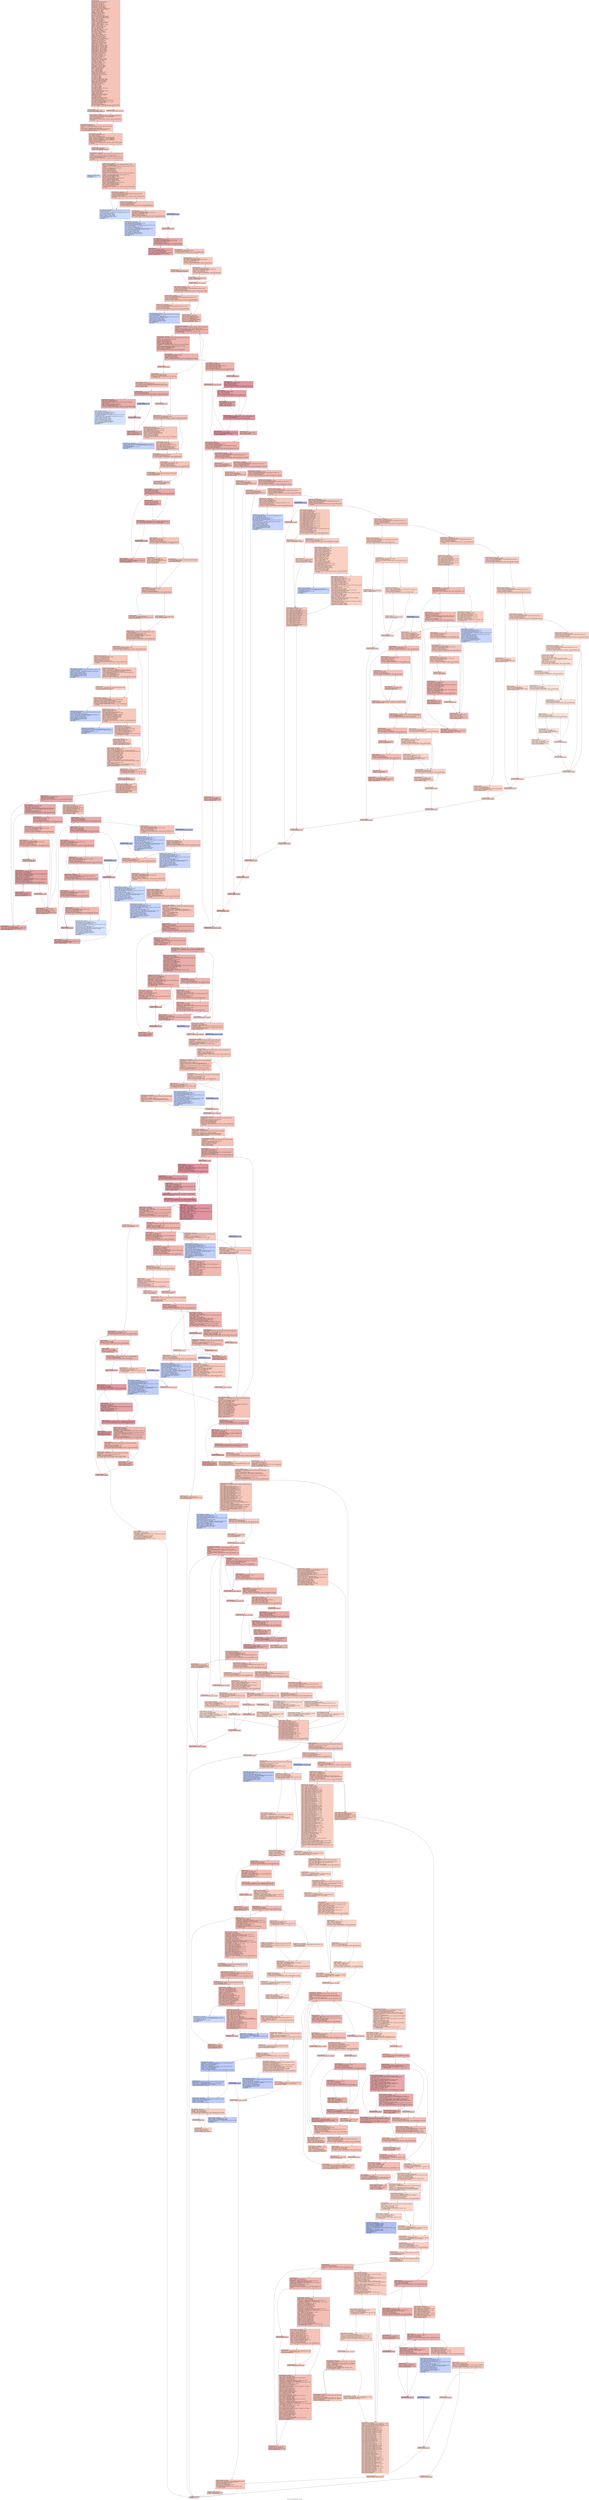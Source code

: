 digraph "CFG for 'ProcessOneRequest' function" {
	label="CFG for 'ProcessOneRequest' function";

	Node0x56359379cdd0 [shape=record,color="#3d50c3ff", style=filled, fillcolor="#e8765c70",label="{\"0x56359379cdd0\":\l  %lineno.addr.i230 = alloca i32, align 4\l  %z.addr.i217 = alloca i8*, align 8\l  %n.i218 = alloca i32, align 4\l  %z.addr.i205 = alloca i8*, align 8\l  %n.i206 = alloca i32, align 4\l  %z.addr.i.i154 = alloca i8*, align 8\l  %zFile.addr.i = alloca i8*, align 8\l  %zScript.addr.i = alloca i8*, align 8\l  %in.i155 = alloca %struct._IO_FILE*, align 8\l  %s.i = alloca %struct._IO_FILE*, align 8\l  %z.i156 = alloca i8*, align 8\l  %zHost.i = alloca i8*, align 8\l  %zPort.i = alloca i8*, align 8\l  %zRelight.i = alloca i8*, align 8\l  %zFallback.i = alloca i8*, align 8\l  %rc.i = alloca i32, align 4\l  %iSocket.i = alloca i32, align 4\l  %hints.i = alloca %struct.addrinfo, align 8\l  %ai.i = alloca %struct.addrinfo*, align 8\l  %p.i157 = alloca %struct.addrinfo*, align 8\l  %zHdr.i = alloca i8*, align 8\l  %nHdr.i = alloca i64, align 8\l  %nHdrAlloc.i = alloca i64, align 8\l  %i.i158 = alloca i32, align 4\l  %zLine.i159 = alloca [1000 x i8], align 16\l  %zExtra.i = alloca [1000 x i8], align 16\l  %zCmd.i = alloca i8*, align 8\l  %statbuf.i = alloca %struct.stat, align 8\l  %rc98.i = alloca i32, align 4\l  %zBuf.i = alloca [1000 x i8], align 16\l  %n1.i160 = alloca i32, align 4\l  %n2.i161 = alloca i32, align 4\l  %n.i = alloca i64, align 8\l  %size.addr.i.i135 = alloca i64, align 8\l  %p.i.i136 = alloca i8*, align 8\l  %zVar.addr.i = alloca i8*, align 8\l  %zValue.addr.i = alloca i8*, align 8\l  %z.i = alloca i8*, align 8\l  %len.i = alloca i64, align 8\l  %zRealm.addr.i.i = alloca i8*, align 8\l  %z.addr.i.i = alloca i8*, align 8\l  %lineno.addr.i.i = alloca i32, align 4\l  %retval.i117 = alloca i32, align 4\l  %zAuthFile.addr.i = alloca i8*, align 8\l  %in.i = alloca %struct._IO_FILE*, align 8\l  %zRealm.i = alloca i8*, align 8\l  %zLoginPswd.i = alloca i8*, align 8\l  %zName.i = alloca i8*, align 8\l  %zLine.i = alloca [2000 x i8], align 16\l  %zFieldName.i = alloca i8*, align 8\l  %zVal.i = alloca i8*, align 8\l  %lineno.addr.i113 = alloca i32, align 4\l  %lineno.addr.i109 = alloca i32, align 4\l  %lineno.addr.i105 = alloca i32, align 4\l  %lineno.addr.i101 = alloca i32, align 4\l  %lineno.addr.i97 = alloca i32, align 4\l  %lineno.addr.i93 = alloca i32, align 4\l  %lineno.addr.i89 = alloca i32, align 4\l  %lineno.addr.i85 = alloca i32, align 4\l  %lineno.addr.i81 = alloca i32, align 4\l  %z.addr.i43 = alloca i8*, align 8\l  %nChange.i44 = alloca i32, align 4\l  %i.i45 = alloca i32, align 4\l  %size.addr.i35 = alloca i64, align 8\l  %p.i36 = alloca i8*, align 8\l  %size.addr.i = alloca i64, align 8\l  %p.i = alloca i8*, align 8\l  %lineno.addr.i27 = alloca i32, align 4\l  %lineno.addr.i23 = alloca i32, align 4\l  %z.addr.i9 = alloca i8*, align 8\l  %nChange.i = alloca i32, align 4\l  %i.i = alloca i32, align 4\l  %size.addr.i.i = alloca i64, align 8\l  %p.i.i = alloca i8*, align 8\l  %retval.i = alloca i8*, align 8\l  %zPrior.addr.i = alloca i8*, align 8\l  %zSep.addr.i = alloca i8*, align 8\l  %zSrc.addr.i = alloca i8*, align 8\l  %zDest.i = alloca i8*, align 8\l  %size.i = alloca i64, align 8\l  %n0.i = alloca i64, align 8\l  %n1.i = alloca i64, align 8\l  %n2.i = alloca i64, align 8\l  %lineno.addr.i1 = alloca i32, align 4\l  %z.addr.i = alloca i8*, align 8\l  %lineno.addr.i = alloca i32, align 4\l  %forceClose.addr = alloca i32, align 4\l  %i = alloca i32, align 4\l  %j = alloca i32, align 4\l  %j0 = alloca i32, align 4\l  %z = alloca i8*, align 8\l  %statbuf = alloca %struct.stat, align 8\l  %in = alloca %struct._IO_FILE*, align 8\l  %zLine = alloca [1000 x i8], align 16\l  %zBuf = alloca [1000 x i8], align 16\l  %zFieldName = alloca i8*, align 8\l  %zVal = alloca i8*, align 8\l  %inSquare = alloca i32, align 4\l  %c = alloca i8, align 1\l  %x1 = alloca i32, align 4\l  %x2 = alloca i32, align 4\l  %n = alloca i32, align 4\l  %azDisallow = alloca [13 x i8*], align 16\l  %ii = alloca i64, align 8\l  %len = alloca i64, align 8\l  %out = alloca %struct._IO_FILE*, align 8\l  %zBuf333 = alloca i8*, align 8\l  %n334 = alloca i32, align 4\l  %c456 = alloca i8, align 1\l  %zBuf544 = alloca [1000 x i8], align 16\l  %stillSearching = alloca i32, align 4\l  %k = alloca i32, align 4\l  %jj = alloca i32, align 4\l  %zBaseFilename = alloca i8*, align 8\l  %zBuf795 = alloca [1000 x i8], align 16\l  %px = alloca [2 x i32], align 4\l  store i32 %forceClose, i32* %forceClose.addr, align 4\l  %0 = load i8*, i8** @zRoot, align 8\l  %arrayidx = getelementptr inbounds i8, i8* %0, i64 0\l  %1 = load i8, i8* %arrayidx, align 1\l  %conv = sext i8 %1 to i32\l  %tobool = icmp ne i32 %conv, 0\l  br i1 %tobool, label %\"0x563593763e80\", label %\"0x563593763f00\"\l|{<s0>T|<s1>F}}"];
	Node0x56359379cdd0:s0 -> Node0x563593763e80;
	Node0x56359379cdd0:s1 -> Node0x563593763f00;
	Node0x563593763e80 [shape=record,color="#3d50c3ff", style=filled, fillcolor="#e97a5f70",label="{\"0x563593763e80\":                                 \l  %2 = load i8*, i8** @zRoot, align 8\l  br label %\"0x5635937640d0 - Exit Point\"\l}"];
	Node0x563593763e80 -> Node0x5635937640d0;
	Node0x563593763f00 [shape=record,color="#3d50c3ff", style=filled, fillcolor="#ed836670",label="{\"0x563593763f00\":                                 \l  br label %\"0x5635937640d0 - Exit Point\"\l}"];
	Node0x563593763f00 -> Node0x5635937640d0;
	Node0x5635937640d0 [shape=record,color="#3d50c3ff", style=filled, fillcolor="#e8765c70",label="{\"0x5635937640d0 - Exit Point\":                    \l  %cond = phi i8* [ %2, %\"0x563593763e80\" ], [ getelementptr inbounds ([2 x\l... i8], [2 x i8]* @.str.336, i64 0, i64 0), %\"0x563593763f00\" ]\l  %call = call i32 @chdir(i8* %cond)\l  %cmp = icmp ne i32 %call, 0\l  br i1 %cmp, label %\"0x56359379f450 - Exit Point\", label %\"0x56359379f4c0 -\l... Exit Point\"\l|{<s0>T|<s1>F}}"];
	Node0x5635937640d0:s0 -> Node0x56359379f450;
	Node0x5635937640d0:s1 -> Node0x56359379f4c0;
	Node0x56359379f450 [shape=record,color="#3d50c3ff", style=filled, fillcolor="#e97a5f70",label="{\"0x56359379f450 - Exit Point\":                    \l  %3 = load i8*, i8** @zRoot, align 8\l  %arraydecay = getelementptr inbounds [1000 x i8], [1000 x i8]* %zBuf, i64 0,\l... i64 0\l  %call2 = call i8* @getcwd(i8* %arraydecay, i64 999)\l  call void (i32, i8*, ...) @Malfunction(i32 190, i8* getelementptr inbounds\l... ([31 x i8], [31 x i8]* @.str.337, i64 0, i64 0), i8* %3, i8* %call2)\l  br label %\"0x56359379f4c0 - Exit Point\"\l}"];
	Node0x56359379f450 -> Node0x56359379f4c0;
	Node0x56359379f4c0 [shape=record,color="#3d50c3ff", style=filled, fillcolor="#e8765c70",label="{\"0x56359379f4c0 - Exit Point\":                    \l  %4 = load i32, i32* @nRequest, align 4\l  %inc = add nsw i32 %4, 1\l  store i32 %inc, i32* @nRequest, align 4\l  %call3 = call void (i32)* @signal(i32 14, void (i32)* @Timeout)\l  %call4 = call void (i32)* @signal(i32 11, void (i32)* @Timeout)\l  %call5 = call void (i32)* @signal(i32 13, void (i32)* @Timeout)\l  %call6 = call void (i32)* @signal(i32 24, void (i32)* @Timeout)\l  %5 = load i32, i32* @useTimeout, align 4\l  %tobool7 = icmp ne i32 %5, 0\l  br i1 %tobool7, label %\"0x56359379de10 - Exit Point\", label %\"0x56359379de90\l... - Exit Point\"\l|{<s0>T|<s1>F}}"];
	Node0x56359379f4c0:s0 -> Node0x56359379de10;
	Node0x56359379f4c0:s1 -> Node0x56359379de90;
	Node0x56359379de10 [shape=record,color="#3d50c3ff", style=filled, fillcolor="#e97a5f70",label="{\"0x56359379de10 - Exit Point\":                    \l  %call9 = call i32 @alarm(i32 15)\l  br label %\"0x56359379de90 - Exit Point\"\l}"];
	Node0x56359379de10 -> Node0x56359379de90;
	Node0x56359379de90 [shape=record,color="#3d50c3ff", style=filled, fillcolor="#e8765c70",label="{\"0x56359379de90 - Exit Point\":                    \l  %arraydecay11 = getelementptr inbounds [1000 x i8], [1000 x i8]* %zLine, i64\l... 0, i64 0\l  %6 = load %struct._IO_FILE*, %struct._IO_FILE** @stdin, align 8\l  %call12 = call i8* @fgets(i8* %arraydecay11, i32 1000, %struct._IO_FILE* %6)\l  %cmp13 = icmp eq i8* %call12, null\l  br i1 %cmp13, label %\"0x5635937a1310 - Exit Point\", label %\"0x5635937a13f0 -\l... Exit Point\"\l|{<s0>T|<s1>F}}"];
	Node0x56359379de90:s0 -> Node0x5635937a1310;
	Node0x56359379de90:s1 -> Node0x5635937a13f0;
	Node0x5635937a1310 [shape=record,color="#3d50c3ff", style=filled, fillcolor="#7ea1fa70",label="{\"0x5635937a1310 - Exit Point\":                    \l  call void @exit(i32 0)\l  unreachable\l}"];
	Node0x5635937a13f0 [shape=record,color="#3d50c3ff", style=filled, fillcolor="#e8765c70",label="{\"0x5635937a13f0 - Exit Point\":                    \l  %call17 = call i32 @gettimeofday(%struct.timeval* @beginTime, i8* null)\l  store i32 0, i32* @omitLog, align 4\l  %arraydecay18 = getelementptr inbounds [1000 x i8], [1000 x i8]* %zLine, i64\l... 0, i64 0\l  %call19 = call i64 @strlen(i8* %arraydecay18)\l  %7 = load i32, i32* @nIn, align 4\l  %conv20 = sext i32 %7 to i64\l  %add = add i64 %conv20, %call19\l  %conv21 = trunc i64 %add to i32\l  store i32 %conv21, i32* @nIn, align 4\l  %arraydecay22 = getelementptr inbounds [1000 x i8], [1000 x i8]* %zLine, i64\l... 0, i64 0\l  %call23 = call i8* @GetFirstElement(i8* %arraydecay22, i8** %z)\l  %call24 = call i8* @StrDup(i8* %call23)\l  store i8* %call24, i8** @zMethod, align 8\l  %8 = load i8*, i8** %z, align 8\l  %call25 = call i8* @GetFirstElement(i8* %8, i8** %z)\l  %call26 = call i8* @StrDup(i8* %call25)\l  store i8* %call26, i8** @zScript, align 8\l  store i8* %call26, i8** @zRealScript, align 8\l  %9 = load i8*, i8** %z, align 8\l  %call27 = call i8* @GetFirstElement(i8* %9, i8** %z)\l  %call28 = call i8* @StrDup(i8* %call27)\l  store i8* %call28, i8** @zProtocol, align 8\l  %10 = load i8*, i8** @zProtocol, align 8\l  %cmp29 = icmp eq i8* %10, null\l  br i1 %cmp29, label %\"0x5635937a2e70 - Exit Point\", label %\"0x5635937a2f20 -\l... Exit Point\"\l|{<s0>T|<s1>F}}"];
	Node0x5635937a13f0:s0 -> Node0x5635937a2e70;
	Node0x5635937a13f0:s1 -> Node0x5635937a2f20;
	Node0x5635937a2f20 [shape=record,color="#3d50c3ff", style=filled, fillcolor="#e8765c70",label="{\"0x5635937a2f20 - Exit Point\":                    \l  %11 = load i8*, i8** @zProtocol, align 8\l  %call31 = call i32 @strncmp(i8* %11, i8* getelementptr inbounds ([6 x i8],\l... [6 x i8]* @.str.338, i64 0, i64 0), i64 5)\l  %cmp32 = icmp ne i32 %call31, 0\l  br i1 %cmp32, label %\"0x5635937a2e70 - Exit Point\", label %\"0x5635937a3350 -\l... Exit Point\"\l|{<s0>T|<s1>F}}"];
	Node0x5635937a2f20:s0 -> Node0x5635937a2e70;
	Node0x5635937a2f20:s1 -> Node0x5635937a3350;
	Node0x5635937a3350 [shape=record,color="#3d50c3ff", style=filled, fillcolor="#e8765c70",label="{\"0x5635937a3350 - Exit Point\":                    \l  %12 = load i8*, i8** @zProtocol, align 8\l  %call35 = call i64 @strlen(i8* %12)\l  %cmp36 = icmp ne i64 %call35, 8\l  br i1 %cmp36, label %\"0x5635937a2e70 - Exit Point\", label %\"0x5635937a36d0\"\l|{<s0>T|<s1>F}}"];
	Node0x5635937a3350:s0 -> Node0x5635937a2e70;
	Node0x5635937a3350:s1 -> Node0x5635937a36d0;
	Node0x5635937a2e70 [shape=record,color="#3d50c3ff", style=filled, fillcolor="#8caffe70",label="{\"0x5635937a2e70 - Exit Point\":                    \l  call void @StartResponse(i8* getelementptr inbounds ([16 x i8], [16 x i8]*\l... @.str.339, i64 0, i64 0))\l  %call39 = call i32 (i8*, ...) @printf(i8* getelementptr inbounds ([99 x i8],\l... [99 x i8]* @.str.340, i64 0, i64 0))\l  %13 = load i32, i32* @nOut, align 4\l  %add40 = add nsw i32 %13, %call39\l  store i32 %add40, i32* @nOut, align 4\l  call void @MakeLogEntry(i32 0, i32 200)\l  call void @exit(i32 0)\l  unreachable\l}"];
	Node0x5635937a36d0 [shape=record,color="#3d50c3ff", style=filled, fillcolor="#e8765c70",label="{\"0x5635937a36d0\":                                 \l  %14 = load i8*, i8** @zScript, align 8\l  %arrayidx42 = getelementptr inbounds i8, i8* %14, i64 0\l  %15 = load i8, i8* %arrayidx42, align 1\l  %conv43 = sext i8 %15 to i32\l  %cmp44 = icmp ne i32 %conv43, 47\l  br i1 %cmp44, label %\"0x5635937a4610 - Exit Point\", label %\"0x5635937a4690\"\l|{<s0>T|<s1>F}}"];
	Node0x5635937a36d0:s0 -> Node0x5635937a4610;
	Node0x5635937a36d0:s1 -> Node0x5635937a4690;
	Node0x5635937a4610 [shape=record,color="#3d50c3ff", style=filled, fillcolor="#7ea1fa70",label="{\"0x5635937a4610 - Exit Point\":                    \l  %16 = bitcast i32* %lineno.addr.i to i8*\l  call void @llvm.lifetime.start.p0i8(i64 4, i8* %16)\l  store i32 210, i32* %lineno.addr.i, align 4\l  call void @StartResponse(i8* getelementptr inbounds ([14 x i8], [14 x i8]*\l... @.str.457, i64 0, i64 0))\l  %17 = load i32, i32* %lineno.addr.i, align 4\l  %18 = load i8*, i8** @zScript, align 8\l  %call.i = call i32 (i8*, ...) @printf(i8* getelementptr inbounds ([183 x\l... i8], [183 x i8]* @.str.458, i64 0, i64 0), i32 %17, i8* %18)\l  %19 = load i32, i32* @nOut, align 4\l  %add.i = add nsw i32 %19, %call.i\l  store i32 %add.i, i32* @nOut, align 4\l  %20 = load i32, i32* %lineno.addr.i, align 4\l  call void @MakeLogEntry(i32 0, i32 %20)\l  call void @exit(i32 0)\l  unreachable\l}"];
	Node0x5635937fafe0 [shape=record,color="#3d50c3ff", style=filled, fillcolor="#3d50c370",label="{\"0x5635937fafe0\":                                 \l  br label %\"0x5635937a4690\"\l}"];
	Node0x5635937fafe0 -> Node0x5635937a4690;
	Node0x5635937a4690 [shape=record,color="#3d50c3ff", style=filled, fillcolor="#e8765c70",label="{\"0x5635937a4690\":                                 \l  br label %\"0x5635937a4ac0\"\l}"];
	Node0x5635937a4690 -> Node0x5635937a4ac0;
	Node0x5635937a4ac0 [shape=record,color="#3d50c3ff", style=filled, fillcolor="#cc403a70",label="{\"0x5635937a4ac0\":                                 \l  %21 = load i8*, i8** @zScript, align 8\l  %arrayidx48 = getelementptr inbounds i8, i8* %21, i64 1\l  %22 = load i8, i8* %arrayidx48, align 1\l  %conv49 = sext i8 %22 to i32\l  %cmp50 = icmp eq i32 %conv49, 47\l  br i1 %cmp50, label %\"0x5635937a4e20\", label %\"0x5635937a4ea0\"\l|{<s0>T|<s1>F}}"];
	Node0x5635937a4ac0:s0 -> Node0x5635937a4e20;
	Node0x5635937a4ac0:s1 -> Node0x5635937a4ea0;
	Node0x5635937a4e20 [shape=record,color="#3d50c3ff", style=filled, fillcolor="#cc403a70",label="{\"0x5635937a4e20\":                                 \l  %23 = load i8*, i8** @zScript, align 8\l  %incdec.ptr = getelementptr inbounds i8, i8* %23, i32 1\l  store i8* %incdec.ptr, i8** @zScript, align 8\l  %24 = load i8*, i8** @zRealScript, align 8\l  %incdec.ptr52 = getelementptr inbounds i8, i8* %24, i32 1\l  store i8* %incdec.ptr52, i8** @zRealScript, align 8\l  br label %\"0x5635937a4ac0\"\l}"];
	Node0x5635937a4e20 -> Node0x5635937a4ac0;
	Node0x5635937a4ea0 [shape=record,color="#3d50c3ff", style=filled, fillcolor="#e8765c70",label="{\"0x5635937a4ea0\":                                 \l  %25 = load i32, i32* %forceClose.addr, align 4\l  %tobool53 = icmp ne i32 %25, 0\l  br i1 %tobool53, label %\"0x5635937a0540\", label %\"0x5635937a05c0\"\l|{<s0>T|<s1>F}}"];
	Node0x5635937a4ea0:s0 -> Node0x5635937a0540;
	Node0x5635937a4ea0:s1 -> Node0x5635937a05c0;
	Node0x5635937a0540 [shape=record,color="#3d50c3ff", style=filled, fillcolor="#e97a5f70",label="{\"0x5635937a0540\":                                 \l  store i32 1, i32* @closeConnection, align 4\l  br label %\"0x5635937a07a0 - Exit Point\"\l}"];
	Node0x5635937a0540 -> Node0x5635937a07a0;
	Node0x5635937a05c0 [shape=record,color="#3d50c3ff", style=filled, fillcolor="#ed836670",label="{\"0x5635937a05c0\":                                 \l  %26 = load i8*, i8** @zProtocol, align 8\l  %arrayidx55 = getelementptr inbounds i8, i8* %26, i64 5\l  %27 = load i8, i8* %arrayidx55, align 1\l  %conv56 = sext i8 %27 to i32\l  %cmp57 = icmp slt i32 %conv56, 49\l  br i1 %cmp57, label %\"0x5635937a61b0\", label %\"0x5635937a6230\"\l|{<s0>T|<s1>F}}"];
	Node0x5635937a05c0:s0 -> Node0x5635937a61b0;
	Node0x5635937a05c0:s1 -> Node0x5635937a6230;
	Node0x5635937a6230 [shape=record,color="#3d50c3ff", style=filled, fillcolor="#f08b6e70",label="{\"0x5635937a6230\":                                 \l  %28 = load i8*, i8** @zProtocol, align 8\l  %arrayidx60 = getelementptr inbounds i8, i8* %28, i64 7\l  %29 = load i8, i8* %arrayidx60, align 1\l  %conv61 = sext i8 %29 to i32\l  %cmp62 = icmp slt i32 %conv61, 49\l  br i1 %cmp62, label %\"0x5635937a61b0\", label %\"0x5635937a66e0\"\l|{<s0>T|<s1>F}}"];
	Node0x5635937a6230:s0 -> Node0x5635937a61b0;
	Node0x5635937a6230:s1 -> Node0x5635937a66e0;
	Node0x5635937a61b0 [shape=record,color="#3d50c3ff", style=filled, fillcolor="#ed836670",label="{\"0x5635937a61b0\":                                 \l  store i32 1, i32* @closeConnection, align 4\l  br label %\"0x5635937a66e0\"\l}"];
	Node0x5635937a61b0 -> Node0x5635937a66e0;
	Node0x5635937a66e0 [shape=record,color="#3d50c3ff", style=filled, fillcolor="#ed836670",label="{\"0x5635937a66e0\":                                 \l  br label %\"0x5635937a07a0 - Exit Point\"\l}"];
	Node0x5635937a66e0 -> Node0x5635937a07a0;
	Node0x5635937a07a0 [shape=record,color="#3d50c3ff", style=filled, fillcolor="#e8765c70",label="{\"0x5635937a07a0 - Exit Point\":                    \l  %30 = load i8*, i8** @zMethod, align 8\l  %call67 = call i32 @strcmp(i8* %30, i8* getelementptr inbounds ([4 x i8], [4\l... x i8]* @.str.341, i64 0, i64 0))\l  %cmp68 = icmp ne i32 %call67, 0\l  br i1 %cmp68, label %\"0x5635937a6cb0 - Exit Point\", label %\"0x5635937a6d00\"\l|{<s0>T|<s1>F}}"];
	Node0x5635937a07a0:s0 -> Node0x5635937a6cb0;
	Node0x5635937a07a0:s1 -> Node0x5635937a6d00;
	Node0x5635937a6cb0 [shape=record,color="#3d50c3ff", style=filled, fillcolor="#e97a5f70",label="{\"0x5635937a6cb0 - Exit Point\":                    \l  %31 = load i8*, i8** @zMethod, align 8\l  %call70 = call i32 @strcmp(i8* %31, i8* getelementptr inbounds ([5 x i8], [5\l... x i8]* @.str.342, i64 0, i64 0))\l  %cmp71 = icmp ne i32 %call70, 0\l  br i1 %cmp71, label %\"0x5635937a7130 - Exit Point\", label %\"0x5635937a6d00\"\l|{<s0>T|<s1>F}}"];
	Node0x5635937a6cb0:s0 -> Node0x5635937a7130;
	Node0x5635937a6cb0:s1 -> Node0x5635937a6d00;
	Node0x5635937a7130 [shape=record,color="#3d50c3ff", style=filled, fillcolor="#ec7f6370",label="{\"0x5635937a7130 - Exit Point\":                    \l  %32 = load i8*, i8** @zMethod, align 8\l  %call74 = call i32 @strcmp(i8* %32, i8* getelementptr inbounds ([5 x i8], [5\l... x i8]* @.str.343, i64 0, i64 0))\l  %cmp75 = icmp ne i32 %call74, 0\l  br i1 %cmp75, label %\"0x5635937a7590 - Exit Point\", label %\"0x5635937a6d00\"\l|{<s0>T|<s1>F}}"];
	Node0x5635937a7130:s0 -> Node0x5635937a7590;
	Node0x5635937a7130:s1 -> Node0x5635937a6d00;
	Node0x5635937a7590 [shape=record,color="#3d50c3ff", style=filled, fillcolor="#779af770",label="{\"0x5635937a7590 - Exit Point\":                    \l  call void @StartResponse(i8* getelementptr inbounds ([20 x i8], [20 x i8]*\l... @.str.344, i64 0, i64 0))\l  %33 = load i8*, i8** @zMethod, align 8\l  %call78 = call i32 (i8*, ...) @printf(i8* getelementptr inbounds ([93 x i8],\l... [93 x i8]* @.str.345, i64 0, i64 0), i8* %33)\l  %34 = load i32, i32* @nOut, align 4\l  %add79 = add nsw i32 %34, %call78\l  store i32 %add79, i32* @nOut, align 4\l  call void @MakeLogEntry(i32 0, i32 220)\l  call void @exit(i32 0)\l  unreachable\l}"];
	Node0x5635937a6d00 [shape=record,color="#3d50c3ff", style=filled, fillcolor="#e8765c70",label="{\"0x5635937a6d00\":                                 \l  store i8* null, i8** @zCookie, align 8\l  store i8* null, i8** @zAuthType, align 8\l  store i8* null, i8** @zRemoteUser, align 8\l  store i8* null, i8** @zReferer, align 8\l  store i8* null, i8** @zIfNoneMatch, align 8\l  store i8* null, i8** @zIfModifiedSince, align 8\l  store i32 0, i32* @rangeEnd, align 4\l  br label %\"0x5635937a8300 - Exit Point\"\l}"];
	Node0x5635937a6d00 -> Node0x5635937a8300;
	Node0x5635937a8300 [shape=record,color="#3d50c3ff", style=filled, fillcolor="#d6524470",label="{\"0x5635937a8300 - Exit Point\":                    \l  %arraydecay82 = getelementptr inbounds [1000 x i8], [1000 x i8]* %zLine, i64\l... 0, i64 0\l  %35 = load %struct._IO_FILE*, %struct._IO_FILE** @stdin, align 8\l  %call83 = call i8* @fgets(i8* %arraydecay82, i32 1000, %struct._IO_FILE* %35)\l  %tobool84 = icmp ne i8* %call83, null\l  br i1 %tobool84, label %\"0x5635937a8620 - Exit Point\", label\l... %\"0x5635937a86a0\"\l|{<s0>T|<s1>F}}"];
	Node0x5635937a8300:s0 -> Node0x5635937a8620;
	Node0x5635937a8300:s1 -> Node0x5635937a86a0;
	Node0x5635937a8620 [shape=record,color="#3d50c3ff", style=filled, fillcolor="#d6524470",label="{\"0x5635937a8620 - Exit Point\":                    \l  %arraydecay86 = getelementptr inbounds [1000 x i8], [1000 x i8]* %zLine, i64\l... 0, i64 0\l  %call87 = call i64 @strlen(i8* %arraydecay86)\l  %36 = load i32, i32* @nIn, align 4\l  %conv88 = sext i32 %36 to i64\l  %add89 = add i64 %conv88, %call87\l  %conv90 = trunc i64 %add89 to i32\l  store i32 %conv90, i32* @nIn, align 4\l  %arraydecay91 = getelementptr inbounds [1000 x i8], [1000 x i8]* %zLine, i64\l... 0, i64 0\l  %call92 = call i8* @GetFirstElement(i8* %arraydecay91, i8** %zVal)\l  store i8* %call92, i8** %zFieldName, align 8\l  %37 = load i8*, i8** %zFieldName, align 8\l  %cmp93 = icmp eq i8* %37, null\l  br i1 %cmp93, label %\"0x5635937a90a0\", label %\"0x5635937a90f0\"\l|{<s0>T|<s1>F}}"];
	Node0x5635937a8620:s0 -> Node0x5635937a90a0;
	Node0x5635937a8620:s1 -> Node0x5635937a90f0;
	Node0x5635937a90f0 [shape=record,color="#3d50c3ff", style=filled, fillcolor="#d6524470",label="{\"0x5635937a90f0\":                                 \l  %38 = load i8*, i8** %zFieldName, align 8\l  %39 = load i8, i8* %38, align 1\l  %conv96 = sext i8 %39 to i32\l  %cmp97 = icmp eq i32 %conv96, 0\l  br i1 %cmp97, label %\"0x5635937a90a0\", label %\"0x5635937a9470 - Exit Point\"\l|{<s0>T|<s1>F}}"];
	Node0x5635937a90f0:s0 -> Node0x5635937a90a0;
	Node0x5635937a90f0:s1 -> Node0x5635937a9470;
	Node0x5635937a90a0 [shape=record,color="#3d50c3ff", style=filled, fillcolor="#e97a5f70",label="{\"0x5635937a90a0\":                                 \l  br label %\"0x5635937a86a0\"\l}"];
	Node0x5635937a90a0 -> Node0x5635937a86a0;
	Node0x5635937a9470 [shape=record,color="#3d50c3ff", style=filled, fillcolor="#d6524470",label="{\"0x5635937a9470 - Exit Point\":                    \l  %40 = load i8*, i8** %zVal, align 8\l  %41 = bitcast i8** %z.addr.i to i8*\l  call void @llvm.lifetime.start.p0i8(i64 8, i8* %41)\l  store i8* %40, i8** %z.addr.i, align 8\l  %42 = load i8*, i8** %z.addr.i, align 8\l  %cmp.i = icmp eq i8* %42, null\l  br i1 %cmp.i, label %\"0x563593809db0\", label %\"0x5635937ad240\"\l|{<s0>T|<s1>F}}"];
	Node0x5635937a9470:s0 -> Node0x563593809db0;
	Node0x5635937a9470:s1 -> Node0x5635937ad240;
	Node0x563593809db0 [shape=record,color="#3d50c3ff", style=filled, fillcolor="#de614d70",label="{\"0x563593809db0\":                                 \l  br label %\"0x563593845080 - Exit Point\"\l}"];
	Node0x563593809db0 -> Node0x563593845080;
	Node0x5635937ad240 [shape=record,color="#3d50c3ff", style=filled, fillcolor="#d8564670",label="{\"0x5635937ad240\":                                 \l  br label %\"0x563593873a10\"\l}"];
	Node0x5635937ad240 -> Node0x563593873a10;
	Node0x563593873a10 [shape=record,color="#b70d28ff", style=filled, fillcolor="#b70d2870",label="{\"0x563593873a10\":                                 \l  %43 = load i8*, i8** %z.addr.i, align 8\l  %44 = load i8, i8* %43, align 1\l  %conv.i = sext i8 %44 to i32\l  %tobool.i = icmp ne i32 %conv.i, 0\l  br i1 %tobool.i, label %\"0x56359380a940\", label %\"0x5635937bd4c0\"\l|{<s0>T|<s1>F}}"];
	Node0x563593873a10:s0 -> Node0x56359380a940;
	Node0x563593873a10:s1 -> Node0x5635937bd4c0;
	Node0x56359380a940 [shape=record,color="#b70d28ff", style=filled, fillcolor="#be242e70",label="{\"0x56359380a940\":                                 \l  %45 = load i8*, i8** %z.addr.i, align 8\l  %46 = load i8, i8* %45, align 1\l  %conv1.i = sext i8 %46 to i32\l  %cmp2.i = icmp ne i32 %conv1.i, 10\l  br i1 %cmp2.i, label %\"0x56359380b3a0\", label %\"0x5635937bd4c0\"\l|{<s0>T|<s1>F}}"];
	Node0x56359380a940:s0 -> Node0x56359380b3a0;
	Node0x56359380a940:s1 -> Node0x5635937bd4c0;
	Node0x56359380b3a0 [shape=record,color="#3d50c3ff", style=filled, fillcolor="#c5333470",label="{\"0x56359380b3a0\":                                 \l  %47 = load i8*, i8** %z.addr.i, align 8\l  %48 = load i8, i8* %47, align 1\l  %conv4.i = sext i8 %48 to i32\l  %cmp5.i = icmp ne i32 %conv4.i, 13\l  br label %\"0x5635937bd4c0\"\l}"];
	Node0x56359380b3a0 -> Node0x5635937bd4c0;
	Node0x5635937bd4c0 [shape=record,color="#b70d28ff", style=filled, fillcolor="#b70d2870",label="{\"0x5635937bd4c0\":                                 \l  %49 = phi i1 [ false, %\"0x56359380a940\" ], [ false, %\"0x563593873a10\" ], [\l... %cmp5.i, %\"0x56359380b3a0\" ]\l  br i1 %49, label %\"0x563593817de0\", label %\"0x5635937aafe0\"\l|{<s0>T|<s1>F}}"];
	Node0x5635937bd4c0:s0 -> Node0x563593817de0;
	Node0x5635937bd4c0:s1 -> Node0x5635937aafe0;
	Node0x563593817de0 [shape=record,color="#b70d28ff", style=filled, fillcolor="#b70d2870",label="{\"0x563593817de0\":                                 \l  %50 = load i8*, i8** %z.addr.i, align 8\l  %incdec.ptr.i = getelementptr inbounds i8, i8* %50, i32 1\l  store i8* %incdec.ptr.i, i8** %z.addr.i, align 8\l  br label %\"0x563593873a10\"\l}"];
	Node0x563593817de0 -> Node0x563593873a10;
	Node0x5635937aafe0 [shape=record,color="#3d50c3ff", style=filled, fillcolor="#d8564670",label="{\"0x5635937aafe0\":                                 \l  %51 = load i8*, i8** %z.addr.i, align 8\l  store i8 0, i8* %51, align 1\l  br label %\"0x563593845080 - Exit Point\"\l}"];
	Node0x5635937aafe0 -> Node0x563593845080;
	Node0x563593845080 [shape=record,color="#3d50c3ff", style=filled, fillcolor="#d6524470",label="{\"0x563593845080 - Exit Point\":                    \l  %52 = bitcast i8** %z.addr.i to i8*\l  call void @llvm.lifetime.end.p0i8(i64 8, i8* %52)\l  %53 = load i8*, i8** %zFieldName, align 8\l  %call101 = call i32 @strcasecmp(i8* %53, i8* getelementptr inbounds ([12 x\l... i8], [12 x i8]* @.str.346, i64 0, i64 0))\l  %cmp102 = icmp eq i32 %call101, 0\l  br i1 %cmp102, label %\"0x5635937a9c20\", label %\"0x5635937a9d00 - Exit Point\"\l|{<s0>T|<s1>F}}"];
	Node0x563593845080:s0 -> Node0x5635937a9c20;
	Node0x563593845080:s1 -> Node0x5635937a9d00;
	Node0x5635937a9c20 [shape=record,color="#3d50c3ff", style=filled, fillcolor="#de614d70",label="{\"0x5635937a9c20\":                                 \l  %54 = load i8*, i8** %zVal, align 8\l  %call105 = call i8* @StrDup(i8* %54)\l  store i8* %call105, i8** @zAgent, align 8\l  br label %\"0x5635937aa0a0\"\l}"];
	Node0x5635937a9c20 -> Node0x5635937aa0a0;
	Node0x5635937a9d00 [shape=record,color="#3d50c3ff", style=filled, fillcolor="#d8564670",label="{\"0x5635937a9d00 - Exit Point\":                    \l  %55 = load i8*, i8** %zFieldName, align 8\l  %call107 = call i32 @strcasecmp(i8* %55, i8* getelementptr inbounds ([8 x\l... i8], [8 x i8]* @.str.347, i64 0, i64 0))\l  %cmp108 = icmp eq i32 %call107, 0\l  br i1 %cmp108, label %\"0x5635937aa490\", label %\"0x5635937aa510 - Exit Point\"\l|{<s0>T|<s1>F}}"];
	Node0x5635937a9d00:s0 -> Node0x5635937aa490;
	Node0x5635937a9d00:s1 -> Node0x5635937aa510;
	Node0x5635937aa490 [shape=record,color="#3d50c3ff", style=filled, fillcolor="#e1675170",label="{\"0x5635937aa490\":                                 \l  %56 = load i8*, i8** %zVal, align 8\l  %call111 = call i8* @StrDup(i8* %56)\l  store i8* %call111, i8** @zAccept, align 8\l  br label %\"0x5635937aa8b0\"\l}"];
	Node0x5635937aa490 -> Node0x5635937aa8b0;
	Node0x5635937aa510 [shape=record,color="#3d50c3ff", style=filled, fillcolor="#de614d70",label="{\"0x5635937aa510 - Exit Point\":                    \l  %57 = load i8*, i8** %zFieldName, align 8\l  %call113 = call i32 @strcasecmp(i8* %57, i8* getelementptr inbounds ([17 x\l... i8], [17 x i8]* @.str.348, i64 0, i64 0))\l  %cmp114 = icmp eq i32 %call113, 0\l  br i1 %cmp114, label %\"0x5635937aaca0\", label %\"0x5635937aad20 - Exit Point\"\l|{<s0>T|<s1>F}}"];
	Node0x5635937aa510:s0 -> Node0x5635937aaca0;
	Node0x5635937aa510:s1 -> Node0x5635937aad20;
	Node0x5635937aaca0 [shape=record,color="#3d50c3ff", style=filled, fillcolor="#e5705870",label="{\"0x5635937aaca0\":                                 \l  %58 = load i8*, i8** %zVal, align 8\l  %call117 = call i8* @StrDup(i8* %58)\l  store i8* %call117, i8** @zAcceptEncoding, align 8\l  br label %\"0x5635937ab0f0\"\l}"];
	Node0x5635937aaca0 -> Node0x5635937ab0f0;
	Node0x5635937aad20 [shape=record,color="#3d50c3ff", style=filled, fillcolor="#e1675170",label="{\"0x5635937aad20 - Exit Point\":                    \l  %59 = load i8*, i8** %zFieldName, align 8\l  %call119 = call i32 @strcasecmp(i8* %59, i8* getelementptr inbounds ([16 x\l... i8], [16 x i8]* @.str.349, i64 0, i64 0))\l  %cmp120 = icmp eq i32 %call119, 0\l  br i1 %cmp120, label %\"0x5635937ab4b0\", label %\"0x5635937ab530 - Exit Point\"\l|{<s0>T|<s1>F}}"];
	Node0x5635937aad20:s0 -> Node0x5635937ab4b0;
	Node0x5635937aad20:s1 -> Node0x5635937ab530;
	Node0x5635937ab4b0 [shape=record,color="#3d50c3ff", style=filled, fillcolor="#e8765c70",label="{\"0x5635937ab4b0\":                                 \l  %60 = load i8*, i8** %zVal, align 8\l  %call123 = call i8* @StrDup(i8* %60)\l  store i8* %call123, i8** @zContentLength, align 8\l  br label %\"0x5635937ab8d0\"\l}"];
	Node0x5635937ab4b0 -> Node0x5635937ab8d0;
	Node0x5635937ab530 [shape=record,color="#3d50c3ff", style=filled, fillcolor="#e36c5570",label="{\"0x5635937ab530 - Exit Point\":                    \l  %61 = load i8*, i8** %zFieldName, align 8\l  %call125 = call i32 @strcasecmp(i8* %61, i8* getelementptr inbounds ([14 x\l... i8], [14 x i8]* @.str.350, i64 0, i64 0))\l  %cmp126 = icmp eq i32 %call125, 0\l  br i1 %cmp126, label %\"0x5635937abcc0\", label %\"0x5635937abd40 - Exit Point\"\l|{<s0>T|<s1>F}}"];
	Node0x5635937ab530:s0 -> Node0x5635937abcc0;
	Node0x5635937ab530:s1 -> Node0x5635937abd40;
	Node0x5635937abcc0 [shape=record,color="#3d50c3ff", style=filled, fillcolor="#e97a5f70",label="{\"0x5635937abcc0\":                                 \l  %62 = load i8*, i8** %zVal, align 8\l  %call129 = call i8* @StrDup(i8* %62)\l  store i8* %call129, i8** @zContentType, align 8\l  br label %\"0x5635937ac0e0\"\l}"];
	Node0x5635937abcc0 -> Node0x5635937ac0e0;
	Node0x5635937abd40 [shape=record,color="#3d50c3ff", style=filled, fillcolor="#e8765c70",label="{\"0x5635937abd40 - Exit Point\":                    \l  %63 = load i8*, i8** %zFieldName, align 8\l  %call131 = call i32 @strcasecmp(i8* %63, i8* getelementptr inbounds ([9 x\l... i8], [9 x i8]* @.str.351, i64 0, i64 0))\l  %cmp132 = icmp eq i32 %call131, 0\l  br i1 %cmp132, label %\"0x5635937ac4d0 - Exit Point\", label %\"0x5635937ac550\l... - Exit Point\"\l|{<s0>T|<s1>F}}"];
	Node0x5635937abd40:s0 -> Node0x5635937ac4d0;
	Node0x5635937abd40:s1 -> Node0x5635937ac550;
	Node0x5635937ac4d0 [shape=record,color="#3d50c3ff", style=filled, fillcolor="#ed836670",label="{\"0x5635937ac4d0 - Exit Point\":                    \l  %64 = load i8*, i8** %zVal, align 8\l  %call135 = call i8* @StrDup(i8* %64)\l  store i8* %call135, i8** @zReferer, align 8\l  %65 = load i8*, i8** %zVal, align 8\l  %call136 = call i8* @strstr(i8* %65, i8* getelementptr inbounds ([12 x i8],\l... [12 x i8]* @.str.352, i64 0, i64 0))\l  %cmp137 = icmp ne i8* %call136, null\l  br i1 %cmp137, label %\"0x5635937accd0 - Exit Point\", label %\"0x5635937acdb0\"\l|{<s0>T|<s1>F}}"];
	Node0x5635937ac4d0:s0 -> Node0x5635937accd0;
	Node0x5635937ac4d0:s1 -> Node0x5635937acdb0;
	Node0x5635937accd0 [shape=record,color="#3d50c3ff", style=filled, fillcolor="#7ea1fa70",label="{\"0x5635937accd0 - Exit Point\":                    \l  store i8* getelementptr inbounds ([16 x i8], [16 x i8]* @.str.353, i64 0,\l... i64 0), i8** @zReferer, align 8\l  %66 = bitcast i32* %lineno.addr.i1 to i8*\l  call void @llvm.lifetime.start.p0i8(i64 4, i8* %66)\l  store i32 230, i32* %lineno.addr.i1, align 4\l  call void @StartResponse(i8* getelementptr inbounds ([14 x i8], [14 x i8]*\l... @.str.459, i64 0, i64 0))\l  %call.i2 = call i32 (i8*, ...) @printf(i8* getelementptr inbounds ([58 x\l... i8], [58 x i8]* @.str.460, i64 0, i64 0))\l  %67 = load i32, i32* @nOut, align 4\l  %add.i3 = add nsw i32 %67, %call.i2\l  store i32 %add.i3, i32* @nOut, align 4\l  store i32 1, i32* @closeConnection, align 4\l  %68 = load i32, i32* %lineno.addr.i1, align 4\l  call void @MakeLogEntry(i32 0, i32 %68)\l  call void @exit(i32 0)\l  unreachable\l}"];
	Node0x5635937bd3d0 [shape=record,color="#3d50c3ff", style=filled, fillcolor="#3d50c370",label="{\"0x5635937bd3d0\":                                 \l  br label %\"0x5635937acdb0\"\l}"];
	Node0x5635937bd3d0 -> Node0x5635937acdb0;
	Node0x5635937acdb0 [shape=record,color="#3d50c3ff", style=filled, fillcolor="#ed836670",label="{\"0x5635937acdb0\":                                 \l  br label %\"0x5635937ad300\"\l}"];
	Node0x5635937acdb0 -> Node0x5635937ad300;
	Node0x5635937ac550 [shape=record,color="#3d50c3ff", style=filled, fillcolor="#e97a5f70",label="{\"0x5635937ac550 - Exit Point\":                    \l  %69 = load i8*, i8** %zFieldName, align 8\l  %call142 = call i32 @strcasecmp(i8* %69, i8* getelementptr inbounds ([8 x\l... i8], [8 x i8]* @.str.354, i64 0, i64 0))\l  %cmp143 = icmp eq i32 %call142, 0\l  br i1 %cmp143, label %\"0x5635937ad6d0 - Exit Point\", label %\"0x5635937ad750\l... - Exit Point\"\l|{<s0>T|<s1>F}}"];
	Node0x5635937ac550:s0 -> Node0x5635937ad6d0;
	Node0x5635937ac550:s1 -> Node0x5635937ad750;
	Node0x5635937ad6d0 [shape=record,color="#3d50c3ff", style=filled, fillcolor="#ef886b70",label="{\"0x5635937ad6d0 - Exit Point\":                    \l  %70 = load i8*, i8** @zCookie, align 8\l  %71 = load i8*, i8** %zVal, align 8\l  %72 = bitcast i8** %retval.i to i8*\l  call void @llvm.lifetime.start.p0i8(i64 8, i8* %72)\l  %73 = bitcast i8** %zPrior.addr.i to i8*\l  call void @llvm.lifetime.start.p0i8(i64 8, i8* %73)\l  %74 = bitcast i8** %zSep.addr.i to i8*\l  call void @llvm.lifetime.start.p0i8(i64 8, i8* %74)\l  %75 = bitcast i8** %zSrc.addr.i to i8*\l  call void @llvm.lifetime.start.p0i8(i64 8, i8* %75)\l  %76 = bitcast i8** %zDest.i to i8*\l  call void @llvm.lifetime.start.p0i8(i64 8, i8* %76)\l  %77 = bitcast i64* %size.i to i8*\l  call void @llvm.lifetime.start.p0i8(i64 8, i8* %77)\l  %78 = bitcast i64* %n0.i to i8*\l  call void @llvm.lifetime.start.p0i8(i64 8, i8* %78)\l  %79 = bitcast i64* %n1.i to i8*\l  call void @llvm.lifetime.start.p0i8(i64 8, i8* %79)\l  %80 = bitcast i64* %n2.i to i8*\l  call void @llvm.lifetime.start.p0i8(i64 8, i8* %80)\l  store i8* %70, i8** %zPrior.addr.i, align 8\l  store i8* getelementptr inbounds ([3 x i8], [3 x i8]* @.str.355, i64 0, i64\l... 0), i8** %zSep.addr.i, align 8\l  store i8* %71, i8** %zSrc.addr.i, align 8\l  %81 = load i8*, i8** %zSrc.addr.i, align 8\l  %cmp.i4 = icmp eq i8* %81, null\l  br i1 %cmp.i4, label %\"0x56359387e700\", label %\"0x563593841bb0\"\l|{<s0>T|<s1>F}}"];
	Node0x5635937ad6d0:s0 -> Node0x56359387e700;
	Node0x5635937ad6d0:s1 -> Node0x563593841bb0;
	Node0x56359387e700 [shape=record,color="#3d50c3ff", style=filled, fillcolor="#f3947570",label="{\"0x56359387e700\":                                 \l  store i8* null, i8** %retval.i, align 8\l  br label %\"0x56359388e4e0 - Exit Point\"\l}"];
	Node0x56359387e700 -> Node0x56359388e4e0;
	Node0x563593841bb0 [shape=record,color="#3d50c3ff", style=filled, fillcolor="#f08b6e70",label="{\"0x563593841bb0\":                                 \l  %82 = load i8*, i8** %zPrior.addr.i, align 8\l  %cmp1.i = icmp eq i8* %82, null\l  br i1 %cmp1.i, label %\"0x56359391c3b0\", label %\"0x563593843a10 - Exit Point\"\l|{<s0>T|<s1>F}}"];
	Node0x563593841bb0:s0 -> Node0x56359391c3b0;
	Node0x563593841bb0:s1 -> Node0x563593843a10;
	Node0x56359391c3b0 [shape=record,color="#3d50c3ff", style=filled, fillcolor="#f4987a70",label="{\"0x56359391c3b0\":                                 \l  %83 = load i8*, i8** %zSrc.addr.i, align 8\l  %call.i7 = call i8* @StrDup(i8* %83)\l  store i8* %call.i7, i8** %retval.i, align 8\l  br label %\"0x56359388e4e0 - Exit Point\"\l}"];
	Node0x56359391c3b0 -> Node0x56359388e4e0;
	Node0x563593843a10 [shape=record,color="#3d50c3ff", style=filled, fillcolor="#f3947570",label="{\"0x563593843a10 - Exit Point\":                    \l  %84 = load i8*, i8** %zPrior.addr.i, align 8\l  %call4.i = call i64 @strlen(i8* %84)\l  store i64 %call4.i, i64* %n0.i, align 8\l  %85 = load i8*, i8** %zSep.addr.i, align 8\l  %call5.i = call i64 @strlen(i8* %85)\l  store i64 %call5.i, i64* %n1.i, align 8\l  %86 = load i8*, i8** %zSrc.addr.i, align 8\l  %call6.i = call i64 @strlen(i8* %86)\l  store i64 %call6.i, i64* %n2.i, align 8\l  %87 = load i64, i64* %n0.i, align 8\l  %88 = load i64, i64* %n1.i, align 8\l  %add.i8 = add i64 %87, %88\l  %89 = load i64, i64* %n2.i, align 8\l  %add7.i = add i64 %add.i8, %89\l  %add8.i = add i64 %add7.i, 1\l  store i64 %add8.i, i64* %size.i, align 8\l  %90 = load i64, i64* %size.i, align 8\l  %91 = bitcast i64* %size.addr.i.i to i8*\l  call void @llvm.lifetime.start.p0i8(i64 8, i8* %91)\l  %92 = bitcast i8** %p.i.i to i8*\l  call void @llvm.lifetime.start.p0i8(i64 8, i8* %92)\l  store i64 %90, i64* %size.addr.i.i, align 8\l  %93 = load i64, i64* %size.addr.i.i, align 8\l  %call.i.i = call noalias i8* @malloc(i64 %93)\l  store i8* %call.i.i, i8** %p.i.i, align 8\l  %94 = load i8*, i8** %p.i.i, align 8\l  %cmp.i.i = icmp eq i8* %94, null\l  br i1 %cmp.i.i, label %\"0x56359391c090 - Exit Point\", label %\"0x56359380eb20\l... - Exit Point\"\l|{<s0>T|<s1>F}}"];
	Node0x563593843a10:s0 -> Node0x56359391c090;
	Node0x563593843a10:s1 -> Node0x56359380eb20;
	Node0x56359391c090 [shape=record,color="#3d50c3ff", style=filled, fillcolor="#7ea1fa70",label="{\"0x56359391c090 - Exit Point\":                    \l  %call1.i.i = call i8* @strcpy(i8* getelementptr inbounds ([4 x i8], [4 x\l... i8]* @zReplyStatus, i64 0, i64 0), i8* getelementptr inbounds ([4 x i8], [4 x\l... i8]* @.str.462, i64 0, i64 0))\l  call void @MakeLogEntry(i32 1, i32 100)\l  call void @exit(i32 1)\l  unreachable\l}"];
	Node0x56359380eb20 [shape=record,color="#3d50c3ff", style=filled, fillcolor="#f3947570",label="{\"0x56359380eb20 - Exit Point\":                    \l  %95 = load i8*, i8** %p.i.i, align 8\l  %96 = bitcast i64* %size.addr.i.i to i8*\l  call void @llvm.lifetime.end.p0i8(i64 8, i8* %96)\l  %97 = bitcast i8** %p.i.i to i8*\l  call void @llvm.lifetime.end.p0i8(i64 8, i8* %97)\l  store i8* %95, i8** %zDest.i, align 8\l  %98 = load i8*, i8** %zDest.i, align 8\l  %99 = load i8*, i8** %zPrior.addr.i, align 8\l  %100 = load i64, i64* %n0.i, align 8\l  call void @llvm.memcpy.p0i8.p0i8.i64(i8* align 1 %98, i8* align 1 %99, i64\l... %100, i1 false)\l  %101 = load i8*, i8** %zPrior.addr.i, align 8\l  call void @free(i8* %101)\l  %102 = load i8*, i8** %zDest.i, align 8\l  %103 = load i64, i64* %n0.i, align 8\l  %arrayidx.i = getelementptr inbounds i8, i8* %102, i64 %103\l  %104 = load i8*, i8** %zSep.addr.i, align 8\l  %105 = load i64, i64* %n1.i, align 8\l  call void @llvm.memcpy.p0i8.p0i8.i64(i8* align 1 %arrayidx.i, i8* align 1\l... %104, i64 %105, i1 false)\l  %106 = load i8*, i8** %zDest.i, align 8\l  %107 = load i64, i64* %n0.i, align 8\l  %108 = load i64, i64* %n1.i, align 8\l  %add10.i = add i64 %107, %108\l  %arrayidx11.i = getelementptr inbounds i8, i8* %106, i64 %add10.i\l  %109 = load i8*, i8** %zSrc.addr.i, align 8\l  %110 = load i64, i64* %n2.i, align 8\l  %add12.i = add i64 %110, 1\l  call void @llvm.memcpy.p0i8.p0i8.i64(i8* align 1 %arrayidx11.i, i8* align 1\l... %109, i64 %add12.i, i1 false)\l  %111 = load i8*, i8** %zDest.i, align 8\l  store i8* %111, i8** %retval.i, align 8\l  br label %\"0x56359388e4e0 - Exit Point\"\l}"];
	Node0x56359380eb20 -> Node0x56359388e4e0;
	Node0x56359388e4e0 [shape=record,color="#3d50c3ff", style=filled, fillcolor="#ef886b70",label="{\"0x56359388e4e0 - Exit Point\":                    \l  %112 = load i8*, i8** %retval.i, align 8\l  %113 = bitcast i8** %retval.i to i8*\l  call void @llvm.lifetime.end.p0i8(i64 8, i8* %113)\l  %114 = bitcast i8** %zPrior.addr.i to i8*\l  call void @llvm.lifetime.end.p0i8(i64 8, i8* %114)\l  %115 = bitcast i8** %zSep.addr.i to i8*\l  call void @llvm.lifetime.end.p0i8(i64 8, i8* %115)\l  %116 = bitcast i8** %zSrc.addr.i to i8*\l  call void @llvm.lifetime.end.p0i8(i64 8, i8* %116)\l  %117 = bitcast i8** %zDest.i to i8*\l  call void @llvm.lifetime.end.p0i8(i64 8, i8* %117)\l  %118 = bitcast i64* %size.i to i8*\l  call void @llvm.lifetime.end.p0i8(i64 8, i8* %118)\l  %119 = bitcast i64* %n0.i to i8*\l  call void @llvm.lifetime.end.p0i8(i64 8, i8* %119)\l  %120 = bitcast i64* %n1.i to i8*\l  call void @llvm.lifetime.end.p0i8(i64 8, i8* %120)\l  %121 = bitcast i64* %n2.i to i8*\l  call void @llvm.lifetime.end.p0i8(i64 8, i8* %121)\l  store i8* %112, i8** @zCookie, align 8\l  br label %\"0x5635937adc60\"\l}"];
	Node0x56359388e4e0 -> Node0x5635937adc60;
	Node0x5635937ad750 [shape=record,color="#3d50c3ff", style=filled, fillcolor="#ed836670",label="{\"0x5635937ad750 - Exit Point\":                    \l  %122 = load i8*, i8** %zFieldName, align 8\l  %call148 = call i32 @strcasecmp(i8* %122, i8* getelementptr inbounds ([12 x\l... i8], [12 x i8]* @.str.356, i64 0, i64 0))\l  %cmp149 = icmp eq i32 %call148, 0\l  br i1 %cmp149, label %\"0x5635937ae090 - Exit Point\", label %\"0x5635937ae110\l... - Exit Point\"\l|{<s0>T|<s1>F}}"];
	Node0x5635937ad750:s0 -> Node0x5635937ae090;
	Node0x5635937ad750:s1 -> Node0x5635937ae110;
	Node0x5635937ae090 [shape=record,color="#3d50c3ff", style=filled, fillcolor="#f08b6e70",label="{\"0x5635937ae090 - Exit Point\":                    \l  %123 = load i8*, i8** %zVal, align 8\l  %call152 = call i32 @strcasecmp(i8* %123, i8* getelementptr inbounds ([6 x\l... i8], [6 x i8]* @.str.357, i64 0, i64 0))\l  %cmp153 = icmp eq i32 %call152, 0\l  br i1 %cmp153, label %\"0x5635937ae5a0\", label %\"0x5635937a5570\"\l|{<s0>T|<s1>F}}"];
	Node0x5635937ae090:s0 -> Node0x5635937ae5a0;
	Node0x5635937ae090:s1 -> Node0x5635937a5570;
	Node0x5635937ae5a0 [shape=record,color="#3d50c3ff", style=filled, fillcolor="#f4987a70",label="{\"0x5635937ae5a0\":                                 \l  store i32 1, i32* @closeConnection, align 4\l  br label %\"0x5635937a57c0\"\l}"];
	Node0x5635937ae5a0 -> Node0x5635937a57c0;
	Node0x5635937a5570 [shape=record,color="#3d50c3ff", style=filled, fillcolor="#f3947570",label="{\"0x5635937a5570\":                                 \l  %124 = load i32, i32* %forceClose.addr, align 4\l  %tobool157 = icmp ne i32 %124, 0\l  br i1 %tobool157, label %\"0x5635937a59b0\", label %\"0x5635937a5a60 - Exit\l... Point\"\l|{<s0>T|<s1>F}}"];
	Node0x5635937a5570:s0 -> Node0x5635937a59b0;
	Node0x5635937a5570:s1 -> Node0x5635937a5a60;
	Node0x5635937a5a60 [shape=record,color="#3d50c3ff", style=filled, fillcolor="#f5a08170",label="{\"0x5635937a5a60 - Exit Point\":                    \l  %125 = load i8*, i8** %zVal, align 8\l  %call159 = call i32 @strcasecmp(i8* %125, i8* getelementptr inbounds ([11 x\l... i8], [11 x i8]* @.str.358, i64 0, i64 0))\l  %cmp160 = icmp eq i32 %call159, 0\l  br i1 %cmp160, label %\"0x5635937a5f20\", label %\"0x5635937a59b0\"\l|{<s0>T|<s1>F}}"];
	Node0x5635937a5a60:s0 -> Node0x5635937a5f20;
	Node0x5635937a5a60:s1 -> Node0x5635937a59b0;
	Node0x5635937a5f20 [shape=record,color="#3d50c3ff", style=filled, fillcolor="#f7ac8e70",label="{\"0x5635937a5f20\":                                 \l  store i32 0, i32* @closeConnection, align 4\l  br label %\"0x5635937a59b0\"\l}"];
	Node0x5635937a5f20 -> Node0x5635937a59b0;
	Node0x5635937a59b0 [shape=record,color="#3d50c3ff", style=filled, fillcolor="#f3947570",label="{\"0x5635937a59b0\":                                 \l  br label %\"0x5635937a57c0\"\l}"];
	Node0x5635937a59b0 -> Node0x5635937a57c0;
	Node0x5635937a57c0 [shape=record,color="#3d50c3ff", style=filled, fillcolor="#f08b6e70",label="{\"0x5635937a57c0\":                                 \l  br label %\"0x5635937afe40\"\l}"];
	Node0x5635937a57c0 -> Node0x5635937afe40;
	Node0x5635937ae110 [shape=record,color="#3d50c3ff", style=filled, fillcolor="#ef886b70",label="{\"0x5635937ae110 - Exit Point\":                    \l  %126 = load i8*, i8** %zFieldName, align 8\l  %call166 = call i32 @strcasecmp(i8* %126, i8* getelementptr inbounds ([6 x\l... i8], [6 x i8]* @.str.359, i64 0, i64 0))\l  %cmp167 = icmp eq i32 %call166, 0\l  br i1 %cmp167, label %\"0x5635937b0200 - Exit Point\", label %\"0x5635937b0280\l... - Exit Point\"\l|{<s0>T|<s1>F}}"];
	Node0x5635937ae110:s0 -> Node0x5635937b0200;
	Node0x5635937ae110:s1 -> Node0x5635937b0280;
	Node0x5635937b0200 [shape=record,color="#3d50c3ff", style=filled, fillcolor="#f3947570",label="{\"0x5635937b0200 - Exit Point\":                    \l  store i32 0, i32* %inSquare, align 4\l  %127 = load i8*, i8** %zVal, align 8\l  %128 = bitcast i8** %z.addr.i9 to i8*\l  call void @llvm.lifetime.start.p0i8(i64 8, i8* %128)\l  %129 = bitcast i32* %nChange.i to i8*\l  call void @llvm.lifetime.start.p0i8(i64 4, i8* %129)\l  %130 = bitcast i32* %i.i to i8*\l  call void @llvm.lifetime.start.p0i8(i64 4, i8* %130)\l  store i8* %127, i8** %z.addr.i9, align 8\l  store i32 0, i32* %nChange.i, align 4\l  br label %\"0x563593811ab0\"\l}"];
	Node0x5635937b0200 -> Node0x563593811ab0;
	Node0x563593811ab0 [shape=record,color="#3d50c3ff", style=filled, fillcolor="#e1675170",label="{\"0x563593811ab0\":                                 \l  %131 = load i8*, i8** %z.addr.i9, align 8\l  %132 = load i8, i8* %131, align 1\l  %tobool.i10 = icmp ne i8 %132, 0\l  br i1 %tobool.i10, label %\"0x563593811690\", label %\"0x5635938535d0 - Exit\l... Point\"\l|{<s0>T|<s1>F}}"];
	Node0x563593811ab0:s0 -> Node0x563593811690;
	Node0x563593811ab0:s1 -> Node0x5635938535d0;
	Node0x563593811690 [shape=record,color="#3d50c3ff", style=filled, fillcolor="#e1675170",label="{\"0x563593811690\":                                 \l  %133 = load i8*, i8** %z.addr.i9, align 8\l  %134 = load i8, i8* %133, align 1\l  %idxprom.i = zext i8 %134 to i64\l  %arrayidx.i12 = getelementptr inbounds [256 x i8], [256 x i8]* bitcast (\<\{\l... [127 x i8], [129 x i8] \}\>* @allowedInName to [256 x i8]*), i64 0, i64\l... %idxprom.i\l  %135 = load i8, i8* %arrayidx.i12, align 1\l  %tobool1.i = icmp ne i8 %135, 0\l  br i1 %tobool1.i, label %\"0x56359391bba0\", label %\"0x563593810ca0\"\l|{<s0>T|<s1>F}}"];
	Node0x563593811690:s0 -> Node0x56359391bba0;
	Node0x563593811690:s1 -> Node0x563593810ca0;
	Node0x563593810ca0 [shape=record,color="#3d50c3ff", style=filled, fillcolor="#e8765c70",label="{\"0x563593810ca0\":                                 \l  %136 = load i8*, i8** %z.addr.i9, align 8\l  %137 = load i8, i8* %136, align 1\l  %conv.i14 = sext i8 %137 to i32\l  %cmp.i15 = icmp eq i32 %conv.i14, 37\l  br i1 %cmp.i15, label %\"0x563593812f40\", label %\"0x563593867480\"\l|{<s0>T|<s1>F}}"];
	Node0x563593810ca0:s0 -> Node0x563593812f40;
	Node0x563593810ca0:s1 -> Node0x563593867480;
	Node0x563593812f40 [shape=record,color="#3d50c3ff", style=filled, fillcolor="#ec7f6370",label="{\"0x563593812f40\":                                 \l  %138 = load i8*, i8** %z.addr.i9, align 8\l  %arrayidx3.i = getelementptr inbounds i8, i8* %138, i64 1\l  %139 = load i8, i8* %arrayidx3.i, align 1\l  %conv4.i17 = sext i8 %139 to i32\l  %cmp5.i18 = icmp ne i32 %conv4.i17, 0\l  br i1 %cmp5.i18, label %\"0x563593812bf0\", label %\"0x563593867480\"\l|{<s0>T|<s1>F}}"];
	Node0x563593812f40:s0 -> Node0x563593812bf0;
	Node0x563593812f40:s1 -> Node0x563593867480;
	Node0x563593812bf0 [shape=record,color="#3d50c3ff", style=filled, fillcolor="#ed836670",label="{\"0x563593812bf0\":                                 \l  %140 = load i8*, i8** %z.addr.i9, align 8\l  %arrayidx8.i = getelementptr inbounds i8, i8* %140, i64 2\l  %141 = load i8, i8* %arrayidx8.i, align 1\l  %conv9.i = sext i8 %141 to i32\l  %cmp10.i = icmp ne i32 %conv9.i, 0\l  br i1 %cmp10.i, label %\"0x5635938119d0\", label %\"0x563593867480\"\l|{<s0>T|<s1>F}}"];
	Node0x563593812bf0:s0 -> Node0x5635938119d0;
	Node0x563593812bf0:s1 -> Node0x563593867480;
	Node0x5635938119d0 [shape=record,color="#3d50c3ff", style=filled, fillcolor="#ef886b70",label="{\"0x5635938119d0\":                                 \l  store i32 3, i32* %i.i, align 4\l  br label %\"0x5635938131a0\"\l}"];
	Node0x5635938119d0 -> Node0x5635938131a0;
	Node0x5635938131a0 [shape=record,color="#3d50c3ff", style=filled, fillcolor="#d8564670",label="{\"0x5635938131a0\":                                 \l  %142 = load i8*, i8** %z.addr.i9, align 8\l  %143 = load i32, i32* %i.i, align 4\l  %idxprom13.i = sext i32 %143 to i64\l  %arrayidx14.i = getelementptr inbounds i8, i8* %142, i64 %idxprom13.i\l  %144 = load i8, i8* %arrayidx14.i, align 1\l  %145 = load i8*, i8** %z.addr.i9, align 8\l  %146 = load i32, i32* %i.i, align 4\l  %sub.i = sub nsw i32 %146, 2\l  %idxprom15.i = sext i32 %sub.i to i64\l  %arrayidx16.i = getelementptr inbounds i8, i8* %145, i64 %idxprom15.i\l  store i8 %144, i8* %arrayidx16.i, align 1\l  %conv17.i = sext i8 %144 to i32\l  %cmp18.i = icmp ne i32 %conv17.i, 0\l  br i1 %cmp18.i, label %\"0x563593858710\", label %\"0x563593853730\"\l|{<s0>T|<s1>F}}"];
	Node0x5635938131a0:s0 -> Node0x563593858710;
	Node0x5635938131a0:s1 -> Node0x563593853730;
	Node0x563593858710 [shape=record,color="#3d50c3ff", style=filled, fillcolor="#d8564670",label="{\"0x563593858710\":                                 \l  %147 = load i32, i32* %i.i, align 4\l  %inc.i = add nsw i32 %147, 1\l  store i32 %inc.i, i32* %i.i, align 4\l  br label %\"0x5635938131a0\"\l}"];
	Node0x563593858710 -> Node0x5635938131a0;
	Node0x563593853730 [shape=record,color="#3d50c3ff", style=filled, fillcolor="#ef886b70",label="{\"0x563593853730\":                                 \l  br label %\"0x563593867480\"\l}"];
	Node0x563593853730 -> Node0x563593867480;
	Node0x563593867480 [shape=record,color="#3d50c3ff", style=filled, fillcolor="#e8765c70",label="{\"0x563593867480\":                                 \l  %148 = load i8*, i8** %z.addr.i9, align 8\l  store i8 95, i8* %148, align 1\l  %149 = load i32, i32* %nChange.i, align 4\l  %inc20.i = add nsw i32 %149, 1\l  store i32 %inc20.i, i32* %nChange.i, align 4\l  br label %\"0x56359391bba0\"\l}"];
	Node0x563593867480 -> Node0x56359391bba0;
	Node0x56359391bba0 [shape=record,color="#3d50c3ff", style=filled, fillcolor="#e1675170",label="{\"0x56359391bba0\":                                 \l  %150 = load i8*, i8** %z.addr.i9, align 8\l  %incdec.ptr.i21 = getelementptr inbounds i8, i8* %150, i32 1\l  store i8* %incdec.ptr.i21, i8** %z.addr.i9, align 8\l  br label %\"0x563593811ab0\"\l}"];
	Node0x56359391bba0 -> Node0x563593811ab0;
	Node0x5635938535d0 [shape=record,color="#3d50c3ff", style=filled, fillcolor="#f3947570",label="{\"0x5635938535d0 - Exit Point\":                    \l  %151 = load i32, i32* %nChange.i, align 4\l  %152 = bitcast i8** %z.addr.i9 to i8*\l  call void @llvm.lifetime.end.p0i8(i64 8, i8* %152)\l  %153 = bitcast i32* %nChange.i to i8*\l  call void @llvm.lifetime.end.p0i8(i64 4, i8* %153)\l  %154 = bitcast i32* %i.i to i8*\l  call void @llvm.lifetime.end.p0i8(i64 4, i8* %154)\l  %tobool171 = icmp ne i32 %151, 0\l  br i1 %tobool171, label %\"0x5635937b0770 - Exit Point\", label\l... %\"0x5635937b07f0\"\l|{<s0>T|<s1>F}}"];
	Node0x5635938535d0:s0 -> Node0x5635937b0770;
	Node0x5635938535d0:s1 -> Node0x5635937b07f0;
	Node0x5635937b0770 [shape=record,color="#3d50c3ff", style=filled, fillcolor="#7ea1fa70",label="{\"0x5635937b0770 - Exit Point\":                    \l  %155 = bitcast i32* %lineno.addr.i23 to i8*\l  call void @llvm.lifetime.start.p0i8(i64 4, i8* %155)\l  store i32 240, i32* %lineno.addr.i23, align 4\l  call void @StartResponse(i8* getelementptr inbounds ([14 x i8], [14 x i8]*\l... @.str.459, i64 0, i64 0))\l  %call.i24 = call i32 (i8*, ...) @printf(i8* getelementptr inbounds ([58 x\l... i8], [58 x i8]* @.str.460, i64 0, i64 0))\l  %156 = load i32, i32* @nOut, align 4\l  %add.i25 = add nsw i32 %156, %call.i24\l  store i32 %add.i25, i32* @nOut, align 4\l  store i32 1, i32* @closeConnection, align 4\l  %157 = load i32, i32* %lineno.addr.i23, align 4\l  call void @MakeLogEntry(i32 0, i32 %157)\l  call void @exit(i32 0)\l  unreachable\l}"];
	Node0x56359391a8a0 [shape=record,color="#3d50c3ff", style=filled, fillcolor="#3d50c370",label="{\"0x56359391a8a0\":                                 \l  br label %\"0x5635937b07f0\"\l}"];
	Node0x56359391a8a0 -> Node0x5635937b07f0;
	Node0x5635937b07f0 [shape=record,color="#3d50c3ff", style=filled, fillcolor="#f3947570",label="{\"0x5635937b07f0\":                                 \l  %158 = load i8*, i8** %zVal, align 8\l  %call174 = call i8* @StrDup(i8* %158)\l  store i8* %call174, i8** @zHttpHost, align 8\l  %159 = load i8*, i8** @zHttpHost, align 8\l  %call175 = call i8* @StrDup(i8* %159)\l  store i8* %call175, i8** @zServerName, align 8\l  store i8* %call175, i8** @zServerPort, align 8\l  br label %\"0x5635937b0f90\"\l}"];
	Node0x5635937b07f0 -> Node0x5635937b0f90;
	Node0x5635937b0f90 [shape=record,color="#3d50c3ff", style=filled, fillcolor="#e1675170",label="{\"0x5635937b0f90\":                                 \l  %160 = load i8*, i8** @zServerPort, align 8\l  %tobool177 = icmp ne i8* %160, null\l  br i1 %tobool177, label %\"0x5635937b11e0\", label %\"0x5635937b1280\"\l|{<s0>T|<s1>F}}"];
	Node0x5635937b0f90:s0 -> Node0x5635937b11e0;
	Node0x5635937b0f90:s1 -> Node0x5635937b1280;
	Node0x5635937b11e0 [shape=record,color="#3d50c3ff", style=filled, fillcolor="#e36c5570",label="{\"0x5635937b11e0\":                                 \l  %161 = load i8*, i8** @zServerPort, align 8\l  %162 = load i8, i8* %161, align 1\l  store i8 %162, i8* %c, align 1\l  %conv179 = sext i8 %162 to i32\l  %cmp180 = icmp ne i32 %conv179, 0\l  br i1 %cmp180, label %\"0x5635937b1670\", label %\"0x5635937b1280\"\l|{<s0>T|<s1>F}}"];
	Node0x5635937b11e0:s0 -> Node0x5635937b1670;
	Node0x5635937b11e0:s1 -> Node0x5635937b1280;
	Node0x5635937b1670 [shape=record,color="#3d50c3ff", style=filled, fillcolor="#e5705870",label="{\"0x5635937b1670\":                                 \l  %163 = load i8, i8* %c, align 1\l  %conv182 = sext i8 %163 to i32\l  %cmp183 = icmp ne i32 %conv182, 58\l  br i1 %cmp183, label %\"0x5635937b1920\", label %\"0x5635937b1990\"\l|{<s0>T|<s1>F}}"];
	Node0x5635937b1670:s0 -> Node0x5635937b1920;
	Node0x5635937b1670:s1 -> Node0x5635937b1990;
	Node0x5635937b1990 [shape=record,color="#3d50c3ff", style=filled, fillcolor="#e97a5f70",label="{\"0x5635937b1990\":                                 \l  %164 = load i32, i32* %inSquare, align 4\l  %tobool185 = icmp ne i32 %164, 0\l  br label %\"0x5635937b1920\"\l}"];
	Node0x5635937b1990 -> Node0x5635937b1920;
	Node0x5635937b1920 [shape=record,color="#3d50c3ff", style=filled, fillcolor="#e5705870",label="{\"0x5635937b1920\":                                 \l  %165 = phi i1 [ true, %\"0x5635937b1670\" ], [ %tobool185, %\"0x5635937b1990\" ]\l  br label %\"0x5635937b1280\"\l}"];
	Node0x5635937b1920 -> Node0x5635937b1280;
	Node0x5635937b1280 [shape=record,color="#3d50c3ff", style=filled, fillcolor="#e1675170",label="{\"0x5635937b1280\":                                 \l  %166 = phi i1 [ false, %\"0x5635937b11e0\" ], [ false, %\"0x5635937b0f90\" ], [\l... %165, %\"0x5635937b1920\" ]\l  br i1 %166, label %\"0x5635937b1ea0\", label %\"0x5635937b1ef0\"\l|{<s0>T|<s1>F}}"];
	Node0x5635937b1280:s0 -> Node0x5635937b1ea0;
	Node0x5635937b1280:s1 -> Node0x5635937b1ef0;
	Node0x5635937b1ea0 [shape=record,color="#3d50c3ff", style=filled, fillcolor="#e1675170",label="{\"0x5635937b1ea0\":                                 \l  %167 = load i8, i8* %c, align 1\l  %conv187 = sext i8 %167 to i32\l  %cmp188 = icmp eq i32 %conv187, 91\l  br i1 %cmp188, label %\"0x5635937b21d0\", label %\"0x5635937b2250\"\l|{<s0>T|<s1>F}}"];
	Node0x5635937b1ea0:s0 -> Node0x5635937b21d0;
	Node0x5635937b1ea0:s1 -> Node0x5635937b2250;
	Node0x5635937b21d0 [shape=record,color="#3d50c3ff", style=filled, fillcolor="#e5705870",label="{\"0x5635937b21d0\":                                 \l  store i32 1, i32* %inSquare, align 4\l  br label %\"0x5635937b2250\"\l}"];
	Node0x5635937b21d0 -> Node0x5635937b2250;
	Node0x5635937b2250 [shape=record,color="#3d50c3ff", style=filled, fillcolor="#e1675170",label="{\"0x5635937b2250\":                                 \l  %168 = load i8, i8* %c, align 1\l  %conv192 = sext i8 %168 to i32\l  %cmp193 = icmp eq i32 %conv192, 93\l  br i1 %cmp193, label %\"0x5635937b26c0\", label %\"0x5635937b2740\"\l|{<s0>T|<s1>F}}"];
	Node0x5635937b2250:s0 -> Node0x5635937b26c0;
	Node0x5635937b2250:s1 -> Node0x5635937b2740;
	Node0x5635937b26c0 [shape=record,color="#3d50c3ff", style=filled, fillcolor="#e5705870",label="{\"0x5635937b26c0\":                                 \l  store i32 0, i32* %inSquare, align 4\l  br label %\"0x5635937b2740\"\l}"];
	Node0x5635937b26c0 -> Node0x5635937b2740;
	Node0x5635937b2740 [shape=record,color="#3d50c3ff", style=filled, fillcolor="#e1675170",label="{\"0x5635937b2740\":                                 \l  %169 = load i8*, i8** @zServerPort, align 8\l  %incdec.ptr197 = getelementptr inbounds i8, i8* %169, i32 1\l  store i8* %incdec.ptr197, i8** @zServerPort, align 8\l  br label %\"0x5635937b0f90\"\l}"];
	Node0x5635937b2740 -> Node0x5635937b0f90;
	Node0x5635937b1ef0 [shape=record,color="#3d50c3ff", style=filled, fillcolor="#f3947570",label="{\"0x5635937b1ef0\":                                 \l  %170 = load i8*, i8** @zServerPort, align 8\l  %tobool199 = icmp ne i8* %170, null\l  br i1 %tobool199, label %\"0x5635937b2d10\", label %\"0x5635937b2db0\"\l|{<s0>T|<s1>F}}"];
	Node0x5635937b1ef0:s0 -> Node0x5635937b2d10;
	Node0x5635937b1ef0:s1 -> Node0x5635937b2db0;
	Node0x5635937b2d10 [shape=record,color="#3d50c3ff", style=filled, fillcolor="#f4987a70",label="{\"0x5635937b2d10\":                                 \l  %171 = load i8*, i8** @zServerPort, align 8\l  %172 = load i8, i8* %171, align 1\l  %conv201 = sext i8 %172 to i32\l  %tobool202 = icmp ne i32 %conv201, 0\l  br i1 %tobool202, label %\"0x5635937b30f0\", label %\"0x5635937b2db0\"\l|{<s0>T|<s1>F}}"];
	Node0x5635937b2d10:s0 -> Node0x5635937b30f0;
	Node0x5635937b2d10:s1 -> Node0x5635937b2db0;
	Node0x5635937b30f0 [shape=record,color="#3d50c3ff", style=filled, fillcolor="#f5a08170",label="{\"0x5635937b30f0\":                                 \l  %173 = load i8*, i8** @zServerPort, align 8\l  store i8 0, i8* %173, align 1\l  %174 = load i8*, i8** @zServerPort, align 8\l  %incdec.ptr204 = getelementptr inbounds i8, i8* %174, i32 1\l  store i8* %incdec.ptr204, i8** @zServerPort, align 8\l  br label %\"0x5635937b2db0\"\l}"];
	Node0x5635937b30f0 -> Node0x5635937b2db0;
	Node0x5635937b2db0 [shape=record,color="#3d50c3ff", style=filled, fillcolor="#f3947570",label="{\"0x5635937b2db0\":                                 \l  %175 = load i8*, i8** @zRealPort, align 8\l  %tobool206 = icmp ne i8* %175, null\l  br i1 %tobool206, label %\"0x5635937b3660\", label %\"0x5635937b36e0\"\l|{<s0>T|<s1>F}}"];
	Node0x5635937b2db0:s0 -> Node0x5635937b3660;
	Node0x5635937b2db0:s1 -> Node0x5635937b36e0;
	Node0x5635937b3660 [shape=record,color="#3d50c3ff", style=filled, fillcolor="#f4987a70",label="{\"0x5635937b3660\":                                 \l  %176 = load i8*, i8** @zRealPort, align 8\l  %call208 = call i8* @StrDup(i8* %176)\l  store i8* %call208, i8** @zServerPort, align 8\l  br label %\"0x5635937b36e0\"\l}"];
	Node0x5635937b3660 -> Node0x5635937b36e0;
	Node0x5635937b36e0 [shape=record,color="#3d50c3ff", style=filled, fillcolor="#f3947570",label="{\"0x5635937b36e0\":                                 \l  br label %\"0x5635937b3a90\"\l}"];
	Node0x5635937b36e0 -> Node0x5635937b3a90;
	Node0x5635937b0280 [shape=record,color="#3d50c3ff", style=filled, fillcolor="#f08b6e70",label="{\"0x5635937b0280 - Exit Point\":                    \l  %177 = load i8*, i8** %zFieldName, align 8\l  %call211 = call i32 @strcasecmp(i8* %177, i8* getelementptr inbounds ([15 x\l... i8], [15 x i8]* @.str.360, i64 0, i64 0))\l  %cmp212 = icmp eq i32 %call211, 0\l  br i1 %cmp212, label %\"0x5635937b3e80\", label %\"0x5635937b3f00 - Exit Point\"\l|{<s0>T|<s1>F}}"];
	Node0x5635937b0280:s0 -> Node0x5635937b3e80;
	Node0x5635937b0280:s1 -> Node0x5635937b3f00;
	Node0x5635937b3e80 [shape=record,color="#3d50c3ff", style=filled, fillcolor="#f4987a70",label="{\"0x5635937b3e80\":                                 \l  %178 = load i8*, i8** %zVal, align 8\l  %call215 = call i8* @StrDup(i8* %178)\l  %call216 = call i8* @GetFirstElement(i8* %call215, i8** @zAuthArg)\l  store i8* %call216, i8** @zAuthType, align 8\l  br label %\"0x5635937b43c0\"\l}"];
	Node0x5635937b3e80 -> Node0x5635937b43c0;
	Node0x5635937b3f00 [shape=record,color="#3d50c3ff", style=filled, fillcolor="#f3947570",label="{\"0x5635937b3f00 - Exit Point\":                    \l  %179 = load i8*, i8** %zFieldName, align 8\l  %call218 = call i32 @strcasecmp(i8* %179, i8* getelementptr inbounds ([15 x\l... i8], [15 x i8]* @.str.361, i64 0, i64 0))\l  %cmp219 = icmp eq i32 %call218, 0\l  br i1 %cmp219, label %\"0x5635937b4760\", label %\"0x5635937b47e0 - Exit Point\"\l|{<s0>T|<s1>F}}"];
	Node0x5635937b3f00:s0 -> Node0x5635937b4760;
	Node0x5635937b3f00:s1 -> Node0x5635937b47e0;
	Node0x5635937b4760 [shape=record,color="#3d50c3ff", style=filled, fillcolor="#f5a08170",label="{\"0x5635937b4760\":                                 \l  %180 = load i8*, i8** %zVal, align 8\l  %call222 = call i8* @StrDup(i8* %180)\l  store i8* %call222, i8** @zIfNoneMatch, align 8\l  br label %\"0x5635937b4b20\"\l}"];
	Node0x5635937b4760 -> Node0x5635937b4b20;
	Node0x5635937b47e0 [shape=record,color="#3d50c3ff", style=filled, fillcolor="#f4987a70",label="{\"0x5635937b47e0 - Exit Point\":                    \l  %181 = load i8*, i8** %zFieldName, align 8\l  %call224 = call i32 @strcasecmp(i8* %181, i8* getelementptr inbounds ([19 x\l... i8], [19 x i8]* @.str.362, i64 0, i64 0))\l  %cmp225 = icmp eq i32 %call224, 0\l  br i1 %cmp225, label %\"0x5635937b4f10\", label %\"0x5635937b4f90 - Exit Point\"\l|{<s0>T|<s1>F}}"];
	Node0x5635937b47e0:s0 -> Node0x5635937b4f10;
	Node0x5635937b47e0:s1 -> Node0x5635937b4f90;
	Node0x5635937b4f10 [shape=record,color="#3d50c3ff", style=filled, fillcolor="#f6a38570",label="{\"0x5635937b4f10\":                                 \l  %182 = load i8*, i8** %zVal, align 8\l  %call228 = call i8* @StrDup(i8* %182)\l  store i8* %call228, i8** @zIfModifiedSince, align 8\l  br label %\"0x5635937b5390\"\l}"];
	Node0x5635937b4f10 -> Node0x5635937b5390;
	Node0x5635937b4f90 [shape=record,color="#3d50c3ff", style=filled, fillcolor="#f59c7d70",label="{\"0x5635937b4f90 - Exit Point\":                    \l  %183 = load i8*, i8** %zFieldName, align 8\l  %call230 = call i32 @strcasecmp(i8* %183, i8* getelementptr inbounds ([7 x\l... i8], [7 x i8]* @.str.363, i64 0, i64 0))\l  %cmp231 = icmp eq i32 %call230, 0\l  br i1 %cmp231, label %\"0x5635937b5750 - Exit Point\", label %\"0x5635937b57f0\"\l|{<s0>T|<s1>F}}"];
	Node0x5635937b4f90:s0 -> Node0x5635937b5750;
	Node0x5635937b4f90:s1 -> Node0x5635937b57f0;
	Node0x5635937b5750 [shape=record,color="#3d50c3ff", style=filled, fillcolor="#f7a88970",label="{\"0x5635937b5750 - Exit Point\":                    \l  %184 = load i8*, i8** @zMethod, align 8\l  %call234 = call i32 @strcmp(i8* %184, i8* getelementptr inbounds ([4 x i8],\l... [4 x i8]* @.str.341, i64 0, i64 0))\l  %cmp235 = icmp eq i32 %call234, 0\l  br i1 %cmp235, label %\"0x5635937b5c00 - Exit Point\", label %\"0x5635937b57f0\"\l|{<s0>T|<s1>F}}"];
	Node0x5635937b5750:s0 -> Node0x5635937b5c00;
	Node0x5635937b5750:s1 -> Node0x5635937b57f0;
	Node0x5635937b5c00 [shape=record,color="#3d50c3ff", style=filled, fillcolor="#f7b39670",label="{\"0x5635937b5c00 - Exit Point\":                    \l  store i32 0, i32* %x1, align 4\l  store i32 0, i32* %x2, align 4\l  %185 = load i8*, i8** %zVal, align 8\l  %call238 = call i32 (i8*, i8*, ...) @__isoc99_sscanf(i8* %185, i8*\l... getelementptr inbounds ([12 x i8], [12 x i8]* @.str.364, i64 0, i64 0), i32*\l... %x1, i32* %x2)\l  store i32 %call238, i32* %n, align 4\l  %186 = load i32, i32* %n, align 4\l  %cmp239 = icmp eq i32 %186, 2\l  br i1 %cmp239, label %\"0x5635937b6260\", label %\"0x5635937b6300\"\l|{<s0>T|<s1>F}}"];
	Node0x5635937b5c00:s0 -> Node0x5635937b6260;
	Node0x5635937b5c00:s1 -> Node0x5635937b6300;
	Node0x5635937b6260 [shape=record,color="#3d50c3ff", style=filled, fillcolor="#f7b99e70",label="{\"0x5635937b6260\":                                 \l  %187 = load i32, i32* %x1, align 4\l  %cmp242 = icmp sge i32 %187, 0\l  br i1 %cmp242, label %\"0x5635937b65c0\", label %\"0x5635937b6300\"\l|{<s0>T|<s1>F}}"];
	Node0x5635937b6260:s0 -> Node0x5635937b65c0;
	Node0x5635937b6260:s1 -> Node0x5635937b6300;
	Node0x5635937b65c0 [shape=record,color="#3d50c3ff", style=filled, fillcolor="#f6bfa670",label="{\"0x5635937b65c0\":                                 \l  %188 = load i32, i32* %x2, align 4\l  %189 = load i32, i32* %x1, align 4\l  %cmp245 = icmp sge i32 %188, %189\l  br i1 %cmp245, label %\"0x5635937b6880\", label %\"0x5635937b6300\"\l|{<s0>T|<s1>F}}"];
	Node0x5635937b65c0:s0 -> Node0x5635937b6880;
	Node0x5635937b65c0:s1 -> Node0x5635937b6300;
	Node0x5635937b6880 [shape=record,color="#3d50c3ff", style=filled, fillcolor="#f4c5ad70",label="{\"0x5635937b6880\":                                 \l  %190 = load i32, i32* %x1, align 4\l  store i32 %190, i32* @rangeStart, align 4\l  %191 = load i32, i32* %x2, align 4\l  store i32 %191, i32* @rangeEnd, align 4\l  br label %\"0x5635937b6b80\"\l}"];
	Node0x5635937b6880 -> Node0x5635937b6b80;
	Node0x5635937b6300 [shape=record,color="#3d50c3ff", style=filled, fillcolor="#f7b59970",label="{\"0x5635937b6300\":                                 \l  %192 = load i32, i32* %n, align 4\l  %cmp249 = icmp eq i32 %192, 1\l  br i1 %cmp249, label %\"0x5635937b6d90\", label %\"0x5635937b6e30\"\l|{<s0>T|<s1>F}}"];
	Node0x5635937b6300:s0 -> Node0x5635937b6d90;
	Node0x5635937b6300:s1 -> Node0x5635937b6e30;
	Node0x5635937b6d90 [shape=record,color="#3d50c3ff", style=filled, fillcolor="#f7bca170",label="{\"0x5635937b6d90\":                                 \l  %193 = load i32, i32* %x1, align 4\l  %cmp252 = icmp sgt i32 %193, 0\l  br i1 %cmp252, label %\"0x5635937b70f0\", label %\"0x5635937b6e30\"\l|{<s0>T|<s1>F}}"];
	Node0x5635937b6d90:s0 -> Node0x5635937b70f0;
	Node0x5635937b6d90:s1 -> Node0x5635937b6e30;
	Node0x5635937b70f0 [shape=record,color="#3d50c3ff", style=filled, fillcolor="#f6bfa670",label="{\"0x5635937b70f0\":                                 \l  %194 = load i32, i32* %x1, align 4\l  store i32 %194, i32* @rangeStart, align 4\l  store i32 2147483647, i32* @rangeEnd, align 4\l  br label %\"0x5635937b6e30\"\l}"];
	Node0x5635937b70f0 -> Node0x5635937b6e30;
	Node0x5635937b6e30 [shape=record,color="#3d50c3ff", style=filled, fillcolor="#f7b59970",label="{\"0x5635937b6e30\":                                 \l  br label %\"0x5635937b6b80\"\l}"];
	Node0x5635937b6e30 -> Node0x5635937b6b80;
	Node0x5635937b6b80 [shape=record,color="#3d50c3ff", style=filled, fillcolor="#f7b39670",label="{\"0x5635937b6b80\":                                 \l  br label %\"0x5635937b57f0\"\l}"];
	Node0x5635937b6b80 -> Node0x5635937b57f0;
	Node0x5635937b57f0 [shape=record,color="#3d50c3ff", style=filled, fillcolor="#f59c7d70",label="{\"0x5635937b57f0\":                                 \l  br label %\"0x5635937b5390\"\l}"];
	Node0x5635937b57f0 -> Node0x5635937b5390;
	Node0x5635937b5390 [shape=record,color="#3d50c3ff", style=filled, fillcolor="#f4987a70",label="{\"0x5635937b5390\":                                 \l  br label %\"0x5635937b4b20\"\l}"];
	Node0x5635937b5390 -> Node0x5635937b4b20;
	Node0x5635937b4b20 [shape=record,color="#3d50c3ff", style=filled, fillcolor="#f3947570",label="{\"0x5635937b4b20\":                                 \l  br label %\"0x5635937b43c0\"\l}"];
	Node0x5635937b4b20 -> Node0x5635937b43c0;
	Node0x5635937b43c0 [shape=record,color="#3d50c3ff", style=filled, fillcolor="#f08b6e70",label="{\"0x5635937b43c0\":                                 \l  br label %\"0x5635937b3a90\"\l}"];
	Node0x5635937b43c0 -> Node0x5635937b3a90;
	Node0x5635937b3a90 [shape=record,color="#3d50c3ff", style=filled, fillcolor="#ef886b70",label="{\"0x5635937b3a90\":                                 \l  br label %\"0x5635937afe40\"\l}"];
	Node0x5635937b3a90 -> Node0x5635937afe40;
	Node0x5635937afe40 [shape=record,color="#3d50c3ff", style=filled, fillcolor="#ed836670",label="{\"0x5635937afe40\":                                 \l  br label %\"0x5635937adc60\"\l}"];
	Node0x5635937afe40 -> Node0x5635937adc60;
	Node0x5635937adc60 [shape=record,color="#3d50c3ff", style=filled, fillcolor="#e97a5f70",label="{\"0x5635937adc60\":                                 \l  br label %\"0x5635937ad300\"\l}"];
	Node0x5635937adc60 -> Node0x5635937ad300;
	Node0x5635937ad300 [shape=record,color="#3d50c3ff", style=filled, fillcolor="#e8765c70",label="{\"0x5635937ad300\":                                 \l  br label %\"0x5635937ac0e0\"\l}"];
	Node0x5635937ad300 -> Node0x5635937ac0e0;
	Node0x5635937ac0e0 [shape=record,color="#3d50c3ff", style=filled, fillcolor="#e36c5570",label="{\"0x5635937ac0e0\":                                 \l  br label %\"0x5635937ab8d0\"\l}"];
	Node0x5635937ac0e0 -> Node0x5635937ab8d0;
	Node0x5635937ab8d0 [shape=record,color="#3d50c3ff", style=filled, fillcolor="#e1675170",label="{\"0x5635937ab8d0\":                                 \l  br label %\"0x5635937ab0f0\"\l}"];
	Node0x5635937ab8d0 -> Node0x5635937ab0f0;
	Node0x5635937ab0f0 [shape=record,color="#3d50c3ff", style=filled, fillcolor="#de614d70",label="{\"0x5635937ab0f0\":                                 \l  br label %\"0x5635937aa8b0\"\l}"];
	Node0x5635937ab0f0 -> Node0x5635937aa8b0;
	Node0x5635937aa8b0 [shape=record,color="#3d50c3ff", style=filled, fillcolor="#d8564670",label="{\"0x5635937aa8b0\":                                 \l  br label %\"0x5635937aa0a0\"\l}"];
	Node0x5635937aa8b0 -> Node0x5635937aa0a0;
	Node0x5635937aa0a0 [shape=record,color="#3d50c3ff", style=filled, fillcolor="#d6524470",label="{\"0x5635937aa0a0\":                                 \l  br label %\"0x5635937a8300 - Exit Point\"\l}"];
	Node0x5635937aa0a0 -> Node0x5635937a8300;
	Node0x5635937a86a0 [shape=record,color="#3d50c3ff", style=filled, fillcolor="#e8765c70",label="{\"0x5635937a86a0\":                                 \l  %195 = load i8*, i8** @zAgent, align 8\l  %tobool271 = icmp ne i8* %195, null\l  br i1 %tobool271, label %\"0x5635937b7bb0 - Exit Point\", label\l... %\"0x5635937b7c30\"\l|{<s0>T|<s1>F}}"];
	Node0x5635937a86a0:s0 -> Node0x5635937b7bb0;
	Node0x5635937a86a0:s1 -> Node0x5635937b7c30;
	Node0x5635937b7bb0 [shape=record,color="#3d50c3ff", style=filled, fillcolor="#e97a5f70",label="{\"0x5635937b7bb0 - Exit Point\":                    \l  %196 = bitcast [13 x i8*]* %azDisallow to i8*\l  call void @llvm.memcpy.p0i8.p0i8.i64(i8* align 16 %196, i8* align 16 bitcast\l... ([13 x i8*]* @__const.ProcessOneRequest.azDisallow to i8*), i64 104, i1 false)\l  store i64 0, i64* %ii, align 8\l  br label %\"0x5635937b82a0\"\l}"];
	Node0x5635937b7bb0 -> Node0x5635937b82a0;
	Node0x5635937b82a0 [shape=record,color="#3d50c3ff", style=filled, fillcolor="#d0473d70",label="{\"0x5635937b82a0\":                                 \l  %197 = load i64, i64* %ii, align 8\l  %cmp273 = icmp ult i64 %197, 13\l  br i1 %cmp273, label %\"0x5635937b8490 - Exit Point\", label %\"0x5635937b8510\"\l|{<s0>T|<s1>F}}"];
	Node0x5635937b82a0:s0 -> Node0x5635937b8490;
	Node0x5635937b82a0:s1 -> Node0x5635937b8510;
	Node0x5635937b8490 [shape=record,color="#3d50c3ff", style=filled, fillcolor="#d0473d70",label="{\"0x5635937b8490 - Exit Point\":                    \l  %198 = load i8*, i8** @zAgent, align 8\l  %199 = load i64, i64* %ii, align 8\l  %arrayidx275 = getelementptr inbounds [13 x i8*], [13 x i8*]* %azDisallow,\l... i64 0, i64 %199\l  %200 = load i8*, i8** %arrayidx275, align 8\l  %call276 = call i8* @strstr(i8* %198, i8* %200)\l  %cmp277 = icmp ne i8* %call276, null\l  br i1 %cmp277, label %\"0x5635937b8a50 - Exit Point\", label %\"0x5635937b8ad0\"\l|{<s0>T|<s1>F}}"];
	Node0x5635937b8490:s0 -> Node0x5635937b8a50;
	Node0x5635937b8490:s1 -> Node0x5635937b8ad0;
	Node0x5635937b8a50 [shape=record,color="#3d50c3ff", style=filled, fillcolor="#9ebeff70",label="{\"0x5635937b8a50 - Exit Point\":                    \l  %201 = bitcast i32* %lineno.addr.i27 to i8*\l  call void @llvm.lifetime.start.p0i8(i64 4, i8* %201)\l  store i32 250, i32* %lineno.addr.i27, align 4\l  call void @StartResponse(i8* getelementptr inbounds ([14 x i8], [14 x i8]*\l... @.str.459, i64 0, i64 0))\l  %call.i28 = call i32 (i8*, ...) @printf(i8* getelementptr inbounds ([58 x\l... i8], [58 x i8]* @.str.460, i64 0, i64 0))\l  %202 = load i32, i32* @nOut, align 4\l  %add.i29 = add nsw i32 %202, %call.i28\l  store i32 %add.i29, i32* @nOut, align 4\l  store i32 1, i32* @closeConnection, align 4\l  %203 = load i32, i32* %lineno.addr.i27, align 4\l  call void @MakeLogEntry(i32 0, i32 %203)\l  call void @exit(i32 0)\l  unreachable\l}"];
	Node0x563593930660 [shape=record,color="#3d50c3ff", style=filled, fillcolor="#3d50c370",label="{\"0x563593930660\":                                 \l  br label %\"0x5635937b8ad0\"\l}"];
	Node0x563593930660 -> Node0x5635937b8ad0;
	Node0x5635937b8ad0 [shape=record,color="#3d50c3ff", style=filled, fillcolor="#d0473d70",label="{\"0x5635937b8ad0\":                                 \l  br label %\"0x5635937b8db0\"\l}"];
	Node0x5635937b8ad0 -> Node0x5635937b8db0;
	Node0x5635937b8db0 [shape=record,color="#3d50c3ff", style=filled, fillcolor="#d0473d70",label="{\"0x5635937b8db0\":                                 \l  %204 = load i64, i64* %ii, align 8\l  %inc281 = add i64 %204, 1\l  store i64 %inc281, i64* %ii, align 8\l  br label %\"0x5635937b82a0\"\l}"];
	Node0x5635937b8db0 -> Node0x5635937b82a0;
	Node0x5635937b8510 [shape=record,color="#3d50c3ff", style=filled, fillcolor="#e97a5f70",label="{\"0x5635937b8510\":                                 \l  br label %\"0x5635937b7c30\"\l}"];
	Node0x5635937b8510 -> Node0x5635937b7c30;
	Node0x5635937b7c30 [shape=record,color="#3d50c3ff", style=filled, fillcolor="#e8765c70",label="{\"0x5635937b7c30\":                                 \l  %205 = load i8*, i8** @zServerName, align 8\l  %cmp283 = icmp eq i8* %205, null\l  br i1 %cmp283, label %\"0x5635937b9220 - Exit Point\", label %\"0x5635937b92a0\"\l|{<s0>T|<s1>F}}"];
	Node0x5635937b7c30:s0 -> Node0x5635937b9220;
	Node0x5635937b7c30:s1 -> Node0x5635937b92a0;
	Node0x5635937b9220 [shape=record,color="#3d50c3ff", style=filled, fillcolor="#ed836670",label="{\"0x5635937b9220 - Exit Point\":                    \l  %206 = bitcast i64* %size.addr.i to i8*\l  call void @llvm.lifetime.start.p0i8(i64 8, i8* %206)\l  %207 = bitcast i8** %p.i to i8*\l  call void @llvm.lifetime.start.p0i8(i64 8, i8* %207)\l  store i64 100, i64* %size.addr.i, align 8\l  %208 = load i64, i64* %size.addr.i, align 8\l  %call.i31 = call noalias i8* @malloc(i64 %208)\l  store i8* %call.i31, i8** %p.i, align 8\l  %209 = load i8*, i8** %p.i, align 8\l  %cmp.i32 = icmp eq i8* %209, null\l  br i1 %cmp.i32, label %\"0x563593811700 - Exit Point\", label %\"0x563593930f40\l... - Exit Point\"\l|{<s0>T|<s1>F}}"];
	Node0x5635937b9220:s0 -> Node0x563593811700;
	Node0x5635937b9220:s1 -> Node0x563593930f40;
	Node0x563593811700 [shape=record,color="#3d50c3ff", style=filled, fillcolor="#7396f570",label="{\"0x563593811700 - Exit Point\":                    \l  %call1.i = call i8* @strcpy(i8* getelementptr inbounds ([4 x i8], [4 x i8]*\l... @zReplyStatus, i64 0, i64 0), i8* getelementptr inbounds ([4 x i8], [4 x i8]*\l... @.str.462, i64 0, i64 0))\l  call void @MakeLogEntry(i32 1, i32 100)\l  call void @exit(i32 1)\l  unreachable\l}"];
	Node0x563593930f40 [shape=record,color="#3d50c3ff", style=filled, fillcolor="#ed836670",label="{\"0x563593930f40 - Exit Point\":                    \l  %210 = load i8*, i8** %p.i, align 8\l  %211 = bitcast i64* %size.addr.i to i8*\l  call void @llvm.lifetime.end.p0i8(i64 8, i8* %211)\l  %212 = bitcast i8** %p.i to i8*\l  call void @llvm.lifetime.end.p0i8(i64 8, i8* %212)\l  store i8* %210, i8** @zServerName, align 8\l  %213 = load i8*, i8** @zServerName, align 8\l  %call287 = call i32 @gethostname(i8* %213, i64 100)\l  br label %\"0x5635937b92a0\"\l}"];
	Node0x563593930f40 -> Node0x5635937b92a0;
	Node0x5635937b92a0 [shape=record,color="#3d50c3ff", style=filled, fillcolor="#e8765c70",label="{\"0x5635937b92a0\":                                 \l  %214 = load i8*, i8** @zServerPort, align 8\l  %cmp289 = icmp eq i8* %214, null\l  br i1 %cmp289, label %\"0x5635937b9aa0\", label %\"0x5635937b9b50\"\l|{<s0>T|<s1>F}}"];
	Node0x5635937b92a0:s0 -> Node0x5635937b9aa0;
	Node0x5635937b92a0:s1 -> Node0x5635937b9b50;
	Node0x5635937b9b50 [shape=record,color="#3d50c3ff", style=filled, fillcolor="#e97a5f70",label="{\"0x5635937b9b50\":                                 \l  %215 = load i8*, i8** @zServerPort, align 8\l  %216 = load i8, i8* %215, align 1\l  %conv292 = sext i8 %216 to i32\l  %cmp293 = icmp eq i32 %conv292, 0\l  br i1 %cmp293, label %\"0x5635937b9aa0\", label %\"0x5635937b9ed0\"\l|{<s0>T|<s1>F}}"];
	Node0x5635937b9b50:s0 -> Node0x5635937b9aa0;
	Node0x5635937b9b50:s1 -> Node0x5635937b9ed0;
	Node0x5635937b9aa0 [shape=record,color="#3d50c3ff", style=filled, fillcolor="#e97a5f70",label="{\"0x5635937b9aa0\":                                 \l  store i8* getelementptr inbounds ([3 x i8], [3 x i8]* @.str.378, i64 0, i64\l... 0), i8** @zServerPort, align 8\l  br label %\"0x5635937b9ed0\"\l}"];
	Node0x5635937b9aa0 -> Node0x5635937b9ed0;
	Node0x5635937b9ed0 [shape=record,color="#3d50c3ff", style=filled, fillcolor="#e8765c70",label="{\"0x5635937b9ed0\":                                 \l  %217 = load i8*, i8** @zScript, align 8\l  store i8* %217, i8** %z, align 8\l  br label %\"0x5635937ba280\"\l}"];
	Node0x5635937b9ed0 -> Node0x5635937ba280;
	Node0x5635937ba280 [shape=record,color="#3d50c3ff", style=filled, fillcolor="#cc403a70",label="{\"0x5635937ba280\":                                 \l  %218 = load i8*, i8** %z, align 8\l  %219 = load i8, i8* %218, align 1\l  %conv298 = sext i8 %219 to i32\l  %tobool299 = icmp ne i32 %conv298, 0\l  br i1 %tobool299, label %\"0x5635937ba550\", label %\"0x5635937ba5d0\"\l|{<s0>T|<s1>F}}"];
	Node0x5635937ba280:s0 -> Node0x5635937ba550;
	Node0x5635937ba280:s1 -> Node0x5635937ba5d0;
	Node0x5635937ba550 [shape=record,color="#3d50c3ff", style=filled, fillcolor="#d0473d70",label="{\"0x5635937ba550\":                                 \l  %220 = load i8*, i8** %z, align 8\l  %221 = load i8, i8* %220, align 1\l  %conv301 = sext i8 %221 to i32\l  %cmp302 = icmp ne i32 %conv301, 63\l  br label %\"0x5635937ba5d0\"\l}"];
	Node0x5635937ba550 -> Node0x5635937ba5d0;
	Node0x5635937ba5d0 [shape=record,color="#3d50c3ff", style=filled, fillcolor="#cc403a70",label="{\"0x5635937ba5d0\":                                 \l  %222 = phi i1 [ false, %\"0x5635937ba280\" ], [ %cmp302, %\"0x5635937ba550\" ]\l  br i1 %222, label %\"0x5635937ba9e0\", label %\"0x5635937baa60\"\l|{<s0>T|<s1>F}}"];
	Node0x5635937ba5d0:s0 -> Node0x5635937ba9e0;
	Node0x5635937ba5d0:s1 -> Node0x5635937baa60;
	Node0x5635937ba9e0 [shape=record,color="#3d50c3ff", style=filled, fillcolor="#cc403a70",label="{\"0x5635937ba9e0\":                                 \l  br label %\"0x5635937bab90\"\l}"];
	Node0x5635937ba9e0 -> Node0x5635937bab90;
	Node0x5635937bab90 [shape=record,color="#3d50c3ff", style=filled, fillcolor="#cc403a70",label="{\"0x5635937bab90\":                                 \l  %223 = load i8*, i8** %z, align 8\l  %incdec.ptr307 = getelementptr inbounds i8, i8* %223, i32 1\l  store i8* %incdec.ptr307, i8** %z, align 8\l  br label %\"0x5635937ba280\"\l}"];
	Node0x5635937bab90 -> Node0x5635937ba280;
	Node0x5635937baa60 [shape=record,color="#3d50c3ff", style=filled, fillcolor="#e8765c70",label="{\"0x5635937baa60\":                                 \l  %224 = load i8*, i8** %z, align 8\l  %225 = load i8, i8* %224, align 1\l  %conv309 = sext i8 %225 to i32\l  %cmp310 = icmp eq i32 %conv309, 63\l  br i1 %cmp310, label %\"0x5635937bb0e0\", label %\"0x5635937bb160\"\l|{<s0>T|<s1>F}}"];
	Node0x5635937baa60:s0 -> Node0x5635937bb0e0;
	Node0x5635937baa60:s1 -> Node0x5635937bb160;
	Node0x5635937bb0e0 [shape=record,color="#3d50c3ff", style=filled, fillcolor="#ec7f6370",label="{\"0x5635937bb0e0\":                                 \l  %226 = load i8*, i8** %z, align 8\l  %call313 = call i8* @StrDup(i8* %226)\l  store i8* %call313, i8** @zQuerySuffix, align 8\l  %227 = load i8*, i8** %z, align 8\l  store i8 0, i8* %227, align 1\l  br label %\"0x5635937bb5a0\"\l}"];
	Node0x5635937bb0e0 -> Node0x5635937bb5a0;
	Node0x5635937bb160 [shape=record,color="#3d50c3ff", style=filled, fillcolor="#ec7f6370",label="{\"0x5635937bb160\":                                 \l  store i8* getelementptr inbounds ([1 x i8], [1 x i8]* @.str.379, i64 0, i64\l... 0), i8** @zQuerySuffix, align 8\l  br label %\"0x5635937bb5a0\"\l}"];
	Node0x5635937bb160 -> Node0x5635937bb5a0;
	Node0x5635937bb5a0 [shape=record,color="#3d50c3ff", style=filled, fillcolor="#e8765c70",label="{\"0x5635937bb5a0\":                                 \l  %228 = load i8*, i8** @zQuerySuffix, align 8\l  %229 = load i8, i8* %228, align 1\l  %conv316 = sext i8 %229 to i32\l  %tobool317 = icmp ne i32 %conv316, 0\l  br i1 %tobool317, label %\"0x5635937bba50\", label %\"0x5635937bbad0\"\l|{<s0>T|<s1>F}}"];
	Node0x5635937bb5a0:s0 -> Node0x5635937bba50;
	Node0x5635937bb5a0:s1 -> Node0x5635937bbad0;
	Node0x5635937bba50 [shape=record,color="#3d50c3ff", style=filled, fillcolor="#e97a5f70",label="{\"0x5635937bba50\":                                 \l  %230 = load i8*, i8** @zQuerySuffix, align 8\l  %arrayidx319 = getelementptr inbounds i8, i8* %230, i64 1\l  br label %\"0x5635937bbd40\"\l}"];
	Node0x5635937bba50 -> Node0x5635937bbd40;
	Node0x5635937bbad0 [shape=record,color="#3d50c3ff", style=filled, fillcolor="#ed836670",label="{\"0x5635937bbad0\":                                 \l  %231 = load i8*, i8** @zQuerySuffix, align 8\l  br label %\"0x5635937bbd40\"\l}"];
	Node0x5635937bbad0 -> Node0x5635937bbd40;
	Node0x5635937bbd40 [shape=record,color="#3d50c3ff", style=filled, fillcolor="#e8765c70",label="{\"0x5635937bbd40\":                                 \l  %cond322 = phi i8* [ %arrayidx319, %\"0x5635937bba50\" ], [ %231,\l... %\"0x5635937bbad0\" ]\l  store i8* %cond322, i8** @zQueryString, align 8\l  %232 = load i8*, i8** @zMethod, align 8\l  %arrayidx323 = getelementptr inbounds i8, i8* %232, i64 0\l  %233 = load i8, i8* %arrayidx323, align 1\l  %conv324 = sext i8 %233 to i32\l  %cmp325 = icmp eq i32 %conv324, 80\l  br i1 %cmp325, label %\"0x5635937bc360\", label %\"0x5635937bc400\"\l|{<s0>T|<s1>F}}"];
	Node0x5635937bbd40:s0 -> Node0x5635937bc360;
	Node0x5635937bbd40:s1 -> Node0x5635937bc400;
	Node0x5635937bc360 [shape=record,color="#3d50c3ff", style=filled, fillcolor="#ec7f6370",label="{\"0x5635937bc360\":                                 \l  %234 = load i8*, i8** @zContentLength, align 8\l  %cmp328 = icmp ne i8* %234, null\l  br i1 %cmp328, label %\"0x5635937bc660 - Exit Point\", label %\"0x5635937bc400\"\l|{<s0>T|<s1>F}}"];
	Node0x5635937bc360:s0 -> Node0x5635937bc660;
	Node0x5635937bc360:s1 -> Node0x5635937bc400;
	Node0x5635937bc660 [shape=record,color="#3d50c3ff", style=filled, fillcolor="#ed836670",label="{\"0x5635937bc660 - Exit Point\":                    \l  %235 = load i8*, i8** @zContentLength, align 8\l  %call331 = call i32 @atoi(i8* %235)\l  %conv332 = sext i32 %call331 to i64\l  store i64 %conv332, i64* %len, align 8\l  %236 = load i64, i64* %len, align 8\l  %cmp335 = icmp ugt i64 %236, 250000000\l  br i1 %cmp335, label %\"0x5635937bcc20 - Exit Point\", label %\"0x5635937bcca0\l... - Exit Point\"\l|{<s0>T|<s1>F}}"];
	Node0x5635937bc660:s0 -> Node0x5635937bcc20;
	Node0x5635937bc660:s1 -> Node0x5635937bcca0;
	Node0x5635937bcc20 [shape=record,color="#3d50c3ff", style=filled, fillcolor="#7396f570",label="{\"0x5635937bcc20 - Exit Point\":                    \l  call void @StartResponse(i8* getelementptr inbounds ([22 x i8], [22 x i8]*\l... @.str.380, i64 0, i64 0))\l  %call338 = call i32 (i8*, ...) @printf(i8* getelementptr inbounds ([63 x\l... i8], [63 x i8]* @.str.381, i64 0, i64 0))\l  %237 = load i32, i32* @nOut, align 4\l  %add339 = add nsw i32 %237, %call338\l  store i32 %add339, i32* @nOut, align 4\l  call void @MakeLogEntry(i32 0, i32 270)\l  call void @exit(i32 0)\l  unreachable\l}"];
	Node0x5635937bcca0 [shape=record,color="#3d50c3ff", style=filled, fillcolor="#ed836670",label="{\"0x5635937bcca0 - Exit Point\":                    \l  store i32 0, i32* @rangeEnd, align 4\l  %call341 = call i32 (i8*, i8*, ...) @sprintf(i8* getelementptr inbounds\l... ([500 x i8], [500 x i8]* @zTmpNamBuf, i64 0, i64 0), i8* getelementptr\l... inbounds ([23 x i8], [23 x i8]* @.str.382, i64 0, i64 0))\l  store i8* getelementptr inbounds ([500 x i8], [500 x i8]* @zTmpNamBuf, i64\l... 0, i64 0), i8** @zTmpNam, align 8\l  %238 = load i8*, i8** @zTmpNam, align 8\l  %call342 = call i32 @mkstemp(i8* %238)\l  %cmp343 = icmp slt i32 %call342, 0\l  br i1 %cmp343, label %\"0x5635937be410\", label %\"0x5635937be460 - Exit Point\"\l|{<s0>T|<s1>F}}"];
	Node0x5635937bcca0:s0 -> Node0x5635937be410;
	Node0x5635937bcca0:s1 -> Node0x5635937be460;
	Node0x5635937be410 [shape=record,color="#3d50c3ff", style=filled, fillcolor="#f2907270",label="{\"0x5635937be410\":                                 \l  call void (i32, i8*, ...) @Malfunction(i32 280, i8* getelementptr inbounds\l... ([54 x i8], [54 x i8]* @.str.383, i64 0, i64 0))\l  br label %\"0x5635937be460 - Exit Point\"\l}"];
	Node0x5635937be410 -> Node0x5635937be460;
	Node0x5635937be460 [shape=record,color="#3d50c3ff", style=filled, fillcolor="#ed836670",label="{\"0x5635937be460 - Exit Point\":                    \l  %239 = load i8*, i8** @zTmpNam, align 8\l  %call347 = call %struct._IO_FILE* @fopen(i8* %239, i8* getelementptr\l... inbounds ([3 x i8], [3 x i8]* @.str.384, i64 0, i64 0))\l  store %struct._IO_FILE* %call347, %struct._IO_FILE** %out, align 8\l  %240 = load %struct._IO_FILE*, %struct._IO_FILE** %out, align 8\l  %cmp348 = icmp eq %struct._IO_FILE* %240, null\l  br i1 %cmp348, label %\"0x5635937becb0 - Exit Point\", label %\"0x5635937bed30\l... - Exit Point\"\l|{<s0>T|<s1>F}}"];
	Node0x5635937be460:s0 -> Node0x5635937becb0;
	Node0x5635937be460:s1 -> Node0x5635937bed30;
	Node0x5635937becb0 [shape=record,color="#3d50c3ff", style=filled, fillcolor="#7396f570",label="{\"0x5635937becb0 - Exit Point\":                    \l  call void @StartResponse(i8* getelementptr inbounds ([28 x i8], [28 x i8]*\l... @.str.385, i64 0, i64 0))\l  %241 = load i8*, i8** @zTmpNam, align 8\l  %call351 = call i32 (i8*, ...) @printf(i8* getelementptr inbounds ([76 x\l... i8], [76 x i8]* @.str.386, i64 0, i64 0), i8* %241)\l  %242 = load i32, i32* @nOut, align 4\l  %add352 = add nsw i32 %242, %call351\l  store i32 %add352, i32* @nOut, align 4\l  call void @MakeLogEntry(i32 0, i32 290)\l  call void @exit(i32 0)\l  unreachable\l}"];
	Node0x5635937bed30 [shape=record,color="#3d50c3ff", style=filled, fillcolor="#ed836670",label="{\"0x5635937bed30 - Exit Point\":                    \l  %243 = load i64, i64* %len, align 8\l  %add354 = add i64 %243, 1\l  %244 = bitcast i64* %size.addr.i35 to i8*\l  call void @llvm.lifetime.start.p0i8(i64 8, i8* %244)\l  %245 = bitcast i8** %p.i36 to i8*\l  call void @llvm.lifetime.start.p0i8(i64 8, i8* %245)\l  store i64 %add354, i64* %size.addr.i35, align 8\l  %246 = load i64, i64* %size.addr.i35, align 8\l  %call.i37 = call noalias i8* @malloc(i64 %246)\l  store i8* %call.i37, i8** %p.i36, align 8\l  %247 = load i8*, i8** %p.i36, align 8\l  %cmp.i38 = icmp eq i8* %247, null\l  br i1 %cmp.i38, label %\"0x5635939313c0 - Exit Point\", label %\"0x563593911da0\l... - Exit Point\"\l|{<s0>T|<s1>F}}"];
	Node0x5635937bed30:s0 -> Node0x5635939313c0;
	Node0x5635937bed30:s1 -> Node0x563593911da0;
	Node0x5635939313c0 [shape=record,color="#3d50c3ff", style=filled, fillcolor="#7396f570",label="{\"0x5635939313c0 - Exit Point\":                    \l  %call1.i39 = call i8* @strcpy(i8* getelementptr inbounds ([4 x i8], [4 x\l... i8]* @zReplyStatus, i64 0, i64 0), i8* getelementptr inbounds ([4 x i8], [4 x\l... i8]* @.str.462, i64 0, i64 0))\l  call void @MakeLogEntry(i32 1, i32 100)\l  call void @exit(i32 1)\l  unreachable\l}"];
	Node0x563593911da0 [shape=record,color="#3d50c3ff", style=filled, fillcolor="#ed836670",label="{\"0x563593911da0 - Exit Point\":                    \l  %248 = load i8*, i8** %p.i36, align 8\l  %249 = bitcast i64* %size.addr.i35 to i8*\l  call void @llvm.lifetime.end.p0i8(i64 8, i8* %249)\l  %250 = bitcast i8** %p.i36 to i8*\l  call void @llvm.lifetime.end.p0i8(i64 8, i8* %250)\l  store i8* %248, i8** %zBuf333, align 8\l  %251 = load i32, i32* @useTimeout, align 4\l  %tobool356 = icmp ne i32 %251, 0\l  br i1 %tobool356, label %\"0x5635937bfa50 - Exit Point\", label\l... %\"0x5635937bfad0 - Exit Point\"\l|{<s0>T|<s1>F}}"];
	Node0x563593911da0:s0 -> Node0x5635937bfa50;
	Node0x563593911da0:s1 -> Node0x5635937bfad0;
	Node0x5635937bfa50 [shape=record,color="#3d50c3ff", style=filled, fillcolor="#ef886b70",label="{\"0x5635937bfa50 - Exit Point\":                    \l  %252 = load i64, i64* %len, align 8\l  %div = udiv i64 %252, 2000\l  %add358 = add i64 15, %div\l  %conv359 = trunc i64 %add358 to i32\l  %call360 = call i32 @alarm(i32 %conv359)\l  br label %\"0x5635937bfad0 - Exit Point\"\l}"];
	Node0x5635937bfa50 -> Node0x5635937bfad0;
	Node0x5635937bfad0 [shape=record,color="#3d50c3ff", style=filled, fillcolor="#ed836670",label="{\"0x5635937bfad0 - Exit Point\":                    \l  %253 = load i8*, i8** %zBuf333, align 8\l  %254 = load i64, i64* %len, align 8\l  %255 = load %struct._IO_FILE*, %struct._IO_FILE** @stdin, align 8\l  %call362 = call i64 @fread(i8* %253, i64 1, i64 %254, %struct._IO_FILE* %255)\l  %conv363 = trunc i64 %call362 to i32\l  store i32 %conv363, i32* %n334, align 4\l  %256 = load i32, i32* %n334, align 4\l  %257 = load i32, i32* @nIn, align 4\l  %add364 = add nsw i32 %257, %256\l  store i32 %add364, i32* @nIn, align 4\l  %258 = load i8*, i8** %zBuf333, align 8\l  %259 = load i32, i32* %n334, align 4\l  %conv365 = sext i32 %259 to i64\l  %260 = load %struct._IO_FILE*, %struct._IO_FILE** %out, align 8\l  %call366 = call i64 @fwrite(i8* %258, i64 1, i64 %conv365, %struct._IO_FILE*\l... %260)\l  %261 = load i8*, i8** %zBuf333, align 8\l  call void @free(i8* %261)\l  %262 = load %struct._IO_FILE*, %struct._IO_FILE** %out, align 8\l  %call367 = call i32 @fclose(%struct._IO_FILE* %262)\l  br label %\"0x5635937bc400\"\l}"];
	Node0x5635937bfad0 -> Node0x5635937bc400;
	Node0x5635937bc400 [shape=record,color="#3d50c3ff", style=filled, fillcolor="#e8765c70",label="{\"0x5635937bc400\":                                 \l  %263 = load i32, i32* @useTimeout, align 4\l  %tobool369 = icmp ne i32 %263, 0\l  br i1 %tobool369, label %\"0x5635937c1230 - Exit Point\", label\l... %\"0x5635937c12b0 - Exit Point\"\l|{<s0>T|<s1>F}}"];
	Node0x5635937bc400:s0 -> Node0x5635937c1230;
	Node0x5635937bc400:s1 -> Node0x5635937c12b0;
	Node0x5635937c1230 [shape=record,color="#3d50c3ff", style=filled, fillcolor="#e97a5f70",label="{\"0x5635937c1230 - Exit Point\":                    \l  %call371 = call i32 @alarm(i32 10)\l  br label %\"0x5635937c12b0 - Exit Point\"\l}"];
	Node0x5635937c1230 -> Node0x5635937c12b0;
	Node0x5635937c12b0 [shape=record,color="#3d50c3ff", style=filled, fillcolor="#e8765c70",label="{\"0x5635937c12b0 - Exit Point\":                    \l  %264 = load i8*, i8** @zScript, align 8\l  %265 = bitcast i8** %z.addr.i43 to i8*\l  call void @llvm.lifetime.start.p0i8(i64 8, i8* %265)\l  %266 = bitcast i32* %nChange.i44 to i8*\l  call void @llvm.lifetime.start.p0i8(i64 4, i8* %266)\l  %267 = bitcast i32* %i.i45 to i8*\l  call void @llvm.lifetime.start.p0i8(i64 4, i8* %267)\l  store i8* %264, i8** %z.addr.i43, align 8\l  store i32 0, i32* %nChange.i44, align 4\l  br label %\"0x563593817880\"\l}"];
	Node0x5635937c12b0 -> Node0x563593817880;
	Node0x563593817880 [shape=record,color="#3d50c3ff", style=filled, fillcolor="#cc403a70",label="{\"0x563593817880\":                                 \l  %268 = load i8*, i8** %z.addr.i43, align 8\l  %269 = load i8, i8* %268, align 1\l  %tobool.i46 = icmp ne i8 %269, 0\l  br i1 %tobool.i46, label %\"0x563593817260\", label %\"0x5635938c4af0 - Exit\l... Point\"\l|{<s0>T|<s1>F}}"];
	Node0x563593817880:s0 -> Node0x563593817260;
	Node0x563593817880:s1 -> Node0x5635938c4af0;
	Node0x563593817260 [shape=record,color="#3d50c3ff", style=filled, fillcolor="#cc403a70",label="{\"0x563593817260\":                                 \l  %270 = load i8*, i8** %z.addr.i43, align 8\l  %271 = load i8, i8* %270, align 1\l  %idxprom.i48 = zext i8 %271 to i64\l  %arrayidx.i49 = getelementptr inbounds [256 x i8], [256 x i8]* bitcast (\<\{\l... [127 x i8], [129 x i8] \}\>* @allowedInName to [256 x i8]*), i64 0, i64\l... %idxprom.i48\l  %272 = load i8, i8* %arrayidx.i49, align 1\l  %tobool1.i50 = icmp ne i8 %272, 0\l  br i1 %tobool1.i50, label %\"0x563593912810\", label %\"0x563593810110\"\l|{<s0>T|<s1>F}}"];
	Node0x563593817260:s0 -> Node0x563593912810;
	Node0x563593817260:s1 -> Node0x563593810110;
	Node0x563593810110 [shape=record,color="#3d50c3ff", style=filled, fillcolor="#d24b4070",label="{\"0x563593810110\":                                 \l  %273 = load i8*, i8** %z.addr.i43, align 8\l  %274 = load i8, i8* %273, align 1\l  %conv.i52 = sext i8 %274 to i32\l  %cmp.i53 = icmp eq i32 %conv.i52, 37\l  br i1 %cmp.i53, label %\"0x563593912a30\", label %\"0x563593810a40\"\l|{<s0>T|<s1>F}}"];
	Node0x563593810110:s0 -> Node0x563593912a30;
	Node0x563593810110:s1 -> Node0x563593810a40;
	Node0x563593912a30 [shape=record,color="#3d50c3ff", style=filled, fillcolor="#dc5d4a70",label="{\"0x563593912a30\":                                 \l  %275 = load i8*, i8** %z.addr.i43, align 8\l  %arrayidx3.i55 = getelementptr inbounds i8, i8* %275, i64 1\l  %276 = load i8, i8* %arrayidx3.i55, align 1\l  %conv4.i56 = sext i8 %276 to i32\l  %cmp5.i57 = icmp ne i32 %conv4.i56, 0\l  br i1 %cmp5.i57, label %\"0x563593912d70\", label %\"0x563593810a40\"\l|{<s0>T|<s1>F}}"];
	Node0x563593912a30:s0 -> Node0x563593912d70;
	Node0x563593912a30:s1 -> Node0x563593810a40;
	Node0x563593912d70 [shape=record,color="#3d50c3ff", style=filled, fillcolor="#de614d70",label="{\"0x563593912d70\":                                 \l  %277 = load i8*, i8** %z.addr.i43, align 8\l  %arrayidx8.i59 = getelementptr inbounds i8, i8* %277, i64 2\l  %278 = load i8, i8* %arrayidx8.i59, align 1\l  %conv9.i60 = sext i8 %278 to i32\l  %cmp10.i61 = icmp ne i32 %conv9.i60, 0\l  br i1 %cmp10.i61, label %\"0x5635938c3fd0\", label %\"0x563593810a40\"\l|{<s0>T|<s1>F}}"];
	Node0x563593912d70:s0 -> Node0x5635938c3fd0;
	Node0x563593912d70:s1 -> Node0x563593810a40;
	Node0x5635938c3fd0 [shape=record,color="#3d50c3ff", style=filled, fillcolor="#e1675170",label="{\"0x5635938c3fd0\":                                 \l  store i32 3, i32* %i.i45, align 4\l  br label %\"0x5635938c4120\"\l}"];
	Node0x5635938c3fd0 -> Node0x5635938c4120;
	Node0x5635938c4120 [shape=record,color="#3d50c3ff", style=filled, fillcolor="#c32e3170",label="{\"0x5635938c4120\":                                 \l  %279 = load i8*, i8** %z.addr.i43, align 8\l  %280 = load i32, i32* %i.i45, align 4\l  %idxprom13.i64 = sext i32 %280 to i64\l  %arrayidx14.i65 = getelementptr inbounds i8, i8* %279, i64 %idxprom13.i64\l  %281 = load i8, i8* %arrayidx14.i65, align 1\l  %282 = load i8*, i8** %z.addr.i43, align 8\l  %283 = load i32, i32* %i.i45, align 4\l  %sub.i66 = sub nsw i32 %283, 2\l  %idxprom15.i67 = sext i32 %sub.i66 to i64\l  %arrayidx16.i68 = getelementptr inbounds i8, i8* %282, i64 %idxprom15.i67\l  store i8 %281, i8* %arrayidx16.i68, align 1\l  %conv17.i69 = sext i8 %281 to i32\l  %cmp18.i70 = icmp ne i32 %conv17.i69, 0\l  br i1 %cmp18.i70, label %\"0x5635938c4a00\", label %\"0x5635938c4910\"\l|{<s0>T|<s1>F}}"];
	Node0x5635938c4120:s0 -> Node0x5635938c4a00;
	Node0x5635938c4120:s1 -> Node0x5635938c4910;
	Node0x5635938c4a00 [shape=record,color="#3d50c3ff", style=filled, fillcolor="#c32e3170",label="{\"0x5635938c4a00\":                                 \l  %284 = load i32, i32* %i.i45, align 4\l  %inc.i73 = add nsw i32 %284, 1\l  store i32 %inc.i73, i32* %i.i45, align 4\l  br label %\"0x5635938c4120\"\l}"];
	Node0x5635938c4a00 -> Node0x5635938c4120;
	Node0x5635938c4910 [shape=record,color="#3d50c3ff", style=filled, fillcolor="#e1675170",label="{\"0x5635938c4910\":                                 \l  br label %\"0x563593810a40\"\l}"];
	Node0x5635938c4910 -> Node0x563593810a40;
	Node0x563593810a40 [shape=record,color="#3d50c3ff", style=filled, fillcolor="#d24b4070",label="{\"0x563593810a40\":                                 \l  %285 = load i8*, i8** %z.addr.i43, align 8\l  store i8 95, i8* %285, align 1\l  %286 = load i32, i32* %nChange.i44, align 4\l  %inc20.i75 = add nsw i32 %286, 1\l  store i32 %inc20.i75, i32* %nChange.i44, align 4\l  br label %\"0x563593912810\"\l}"];
	Node0x563593810a40 -> Node0x563593912810;
	Node0x563593912810 [shape=record,color="#3d50c3ff", style=filled, fillcolor="#cc403a70",label="{\"0x563593912810\":                                 \l  %287 = load i8*, i8** %z.addr.i43, align 8\l  %incdec.ptr.i77 = getelementptr inbounds i8, i8* %287, i32 1\l  store i8* %incdec.ptr.i77, i8** %z.addr.i43, align 8\l  br label %\"0x563593817880\"\l}"];
	Node0x563593912810 -> Node0x563593817880;
	Node0x5635938c4af0 [shape=record,color="#3d50c3ff", style=filled, fillcolor="#e8765c70",label="{\"0x5635938c4af0 - Exit Point\":                    \l  %288 = load i32, i32* %nChange.i44, align 4\l  %289 = bitcast i8** %z.addr.i43 to i8*\l  call void @llvm.lifetime.end.p0i8(i64 8, i8* %289)\l  %290 = bitcast i32* %nChange.i44 to i8*\l  call void @llvm.lifetime.end.p0i8(i64 4, i8* %290)\l  %291 = bitcast i32* %i.i45 to i8*\l  call void @llvm.lifetime.end.p0i8(i64 4, i8* %291)\l  %292 = load i8*, i8** @zScript, align 8\l  store i8* %292, i8** %z, align 8\l  br label %\"0x5635937c1890\"\l}"];
	Node0x5635938c4af0 -> Node0x5635937c1890;
	Node0x5635937c1890 [shape=record,color="#3d50c3ff", style=filled, fillcolor="#cc403a70",label="{\"0x5635937c1890\":                                 \l  %293 = load i8*, i8** %z, align 8\l  %294 = load i8, i8* %293, align 1\l  %tobool375 = icmp ne i8 %294, 0\l  br i1 %tobool375, label %\"0x5635937c1b20\", label %\"0x5635937c1ba0\"\l|{<s0>T|<s1>F}}"];
	Node0x5635937c1890:s0 -> Node0x5635937c1b20;
	Node0x5635937c1890:s1 -> Node0x5635937c1ba0;
	Node0x5635937c1b20 [shape=record,color="#3d50c3ff", style=filled, fillcolor="#cc403a70",label="{\"0x5635937c1b20\":                                 \l  %295 = load i8*, i8** %z, align 8\l  %296 = load i8, i8* %295, align 1\l  %conv377 = sext i8 %296 to i32\l  %cmp378 = icmp eq i32 %conv377, 47\l  br i1 %cmp378, label %\"0x5635937ae920\", label %\"0x5635937ae9c0\"\l|{<s0>T|<s1>F}}"];
	Node0x5635937c1b20:s0 -> Node0x5635937ae920;
	Node0x5635937c1b20:s1 -> Node0x5635937ae9c0;
	Node0x5635937ae920 [shape=record,color="#3d50c3ff", style=filled, fillcolor="#d24b4070",label="{\"0x5635937ae920\":                                 \l  %297 = load i8*, i8** %z, align 8\l  %arrayidx381 = getelementptr inbounds i8, i8* %297, i64 1\l  %298 = load i8, i8* %arrayidx381, align 1\l  %conv382 = sext i8 %298 to i32\l  %cmp383 = icmp eq i32 %conv382, 46\l  br i1 %cmp383, label %\"0x5635937aee20 - Exit Point\", label %\"0x5635937aeed0\"\l|{<s0>T|<s1>F}}"];
	Node0x5635937ae920:s0 -> Node0x5635937aee20;
	Node0x5635937ae920:s1 -> Node0x5635937aeed0;
	Node0x5635937aeed0 [shape=record,color="#3d50c3ff", style=filled, fillcolor="#d8564670",label="{\"0x5635937aeed0\":                                 \l  %299 = load i8*, i8** %z, align 8\l  %arrayidx386 = getelementptr inbounds i8, i8* %299, i64 1\l  %300 = load i8, i8* %arrayidx386, align 1\l  %conv387 = sext i8 %300 to i32\l  %cmp388 = icmp eq i32 %conv387, 45\l  br i1 %cmp388, label %\"0x5635937aee20 - Exit Point\", label %\"0x5635937ae9c0\"\l|{<s0>T|<s1>F}}"];
	Node0x5635937aeed0:s0 -> Node0x5635937aee20;
	Node0x5635937aeed0:s1 -> Node0x5635937ae9c0;
	Node0x5635937aee20 [shape=record,color="#3d50c3ff", style=filled, fillcolor="#d24b4070",label="{\"0x5635937aee20 - Exit Point\":                    \l  %301 = load i8*, i8** @zScript, align 8\l  %call391 = call i32 @strncmp(i8* %301, i8* getelementptr inbounds ([14 x\l... i8], [14 x i8]* @.str.387, i64 0, i64 0), i64 13)\l  %cmp392 = icmp eq i32 %call391, 0\l  br i1 %cmp392, label %\"0x5635937af640\", label %\"0x5635937af6e0 - Exit Point\"\l|{<s0>T|<s1>F}}"];
	Node0x5635937aee20:s0 -> Node0x5635937af640;
	Node0x5635937aee20:s1 -> Node0x5635937af6e0;
	Node0x5635937af640 [shape=record,color="#3d50c3ff", style=filled, fillcolor="#d24b4070",label="{\"0x5635937af640\":                                 \l  %302 = load i8*, i8** %z, align 8\l  %arrayidx395 = getelementptr inbounds i8, i8* %302, i64 1\l  %303 = load i8, i8* %arrayidx395, align 1\l  %conv396 = sext i8 %303 to i32\l  %cmp397 = icmp ne i32 %conv396, 46\l  br i1 %cmp397, label %\"0x5635937afae0\", label %\"0x5635937afb90\"\l|{<s0>T|<s1>F}}"];
	Node0x5635937af640:s0 -> Node0x5635937afae0;
	Node0x5635937af640:s1 -> Node0x5635937afb90;
	Node0x5635937afb90 [shape=record,color="#3d50c3ff", style=filled, fillcolor="#dc5d4a70",label="{\"0x5635937afb90\":                                 \l  %304 = load i8*, i8** %z, align 8\l  %arrayidx400 = getelementptr inbounds i8, i8* %304, i64 2\l  %305 = load i8, i8* %arrayidx400, align 1\l  %conv401 = sext i8 %305 to i32\l  %cmp402 = icmp ne i32 %conv401, 46\l  br i1 %cmp402, label %\"0x5635937afae0\", label %\"0x5635937af6e0 - Exit Point\"\l|{<s0>T|<s1>F}}"];
	Node0x5635937afb90:s0 -> Node0x5635937afae0;
	Node0x5635937afb90:s1 -> Node0x5635937af6e0;
	Node0x5635937afae0 [shape=record,color="#3d50c3ff", style=filled, fillcolor="#d24b4070",label="{\"0x5635937afae0\":                                 \l  br label %\"0x5635937c4f00\"\l}"];
	Node0x5635937afae0 -> Node0x5635937c4f00;
	Node0x5635937af6e0 [shape=record,color="#3d50c3ff", style=filled, fillcolor="#9ebeff70",label="{\"0x5635937af6e0 - Exit Point\":                    \l  %306 = bitcast i32* %lineno.addr.i81 to i8*\l  call void @llvm.lifetime.start.p0i8(i64 4, i8* %306)\l  store i32 300, i32* %lineno.addr.i81, align 4\l  call void @StartResponse(i8* getelementptr inbounds ([14 x i8], [14 x i8]*\l... @.str.457, i64 0, i64 0))\l  %307 = load i32, i32* %lineno.addr.i81, align 4\l  %308 = load i8*, i8** @zScript, align 8\l  %call.i82 = call i32 (i8*, ...) @printf(i8* getelementptr inbounds ([183 x\l... i8], [183 x i8]* @.str.458, i64 0, i64 0), i32 %307, i8* %308)\l  %309 = load i32, i32* @nOut, align 4\l  %add.i83 = add nsw i32 %309, %call.i82\l  store i32 %add.i83, i32* @nOut, align 4\l  %310 = load i32, i32* %lineno.addr.i81, align 4\l  call void @MakeLogEntry(i32 0, i32 %310)\l  call void @exit(i32 0)\l  unreachable\l}"];
	Node0x563593814220 [shape=record,color="#3d50c3ff", style=filled, fillcolor="#3d50c370",label="{\"0x563593814220\":                                 \l  br label %\"0x5635937ae9c0\"\l}"];
	Node0x563593814220 -> Node0x5635937ae9c0;
	Node0x5635937ae9c0 [shape=record,color="#3d50c3ff", style=filled, fillcolor="#d0473d70",label="{\"0x5635937ae9c0\":                                 \l  br label %\"0x5635937c4f00\"\l}"];
	Node0x5635937ae9c0 -> Node0x5635937c4f00;
	Node0x5635937c4f00 [shape=record,color="#3d50c3ff", style=filled, fillcolor="#cc403a70",label="{\"0x5635937c4f00\":                                 \l  %311 = load i8*, i8** %z, align 8\l  %incdec.ptr408 = getelementptr inbounds i8, i8* %311, i32 1\l  store i8* %incdec.ptr408, i8** %z, align 8\l  br label %\"0x5635937c1890\"\l}"];
	Node0x5635937c4f00 -> Node0x5635937c1890;
	Node0x5635937c1ba0 [shape=record,color="#3d50c3ff", style=filled, fillcolor="#e8765c70",label="{\"0x5635937c1ba0\":                                 \l  %312 = load i8*, i8** @zScript, align 8\l  %arrayidx410 = getelementptr inbounds i8, i8* %312, i64 0\l  %313 = load i8, i8* %arrayidx410, align 1\l  %conv411 = sext i8 %313 to i32\l  %cmp412 = icmp ne i32 %conv411, 47\l  br i1 %cmp412, label %\"0x5635937c5680 - Exit Point\", label %\"0x5635937c5700\l... - Exit Point\"\l|{<s0>T|<s1>F}}"];
	Node0x5635937c1ba0:s0 -> Node0x5635937c5680;
	Node0x5635937c1ba0:s1 -> Node0x5635937c5700;
	Node0x5635937c5680 [shape=record,color="#3d50c3ff", style=filled, fillcolor="#7ea1fa70",label="{\"0x5635937c5680 - Exit Point\":                    \l  %314 = bitcast i32* %lineno.addr.i85 to i8*\l  call void @llvm.lifetime.start.p0i8(i64 4, i8* %314)\l  store i32 310, i32* %lineno.addr.i85, align 4\l  call void @StartResponse(i8* getelementptr inbounds ([14 x i8], [14 x i8]*\l... @.str.457, i64 0, i64 0))\l  %315 = load i32, i32* %lineno.addr.i85, align 4\l  %316 = load i8*, i8** @zScript, align 8\l  %call.i86 = call i32 (i8*, ...) @printf(i8* getelementptr inbounds ([183 x\l... i8], [183 x i8]* @.str.458, i64 0, i64 0), i32 %315, i8* %316)\l  %317 = load i32, i32* @nOut, align 4\l  %add.i87 = add nsw i32 %317, %call.i86\l  store i32 %add.i87, i32* @nOut, align 4\l  %318 = load i32, i32* %lineno.addr.i85, align 4\l  call void @MakeLogEntry(i32 0, i32 %318)\l  call void @exit(i32 0)\l  unreachable\l}"];
	Node0x5635938178f0 [shape=record,color="#3d50c3ff", style=filled, fillcolor="#3d50c370",label="{\"0x5635938178f0\":                                 \l  br label %\"0x5635937c5700 - Exit Point\"\l}"];
	Node0x5635938178f0 -> Node0x5635937c5700;
	Node0x5635937c5700 [shape=record,color="#3d50c3ff", style=filled, fillcolor="#e8765c70",label="{\"0x5635937c5700 - Exit Point\":                    \l  %319 = load i8*, i8** @zRoot, align 8\l  %call416 = call i64 @strlen(i8* %319)\l  %add417 = add i64 %call416, 40\l  %cmp418 = icmp uge i64 %add417, 1000\l  br i1 %cmp418, label %\"0x5635937c5d20 - Exit Point\", label %\"0x5635937c5da0\"\l|{<s0>T|<s1>F}}"];
	Node0x5635937c5700:s0 -> Node0x5635937c5d20;
	Node0x5635937c5700:s1 -> Node0x5635937c5da0;
	Node0x5635937c5d20 [shape=record,color="#3d50c3ff", style=filled, fillcolor="#7ea1fa70",label="{\"0x5635937c5d20 - Exit Point\":                    \l  %320 = bitcast i32* %lineno.addr.i89 to i8*\l  call void @llvm.lifetime.start.p0i8(i64 4, i8* %320)\l  store i32 320, i32* %lineno.addr.i89, align 4\l  call void @StartResponse(i8* getelementptr inbounds ([14 x i8], [14 x i8]*\l... @.str.457, i64 0, i64 0))\l  %321 = load i32, i32* %lineno.addr.i89, align 4\l  %322 = load i8*, i8** @zScript, align 8\l  %call.i90 = call i32 (i8*, ...) @printf(i8* getelementptr inbounds ([183 x\l... i8], [183 x i8]* @.str.458, i64 0, i64 0), i32 %321, i8* %322)\l  %323 = load i32, i32* @nOut, align 4\l  %add.i91 = add nsw i32 %323, %call.i90\l  store i32 %add.i91, i32* @nOut, align 4\l  %324 = load i32, i32* %lineno.addr.i89, align 4\l  call void @MakeLogEntry(i32 0, i32 %324)\l  call void @exit(i32 0)\l  unreachable\l}"];
	Node0x5635938154c0 [shape=record,color="#3d50c3ff", style=filled, fillcolor="#3d50c370",label="{\"0x5635938154c0\":                                 \l  br label %\"0x5635937c5da0\"\l}"];
	Node0x5635938154c0 -> Node0x5635937c5da0;
	Node0x5635937c5da0 [shape=record,color="#3d50c3ff", style=filled, fillcolor="#e8765c70",label="{\"0x5635937c5da0\":                                 \l  %325 = load i8*, i8** @zHttpHost, align 8\l  %cmp422 = icmp eq i8* %325, null\l  br i1 %cmp422, label %\"0x5635937c6180 - Exit Point\", label %\"0x5635937c6230\"\l|{<s0>T|<s1>F}}"];
	Node0x5635937c5da0:s0 -> Node0x5635937c6180;
	Node0x5635937c5da0:s1 -> Node0x5635937c6230;
	Node0x5635937c6230 [shape=record,color="#3d50c3ff", style=filled, fillcolor="#e8765c70",label="{\"0x5635937c6230\":                                 \l  %326 = load i8*, i8** @zHttpHost, align 8\l  %arrayidx425 = getelementptr inbounds i8, i8* %326, i64 0\l  %327 = load i8, i8* %arrayidx425, align 1\l  %conv426 = sext i8 %327 to i32\l  %cmp427 = icmp eq i32 %conv426, 0\l  br i1 %cmp427, label %\"0x5635937c6180 - Exit Point\", label %\"0x5635937c6650\l... - Exit Point\"\l|{<s0>T|<s1>F}}"];
	Node0x5635937c6230:s0 -> Node0x5635937c6180;
	Node0x5635937c6230:s1 -> Node0x5635937c6650;
	Node0x5635937c6180 [shape=record,color="#3d50c3ff", style=filled, fillcolor="#85a8fc70",label="{\"0x5635937c6180 - Exit Point\":                    \l  %328 = bitcast i32* %lineno.addr.i93 to i8*\l  call void @llvm.lifetime.start.p0i8(i64 4, i8* %328)\l  store i32 330, i32* %lineno.addr.i93, align 4\l  call void @StartResponse(i8* getelementptr inbounds ([14 x i8], [14 x i8]*\l... @.str.457, i64 0, i64 0))\l  %329 = load i32, i32* %lineno.addr.i93, align 4\l  %330 = load i8*, i8** @zScript, align 8\l  %call.i94 = call i32 (i8*, ...) @printf(i8* getelementptr inbounds ([183 x\l... i8], [183 x i8]* @.str.458, i64 0, i64 0), i32 %329, i8* %330)\l  %331 = load i32, i32* @nOut, align 4\l  %add.i95 = add nsw i32 %331, %call.i94\l  store i32 %add.i95, i32* @nOut, align 4\l  %332 = load i32, i32* %lineno.addr.i93, align 4\l  call void @MakeLogEntry(i32 0, i32 %332)\l  call void @exit(i32 0)\l  unreachable\l}"];
	Node0x5635938c5710 [shape=record,color="#3d50c3ff", style=filled, fillcolor="#3d50c370",label="{\"0x5635938c5710\":                                 \l  br label %\"0x5635937c6890 - Exit Point\"\l}"];
	Node0x5635938c5710 -> Node0x5635937c6890;
	Node0x5635937c6650 [shape=record,color="#3d50c3ff", style=filled, fillcolor="#e8765c70",label="{\"0x5635937c6650 - Exit Point\":                    \l  %333 = load i8*, i8** @zHttpHost, align 8\l  %call431 = call i64 @strlen(i8* %333)\l  %334 = load i8*, i8** @zRoot, align 8\l  %call432 = call i64 @strlen(i8* %334)\l  %add433 = add i64 %call431, %call432\l  %add434 = add i64 %add433, 10\l  %cmp435 = icmp uge i64 %add434, 1000\l  br i1 %cmp435, label %\"0x5635937c6ee0 - Exit Point\", label %\"0x5635937c6f60\l... - Exit Point\"\l|{<s0>T|<s1>F}}"];
	Node0x5635937c6650:s0 -> Node0x5635937c6ee0;
	Node0x5635937c6650:s1 -> Node0x5635937c6f60;
	Node0x5635937c6ee0 [shape=record,color="#3d50c3ff", style=filled, fillcolor="#7ea1fa70",label="{\"0x5635937c6ee0 - Exit Point\":                    \l  %335 = bitcast i32* %lineno.addr.i97 to i8*\l  call void @llvm.lifetime.start.p0i8(i64 4, i8* %335)\l  store i32 340, i32* %lineno.addr.i97, align 4\l  call void @StartResponse(i8* getelementptr inbounds ([14 x i8], [14 x i8]*\l... @.str.457, i64 0, i64 0))\l  %336 = load i32, i32* %lineno.addr.i97, align 4\l  %337 = load i8*, i8** @zScript, align 8\l  %call.i98 = call i32 (i8*, ...) @printf(i8* getelementptr inbounds ([183 x\l... i8], [183 x i8]* @.str.458, i64 0, i64 0), i32 %336, i8* %337)\l  %338 = load i32, i32* @nOut, align 4\l  %add.i99 = add nsw i32 %338, %call.i98\l  store i32 %add.i99, i32* @nOut, align 4\l  %339 = load i32, i32* %lineno.addr.i97, align 4\l  call void @MakeLogEntry(i32 0, i32 %339)\l  call void @exit(i32 0)\l  unreachable\l}"];
	Node0x5635938168e0 [shape=record,color="#3d50c3ff", style=filled, fillcolor="#3d50c370",label="{\"0x5635938168e0\":                                 \l  br label %\"0x5635937c71d0\"\l}"];
	Node0x5635938168e0 -> Node0x5635937c71d0;
	Node0x5635937c6f60 [shape=record,color="#3d50c3ff", style=filled, fillcolor="#e8765c70",label="{\"0x5635937c6f60 - Exit Point\":                    \l  %arraydecay439 = getelementptr inbounds [1000 x i8], [1000 x i8]* %zLine,\l... i64 0, i64 0\l  %340 = load i8*, i8** @zRoot, align 8\l  %341 = load i8*, i8** @zHttpHost, align 8\l  %call440 = call i32 (i8*, i8*, ...) @sprintf(i8* %arraydecay439, i8*\l... getelementptr inbounds ([6 x i8], [6 x i8]* @.str.388, i64 0, i64 0), i8*\l... %340, i8* %341)\l  %342 = load i8*, i8** @zRoot, align 8\l  %call441 = call i64 @strlen(i8* %342)\l  %add442 = add i64 %call441, 1\l  %conv443 = trunc i64 %add442 to i32\l  store i32 %conv443, i32* %i, align 4\l  br label %\"0x5635937c7a00\"\l}"];
	Node0x5635937c6f60 -> Node0x5635937c7a00;
	Node0x5635937c7a00 [shape=record,color="#3d50c3ff", style=filled, fillcolor="#d0473d70",label="{\"0x5635937c7a00\":                                 \l  %343 = load i32, i32* %i, align 4\l  %idxprom = sext i32 %343 to i64\l  %arrayidx445 = getelementptr inbounds [1000 x i8], [1000 x i8]* %zLine, i64\l... 0, i64 %idxprom\l  %344 = load i8, i8* %arrayidx445, align 1\l  %conv446 = sext i8 %344 to i32\l  %tobool447 = icmp ne i32 %conv446, 0\l  br i1 %tobool447, label %\"0x5635937c7ea0\", label %\"0x5635937c7f20\"\l|{<s0>T|<s1>F}}"];
	Node0x5635937c7a00:s0 -> Node0x5635937c7ea0;
	Node0x5635937c7a00:s1 -> Node0x5635937c7f20;
	Node0x5635937c7ea0 [shape=record,color="#3d50c3ff", style=filled, fillcolor="#d24b4070",label="{\"0x5635937c7ea0\":                                 \l  %345 = load i32, i32* %i, align 4\l  %idxprom449 = sext i32 %345 to i64\l  %arrayidx450 = getelementptr inbounds [1000 x i8], [1000 x i8]* %zLine, i64\l... 0, i64 %idxprom449\l  %346 = load i8, i8* %arrayidx450, align 1\l  %conv451 = sext i8 %346 to i32\l  %cmp452 = icmp ne i32 %conv451, 58\l  br label %\"0x5635937c7f20\"\l}"];
	Node0x5635937c7ea0 -> Node0x5635937c7f20;
	Node0x5635937c7f20 [shape=record,color="#3d50c3ff", style=filled, fillcolor="#d0473d70",label="{\"0x5635937c7f20\":                                 \l  %347 = phi i1 [ false, %\"0x5635937c7a00\" ], [ %cmp452, %\"0x5635937c7ea0\" ]\l  br i1 %347, label %\"0x5635937c84c0 - Exit Point\", label %\"0x5635937c8540 -\l... Exit Point\"\l|{<s0>T|<s1>F}}"];
	Node0x5635937c7f20:s0 -> Node0x5635937c84c0;
	Node0x5635937c7f20:s1 -> Node0x5635937c8540;
	Node0x5635937c84c0 [shape=record,color="#3d50c3ff", style=filled, fillcolor="#d0473d70",label="{\"0x5635937c84c0 - Exit Point\":                    \l  %348 = load i32, i32* %i, align 4\l  %idxprom457 = sext i32 %348 to i64\l  %arrayidx458 = getelementptr inbounds [1000 x i8], [1000 x i8]* %zLine, i64\l... 0, i64 %idxprom457\l  %349 = load i8, i8* %arrayidx458, align 1\l  store i8 %349, i8* %c456, align 1\l  %call459 = call i16** @__ctype_b_loc()\l  %350 = load i16*, i16** %call459, align 8\l  %351 = load i8, i8* %c456, align 1\l  %conv460 = zext i8 %351 to i32\l  %idxprom461 = sext i32 %conv460 to i64\l  %arrayidx462 = getelementptr inbounds i16, i16* %350, i64 %idxprom461\l  %352 = load i16, i16* %arrayidx462, align 2\l  %conv463 = zext i16 %352 to i32\l  %and = and i32 %conv463, 8\l  %tobool464 = icmp ne i32 %and, 0\l  br i1 %tobool464, label %\"0x5635937c90f0 - Exit Point\", label\l... %\"0x5635937c91d0\"\l|{<s0>T|<s1>F}}"];
	Node0x5635937c84c0:s0 -> Node0x5635937c90f0;
	Node0x5635937c84c0:s1 -> Node0x5635937c91d0;
	Node0x5635937c91d0 [shape=record,color="#3d50c3ff", style=filled, fillcolor="#d6524470",label="{\"0x5635937c91d0\":                                 \l  %353 = load i8, i8* %c456, align 1\l  %conv466 = zext i8 %353 to i32\l  %cmp467 = icmp eq i32 %conv466, 46\l  br i1 %cmp467, label %\"0x5635937c9540\", label %\"0x5635937c95e0\"\l|{<s0>T|<s1>F}}"];
	Node0x5635937c91d0:s0 -> Node0x5635937c9540;
	Node0x5635937c91d0:s1 -> Node0x5635937c95e0;
	Node0x5635937c9540 [shape=record,color="#3d50c3ff", style=filled, fillcolor="#dc5d4a70",label="{\"0x5635937c9540\":                                 \l  %354 = load i32, i32* %i, align 4\l  %add470 = add nsw i32 %354, 1\l  %idxprom471 = sext i32 %add470 to i64\l  %arrayidx472 = getelementptr inbounds [1000 x i8], [1000 x i8]* %zLine, i64\l... 0, i64 %idxprom471\l  %355 = load i8, i8* %arrayidx472, align 1\l  %conv473 = sext i8 %355 to i32\l  %cmp474 = icmp eq i32 %conv473, 0\l  br i1 %cmp474, label %\"0x5635937c9bb0\", label %\"0x5635937c9c60\"\l|{<s0>T|<s1>F}}"];
	Node0x5635937c9540:s0 -> Node0x5635937c9bb0;
	Node0x5635937c9540:s1 -> Node0x5635937c9c60;
	Node0x5635937c9c60 [shape=record,color="#3d50c3ff", style=filled, fillcolor="#dc5d4a70",label="{\"0x5635937c9c60\":                                 \l  %356 = load i32, i32* %i, align 4\l  %add477 = add nsw i32 %356, 1\l  %idxprom478 = sext i32 %add477 to i64\l  %arrayidx479 = getelementptr inbounds [1000 x i8], [1000 x i8]* %zLine, i64\l... 0, i64 %idxprom478\l  %357 = load i8, i8* %arrayidx479, align 1\l  %conv480 = sext i8 %357 to i32\l  %cmp481 = icmp eq i32 %conv480, 58\l  br i1 %cmp481, label %\"0x5635937c9bb0\", label %\"0x5635937c95e0\"\l|{<s0>T|<s1>F}}"];
	Node0x5635937c9c60:s0 -> Node0x5635937c9bb0;
	Node0x5635937c9c60:s1 -> Node0x5635937c95e0;
	Node0x5635937c9bb0 [shape=record,color="#3d50c3ff", style=filled, fillcolor="#ed836670",label="{\"0x5635937c9bb0\":                                 \l  br label %\"0x5635937c8540 - Exit Point\"\l}"];
	Node0x5635937c9bb0 -> Node0x5635937c8540;
	Node0x5635937c95e0 [shape=record,color="#3d50c3ff", style=filled, fillcolor="#d6524470",label="{\"0x5635937c95e0\":                                 \l  %358 = load i32, i32* %i, align 4\l  %idxprom485 = sext i32 %358 to i64\l  %arrayidx486 = getelementptr inbounds [1000 x i8], [1000 x i8]* %zLine, i64\l... 0, i64 %idxprom485\l  store i8 95, i8* %arrayidx486, align 1\l  br label %\"0x5635937ca5d0\"\l}"];
	Node0x5635937c95e0 -> Node0x5635937ca5d0;
	Node0x5635937c90f0 [shape=record,color="#3d50c3ff", style=filled, fillcolor="#d6524470",label="{\"0x5635937c90f0 - Exit Point\":                    \l  %call488 = call i16** @__ctype_b_loc()\l  %359 = load i16*, i16** %call488, align 8\l  %360 = load i8, i8* %c456, align 1\l  %conv489 = zext i8 %360 to i32\l  %idxprom490 = sext i32 %conv489 to i64\l  %arrayidx491 = getelementptr inbounds i16, i16* %359, i64 %idxprom490\l  %361 = load i16, i16* %arrayidx491, align 2\l  %conv492 = zext i16 %361 to i32\l  %and493 = and i32 %conv492, 256\l  %tobool494 = icmp ne i32 %and493, 0\l  br i1 %tobool494, label %\"0x5635937cad50 - Exit Point\", label\l... %\"0x5635937cadd0\"\l|{<s0>T|<s1>F}}"];
	Node0x5635937c90f0:s0 -> Node0x5635937cad50;
	Node0x5635937c90f0:s1 -> Node0x5635937cadd0;
	Node0x5635937cad50 [shape=record,color="#3d50c3ff", style=filled, fillcolor="#dc5d4a70",label="{\"0x5635937cad50 - Exit Point\":                    \l  %362 = load i8, i8* %c456, align 1\l  %conv496 = zext i8 %362 to i32\l  %call497 = call i32 @tolower(i32 %conv496)\l  %conv498 = trunc i32 %call497 to i8\l  %363 = load i32, i32* %i, align 4\l  %idxprom499 = sext i32 %363 to i64\l  %arrayidx500 = getelementptr inbounds [1000 x i8], [1000 x i8]* %zLine, i64\l... 0, i64 %idxprom499\l  store i8 %conv498, i8* %arrayidx500, align 1\l  br label %\"0x5635937cadd0\"\l}"];
	Node0x5635937cad50 -> Node0x5635937cadd0;
	Node0x5635937cadd0 [shape=record,color="#3d50c3ff", style=filled, fillcolor="#d6524470",label="{\"0x5635937cadd0\":                                 \l  br label %\"0x5635937ca5d0\"\l}"];
	Node0x5635937cadd0 -> Node0x5635937ca5d0;
	Node0x5635937ca5d0 [shape=record,color="#3d50c3ff", style=filled, fillcolor="#d0473d70",label="{\"0x5635937ca5d0\":                                 \l  br label %\"0x5635937cb530\"\l}"];
	Node0x5635937ca5d0 -> Node0x5635937cb530;
	Node0x5635937cb530 [shape=record,color="#3d50c3ff", style=filled, fillcolor="#d0473d70",label="{\"0x5635937cb530\":                                 \l  %364 = load i32, i32* %i, align 4\l  %inc504 = add nsw i32 %364, 1\l  store i32 %inc504, i32* %i, align 4\l  br label %\"0x5635937c7a00\"\l}"];
	Node0x5635937cb530 -> Node0x5635937c7a00;
	Node0x5635937c8540 [shape=record,color="#3d50c3ff", style=filled, fillcolor="#e8765c70",label="{\"0x5635937c8540 - Exit Point\":                    \l  %365 = load i32, i32* %i, align 4\l  %idxprom506 = sext i32 %365 to i64\l  %arrayidx507 = getelementptr inbounds [1000 x i8], [1000 x i8]* %zLine, i64\l... 0, i64 %idxprom506\l  %call508 = call i8* @strcpy(i8* %arrayidx507, i8* getelementptr inbounds ([9\l... x i8], [9 x i8]* @.str.389, i64 0, i64 0))\l  br label %\"0x5635937c71d0\"\l}"];
	Node0x5635937c8540 -> Node0x5635937c71d0;
	Node0x5635937c71d0 [shape=record,color="#3d50c3ff", style=filled, fillcolor="#e8765c70",label="{\"0x5635937c71d0\":                                 \l  br label %\"0x5635937c6890 - Exit Point\"\l}"];
	Node0x5635937c71d0 -> Node0x5635937c6890;
	Node0x5635937c6890 [shape=record,color="#3d50c3ff", style=filled, fillcolor="#e8765c70",label="{\"0x5635937c6890 - Exit Point\":                    \l  %arraydecay511 = getelementptr inbounds [1000 x i8], [1000 x i8]* %zLine,\l... i64 0, i64 0\l  %call512 = call i32 @stat(i8* %arraydecay511, %struct.stat* %statbuf)\l  %tobool513 = icmp ne i32 %call512, 0\l  br i1 %tobool513, label %\"0x5635937cc0e0 - Exit Point\", label\l... %\"0x5635937cc190\"\l|{<s0>T|<s1>F}}"];
	Node0x5635937c6890:s0 -> Node0x5635937cc0e0;
	Node0x5635937c6890:s1 -> Node0x5635937cc190;
	Node0x5635937cc190 [shape=record,color="#3d50c3ff", style=filled, fillcolor="#ed836670",label="{\"0x5635937cc190\":                                 \l  %st_mode = getelementptr inbounds %struct.stat, %struct.stat* %statbuf, i32\l... 0, i32 3\l  %366 = load i32, i32* %st_mode, align 8\l  %and515 = and i32 %366, 61440\l  %cmp516 = icmp eq i32 %and515, 16384\l  br i1 %cmp516, label %\"0x563593790c70 - Exit Point\", label %\"0x5635937cc0e0\l... - Exit Point\"\l|{<s0>T|<s1>F}}"];
	Node0x5635937cc190:s0 -> Node0x563593790c70;
	Node0x5635937cc190:s1 -> Node0x5635937cc0e0;
	Node0x5635937cc0e0 [shape=record,color="#3d50c3ff", style=filled, fillcolor="#e8765c70",label="{\"0x5635937cc0e0 - Exit Point\":                    \l  %arraydecay519 = getelementptr inbounds [1000 x i8], [1000 x i8]* %zLine,\l... i64 0, i64 0\l  %367 = load i8*, i8** @zRoot, align 8\l  %call520 = call i32 (i8*, i8*, ...) @sprintf(i8* %arraydecay519, i8*\l... getelementptr inbounds ([19 x i8], [19 x i8]* @.str.390, i64 0, i64 0), i8*\l... %367)\l  %arraydecay521 = getelementptr inbounds [1000 x i8], [1000 x i8]* %zLine,\l... i64 0, i64 0\l  %call522 = call i32 @stat(i8* %arraydecay521, %struct.stat* %statbuf)\l  %tobool523 = icmp ne i32 %call522, 0\l  br i1 %tobool523, label %\"0x563593791310\", label %\"0x5635937913c0\"\l|{<s0>T|<s1>F}}"];
	Node0x5635937cc0e0:s0 -> Node0x563593791310;
	Node0x5635937cc0e0:s1 -> Node0x5635937913c0;
	Node0x5635937913c0 [shape=record,color="#3d50c3ff", style=filled, fillcolor="#ed836670",label="{\"0x5635937913c0\":                                 \l  %st_mode525 = getelementptr inbounds %struct.stat, %struct.stat* %statbuf,\l... i32 0, i32 3\l  %368 = load i32, i32* %st_mode525, align 8\l  %and526 = and i32 %368, 61440\l  %cmp527 = icmp eq i32 %and526, 16384\l  br i1 %cmp527, label %\"0x5635937877b0\", label %\"0x563593791310\"\l|{<s0>T|<s1>F}}"];
	Node0x5635937913c0:s0 -> Node0x5635937877b0;
	Node0x5635937913c0:s1 -> Node0x563593791310;
	Node0x563593791310 [shape=record,color="#3d50c3ff", style=filled, fillcolor="#e97a5f70",label="{\"0x563593791310\":                                 \l  %369 = load i32, i32* @standalone, align 4\l  %tobool530 = icmp ne i32 %369, 0\l  br i1 %tobool530, label %\"0x5635937879e0 - Exit Point\", label\l... %\"0x563593787a60 - Exit Point\"\l|{<s0>T|<s1>F}}"];
	Node0x563593791310:s0 -> Node0x5635937879e0;
	Node0x563593791310:s1 -> Node0x563593787a60;
	Node0x5635937879e0 [shape=record,color="#3d50c3ff", style=filled, fillcolor="#e97a5f70",label="{\"0x5635937879e0 - Exit Point\":                    \l  %arraydecay532 = getelementptr inbounds [1000 x i8], [1000 x i8]* %zLine,\l... i64 0, i64 0\l  %370 = load i8*, i8** @zRoot, align 8\l  %call533 = call i32 (i8*, i8*, ...) @sprintf(i8* %arraydecay532, i8*\l... getelementptr inbounds ([3 x i8], [3 x i8]* @.str.391, i64 0, i64 0), i8*\l... %370)\l  br label %\"0x563593787e10\"\l}"];
	Node0x5635937879e0 -> Node0x563593787e10;
	Node0x563593787a60 [shape=record,color="#3d50c3ff", style=filled, fillcolor="#7a9df870",label="{\"0x563593787a60 - Exit Point\":                    \l  %371 = bitcast i32* %lineno.addr.i101 to i8*\l  call void @llvm.lifetime.start.p0i8(i64 4, i8* %371)\l  store i32 350, i32* %lineno.addr.i101, align 4\l  call void @StartResponse(i8* getelementptr inbounds ([14 x i8], [14 x i8]*\l... @.str.457, i64 0, i64 0))\l  %372 = load i32, i32* %lineno.addr.i101, align 4\l  %373 = load i8*, i8** @zScript, align 8\l  %call.i102 = call i32 (i8*, ...) @printf(i8* getelementptr inbounds ([183 x\l... i8], [183 x i8]* @.str.458, i64 0, i64 0), i32 %372, i8* %373)\l  %374 = load i32, i32* @nOut, align 4\l  %add.i103 = add nsw i32 %374, %call.i102\l  store i32 %add.i103, i32* @nOut, align 4\l  %375 = load i32, i32* %lineno.addr.i101, align 4\l  call void @MakeLogEntry(i32 0, i32 %375)\l  call void @exit(i32 0)\l  unreachable\l}"];
	Node0x5635938f2000 [shape=record,color="#3d50c3ff", style=filled, fillcolor="#3d50c370",label="{\"0x5635938f2000\":                                 \l  br label %\"0x563593787e10\"\l}"];
	Node0x5635938f2000 -> Node0x563593787e10;
	Node0x563593787e10 [shape=record,color="#3d50c3ff", style=filled, fillcolor="#e97a5f70",label="{\"0x563593787e10\":                                 \l  br label %\"0x5635937877b0\"\l}"];
	Node0x563593787e10 -> Node0x5635937877b0;
	Node0x5635937877b0 [shape=record,color="#3d50c3ff", style=filled, fillcolor="#e8765c70",label="{\"0x5635937877b0\":                                 \l  br label %\"0x563593790c70 - Exit Point\"\l}"];
	Node0x5635937877b0 -> Node0x563593790c70;
	Node0x563593790c70 [shape=record,color="#3d50c3ff", style=filled, fillcolor="#e8765c70",label="{\"0x563593790c70 - Exit Point\":                    \l  %arraydecay538 = getelementptr inbounds [1000 x i8], [1000 x i8]* %zLine,\l... i64 0, i64 0\l  %call539 = call i8* @StrDup(i8* %arraydecay538)\l  store i8* %call539, i8** @zHome, align 8\l  %376 = load i8*, i8** @zHome, align 8\l  %call540 = call i32 @chdir(i8* %376)\l  %cmp541 = icmp ne i32 %call540, 0\l  br i1 %cmp541, label %\"0x563593788650 - Exit Point\", label %\"0x5635937886d0\l... - Exit Point\"\l|{<s0>T|<s1>F}}"];
	Node0x563593790c70:s0 -> Node0x563593788650;
	Node0x563593790c70:s1 -> Node0x5635937886d0;
	Node0x563593788650 [shape=record,color="#3d50c3ff", style=filled, fillcolor="#e97a5f70",label="{\"0x563593788650 - Exit Point\":                    \l  %377 = load i8*, i8** @zHome, align 8\l  %arraydecay545 = getelementptr inbounds [1000 x i8], [1000 x i8]* %zBuf544,\l... i64 0, i64 0\l  %call546 = call i8* @getcwd(i8* %arraydecay545, i64 999)\l  call void (i32, i8*, ...) @Malfunction(i32 360, i8* getelementptr inbounds\l... ([31 x i8], [31 x i8]* @.str.337, i64 0, i64 0), i8* %377, i8* %call546)\l  br label %\"0x5635937886d0 - Exit Point\"\l}"];
	Node0x563593788650 -> Node0x5635937886d0;
	Node0x5635937886d0 [shape=record,color="#3d50c3ff", style=filled, fillcolor="#e8765c70",label="{\"0x5635937886d0 - Exit Point\":                    \l  %arraydecay548 = getelementptr inbounds [1000 x i8], [1000 x i8]* %zLine,\l... i64 0, i64 0\l  %call549 = call i64 @strlen(i8* %arraydecay548)\l  %conv550 = trunc i64 %call549 to i32\l  store i32 %conv550, i32* %j0, align 4\l  store i32 %conv550, i32* %j, align 4\l  store i32 0, i32* %i, align 4\l  br label %\"0x563593789100\"\l}"];
	Node0x5635937886d0 -> Node0x563593789100;
	Node0x563593789100 [shape=record,color="#3d50c3ff", style=filled, fillcolor="#d8564670",label="{\"0x563593789100\":                                 \l  %378 = load i8*, i8** @zScript, align 8\l  %379 = load i32, i32* %i, align 4\l  %idxprom552 = sext i32 %379 to i64\l  %arrayidx553 = getelementptr inbounds i8, i8* %378, i64 %idxprom552\l  %380 = load i8, i8* %arrayidx553, align 1\l  %tobool554 = icmp ne i8 %380, 0\l  br i1 %tobool554, label %\"0x563593789570\", label %\"0x5635937895f0 - Exit\l... Point\"\l|{<s0>T|<s1>F}}"];
	Node0x563593789100:s0 -> Node0x563593789570;
	Node0x563593789100:s1 -> Node0x5635937895f0;
	Node0x563593789570 [shape=record,color="#3d50c3ff", style=filled, fillcolor="#d8564670",label="{\"0x563593789570\":                                 \l  br label %\"0x563593789720\"\l}"];
	Node0x563593789570 -> Node0x563593789720;
	Node0x563593789720 [shape=record,color="#b70d28ff", style=filled, fillcolor="#b70d2870",label="{\"0x563593789720\":                                 \l  %381 = load i8*, i8** @zScript, align 8\l  %382 = load i32, i32* %i, align 4\l  %idxprom557 = sext i32 %382 to i64\l  %arrayidx558 = getelementptr inbounds i8, i8* %381, i64 %idxprom557\l  %383 = load i8, i8* %arrayidx558, align 1\l  %conv559 = sext i8 %383 to i32\l  %tobool560 = icmp ne i32 %conv559, 0\l  br i1 %tobool560, label %\"0x563593789c20\", label %\"0x563593789ca0\"\l|{<s0>T|<s1>F}}"];
	Node0x563593789720:s0 -> Node0x563593789c20;
	Node0x563593789720:s1 -> Node0x563593789ca0;
	Node0x563593789c20 [shape=record,color="#b70d28ff", style=filled, fillcolor="#bb1b2c70",label="{\"0x563593789c20\":                                 \l  %384 = load i32, i32* %i, align 4\l  %cmp562 = icmp eq i32 %384, 0\l  br i1 %cmp562, label %\"0x563593789ef0\", label %\"0x563593789f70\"\l|{<s0>T|<s1>F}}"];
	Node0x563593789c20:s0 -> Node0x563593789ef0;
	Node0x563593789c20:s1 -> Node0x563593789f70;
	Node0x563593789f70 [shape=record,color="#3d50c3ff", style=filled, fillcolor="#c32e3170",label="{\"0x563593789f70\":                                 \l  %385 = load i8*, i8** @zScript, align 8\l  %386 = load i32, i32* %i, align 4\l  %idxprom565 = sext i32 %386 to i64\l  %arrayidx566 = getelementptr inbounds i8, i8* %385, i64 %idxprom565\l  %387 = load i8, i8* %arrayidx566, align 1\l  %conv567 = sext i8 %387 to i32\l  %cmp568 = icmp ne i32 %conv567, 47\l  br label %\"0x563593789ef0\"\l}"];
	Node0x563593789f70 -> Node0x563593789ef0;
	Node0x563593789ef0 [shape=record,color="#b70d28ff", style=filled, fillcolor="#bb1b2c70",label="{\"0x563593789ef0\":                                 \l  %388 = phi i1 [ true, %\"0x563593789c20\" ], [ %cmp568, %\"0x563593789f70\" ]\l  br label %\"0x563593789ca0\"\l}"];
	Node0x563593789ef0 -> Node0x563593789ca0;
	Node0x563593789ca0 [shape=record,color="#b70d28ff", style=filled, fillcolor="#b70d2870",label="{\"0x563593789ca0\":                                 \l  %389 = phi i1 [ false, %\"0x563593789720\" ], [ %388, %\"0x563593789ef0\" ]\l  br i1 %389, label %\"0x56359378a620\", label %\"0x56359378a6a0 - Exit Point\"\l|{<s0>T|<s1>F}}"];
	Node0x563593789ca0:s0 -> Node0x56359378a620;
	Node0x563593789ca0:s1 -> Node0x56359378a6a0;
	Node0x56359378a620 [shape=record,color="#b70d28ff", style=filled, fillcolor="#b70d2870",label="{\"0x56359378a620\":                                 \l  %390 = load i8*, i8** @zScript, align 8\l  %391 = load i32, i32* %i, align 4\l  %idxprom573 = sext i32 %391 to i64\l  %arrayidx574 = getelementptr inbounds i8, i8* %390, i64 %idxprom573\l  %392 = load i8, i8* %arrayidx574, align 1\l  %393 = load i32, i32* %j, align 4\l  %idxprom575 = sext i32 %393 to i64\l  %arrayidx576 = getelementptr inbounds [1000 x i8], [1000 x i8]* %zLine, i64\l... 0, i64 %idxprom575\l  store i8 %392, i8* %arrayidx576, align 1\l  %394 = load i32, i32* %i, align 4\l  %inc577 = add nsw i32 %394, 1\l  store i32 %inc577, i32* %i, align 4\l  %395 = load i32, i32* %j, align 4\l  %inc578 = add nsw i32 %395, 1\l  store i32 %inc578, i32* %j, align 4\l  br label %\"0x563593789720\"\l}"];
	Node0x56359378a620 -> Node0x563593789720;
	Node0x56359378a6a0 [shape=record,color="#3d50c3ff", style=filled, fillcolor="#d8564670",label="{\"0x56359378a6a0 - Exit Point\":                    \l  %396 = load i32, i32* %j, align 4\l  %idxprom580 = sext i32 %396 to i64\l  %arrayidx581 = getelementptr inbounds [1000 x i8], [1000 x i8]* %zLine, i64\l... 0, i64 %idxprom580\l  store i8 0, i8* %arrayidx581, align 1\l  %arraydecay582 = getelementptr inbounds [1000 x i8], [1000 x i8]* %zLine,\l... i64 0, i64 0\l  %call583 = call i32 @stat(i8* %arraydecay582, %struct.stat* %statbuf)\l  %cmp584 = icmp ne i32 %call583, 0\l  br i1 %cmp584, label %\"0x56359378b670\", label %\"0x56359378b6f0\"\l|{<s0>T|<s1>F}}"];
	Node0x56359378a6a0:s0 -> Node0x56359378b670;
	Node0x56359378a6a0:s1 -> Node0x56359378b6f0;
	Node0x56359378b670 [shape=record,color="#3d50c3ff", style=filled, fillcolor="#ef886b70",label="{\"0x56359378b670\":                                 \l  store i32 1, i32* %stillSearching, align 4\l  br label %\"0x56359378b8b0\"\l}"];
	Node0x56359378b670 -> Node0x56359378b8b0;
	Node0x56359378b8b0 [shape=record,color="#3d50c3ff", style=filled, fillcolor="#dc5d4a70",label="{\"0x56359378b8b0\":                                 \l  %397 = load i32, i32* %stillSearching, align 4\l  %tobool588 = icmp ne i32 %397, 0\l  br i1 %tobool588, label %\"0x56359378bb00\", label %\"0x56359378bba0\"\l|{<s0>T|<s1>F}}"];
	Node0x56359378b8b0:s0 -> Node0x56359378bb00;
	Node0x56359378b8b0:s1 -> Node0x56359378bba0;
	Node0x56359378bb00 [shape=record,color="#3d50c3ff", style=filled, fillcolor="#de614d70",label="{\"0x56359378bb00\":                                 \l  %398 = load i32, i32* %i, align 4\l  %cmp590 = icmp sgt i32 %398, 0\l  br i1 %cmp590, label %\"0x56359378be00\", label %\"0x56359378bba0\"\l|{<s0>T|<s1>F}}"];
	Node0x56359378bb00:s0 -> Node0x56359378be00;
	Node0x56359378bb00:s1 -> Node0x56359378bba0;
	Node0x56359378be00 [shape=record,color="#3d50c3ff", style=filled, fillcolor="#e1675170",label="{\"0x56359378be00\":                                 \l  %399 = load i32, i32* %j, align 4\l  %400 = load i32, i32* %j0, align 4\l  %cmp593 = icmp sgt i32 %399, %400\l  br label %\"0x56359378bba0\"\l}"];
	Node0x56359378be00 -> Node0x56359378bba0;
	Node0x56359378bba0 [shape=record,color="#3d50c3ff", style=filled, fillcolor="#dc5d4a70",label="{\"0x56359378bba0\":                                 \l  %401 = phi i1 [ false, %\"0x56359378bb00\" ], [ false, %\"0x56359378b8b0\" ], [\l... %cmp593, %\"0x56359378be00\" ]\l  br i1 %401, label %\"0x56359378c200\", label %\"0x56359378c250\"\l|{<s0>T|<s1>F}}"];
	Node0x56359378bba0:s0 -> Node0x56359378c200;
	Node0x56359378bba0:s1 -> Node0x56359378c250;
	Node0x56359378c200 [shape=record,color="#3d50c3ff", style=filled, fillcolor="#dc5d4a70",label="{\"0x56359378c200\":                                 \l  br label %\"0x56359378c350\"\l}"];
	Node0x56359378c200 -> Node0x56359378c350;
	Node0x56359378c350 [shape=record,color="#b70d28ff", style=filled, fillcolor="#bb1b2c70",label="{\"0x56359378c350\":                                 \l  %402 = load i32, i32* %j, align 4\l  %403 = load i32, i32* %j0, align 4\l  %cmp598 = icmp sgt i32 %402, %403\l  br i1 %cmp598, label %\"0x56359378c5d0\", label %\"0x56359378c650\"\l|{<s0>T|<s1>F}}"];
	Node0x56359378c350:s0 -> Node0x56359378c5d0;
	Node0x56359378c350:s1 -> Node0x56359378c650;
	Node0x56359378c5d0 [shape=record,color="#3d50c3ff", style=filled, fillcolor="#c32e3170",label="{\"0x56359378c5d0\":                                 \l  %404 = load i32, i32* %j, align 4\l  %sub = sub nsw i32 %404, 1\l  %idxprom601 = sext i32 %sub to i64\l  %arrayidx602 = getelementptr inbounds [1000 x i8], [1000 x i8]* %zLine, i64\l... 0, i64 %idxprom601\l  %405 = load i8, i8* %arrayidx602, align 1\l  %conv603 = sext i8 %405 to i32\l  %cmp604 = icmp ne i32 %conv603, 47\l  br label %\"0x56359378c650\"\l}"];
	Node0x56359378c5d0 -> Node0x56359378c650;
	Node0x56359378c650 [shape=record,color="#b70d28ff", style=filled, fillcolor="#bb1b2c70",label="{\"0x56359378c650\":                                 \l  %406 = phi i1 [ false, %\"0x56359378c350\" ], [ %cmp604, %\"0x56359378c5d0\" ]\l  br i1 %406, label %\"0x56359378cd00\", label %\"0x56359378cd80 - Exit Point\"\l|{<s0>T|<s1>F}}"];
	Node0x56359378c650:s0 -> Node0x56359378cd00;
	Node0x56359378c650:s1 -> Node0x56359378cd80;
	Node0x56359378cd00 [shape=record,color="#b70d28ff", style=filled, fillcolor="#bb1b2c70",label="{\"0x56359378cd00\":                                 \l  %407 = load i32, i32* %j, align 4\l  %dec = add nsw i32 %407, -1\l  store i32 %dec, i32* %j, align 4\l  br label %\"0x56359378c350\"\l}"];
	Node0x56359378cd00 -> Node0x56359378c350;
	Node0x56359378cd80 [shape=record,color="#3d50c3ff", style=filled, fillcolor="#dc5d4a70",label="{\"0x56359378cd80 - Exit Point\":                    \l  %408 = load i32, i32* %j, align 4\l  %sub609 = sub nsw i32 %408, 1\l  %idxprom610 = sext i32 %sub609 to i64\l  %arrayidx611 = getelementptr inbounds [1000 x i8], [1000 x i8]* %zLine, i64\l... 0, i64 %idxprom610\l  %call612 = call i8* @strcpy(i8* %arrayidx611, i8* getelementptr inbounds\l... ([16 x i8], [16 x i8]* @.str.392, i64 0, i64 0))\l  %arraydecay613 = getelementptr inbounds [1000 x i8], [1000 x i8]* %zLine,\l... i64 0, i64 0\l  %call614 = call i32 @stat(i8* %arraydecay613, %struct.stat* %statbuf)\l  %cmp615 = icmp eq i32 %call614, 0\l  br i1 %cmp615, label %\"0x56359378d8e0\", label %\"0x56359378d980\"\l|{<s0>T|<s1>F}}"];
	Node0x56359378cd80:s0 -> Node0x56359378d8e0;
	Node0x56359378cd80:s1 -> Node0x56359378d980;
	Node0x56359378d8e0 [shape=record,color="#3d50c3ff", style=filled, fillcolor="#e36c5570",label="{\"0x56359378d8e0\":                                 \l  %st_mode618 = getelementptr inbounds %struct.stat, %struct.stat* %statbuf,\l... i32 0, i32 3\l  %409 = load i32, i32* %st_mode618, align 8\l  %and619 = and i32 %409, 61440\l  %cmp620 = icmp eq i32 %and619, 32768\l  br i1 %cmp620, label %\"0x56359378ddb0 - Exit Point\", label %\"0x56359378d980\"\l|{<s0>T|<s1>F}}"];
	Node0x56359378d8e0:s0 -> Node0x56359378ddb0;
	Node0x56359378d8e0:s1 -> Node0x56359378d980;
	Node0x56359378ddb0 [shape=record,color="#3d50c3ff", style=filled, fillcolor="#e8765c70",label="{\"0x56359378ddb0 - Exit Point\":                    \l  %arraydecay623 = getelementptr inbounds [1000 x i8], [1000 x i8]* %zLine,\l... i64 0, i64 0\l  %call624 = call i32 @access(i8* %arraydecay623, i32 4)\l  %cmp625 = icmp eq i32 %call624, 0\l  br i1 %cmp625, label %\"0x56359378e280\", label %\"0x56359378d980\"\l|{<s0>T|<s1>F}}"];
	Node0x56359378ddb0:s0 -> Node0x56359378e280;
	Node0x56359378ddb0:s1 -> Node0x56359378d980;
	Node0x56359378e280 [shape=record,color="#3d50c3ff", style=filled, fillcolor="#f5a08170",label="{\"0x56359378e280\":                                 \l  %410 = load i32, i32* %j0, align 4\l  %idxprom628 = sext i32 %410 to i64\l  %arrayidx629 = getelementptr inbounds [1000 x i8], [1000 x i8]* %zLine, i64\l... 0, i64 %idxprom628\l  %call630 = call i8* @StrDup(i8* %arrayidx629)\l  store i8* %call630, i8** @zRealScript, align 8\l  %411 = load i8*, i8** @zRealScript, align 8\l  call void @Redirect(i8* %411, i32 302, i32 1, i32 370)\l  br label %\"0x56359378ead0\"\l}"];
	Node0x56359378e280 -> Node0x56359378ead0;
	Node0x56359378d980 [shape=record,color="#3d50c3ff", style=filled, fillcolor="#dc5d4a70",label="{\"0x56359378d980\":                                 \l  %412 = load i32, i32* %j, align 4\l  %dec632 = add nsw i32 %412, -1\l  store i32 %dec632, i32* %j, align 4\l  br label %\"0x56359378edb0\"\l}"];
	Node0x56359378d980 -> Node0x56359378edb0;
	Node0x56359378edb0 [shape=record,color="#3d50c3ff", style=filled, fillcolor="#dc5d4a70",label="{\"0x56359378edb0\":                                 \l  br label %\"0x56359378b8b0\"\l}"];
	Node0x56359378edb0 -> Node0x56359378b8b0;
	Node0x56359378c250 [shape=record,color="#3d50c3ff", style=filled, fillcolor="#f08b6e70",label="{\"0x56359378c250\":                                 \l  %413 = load i32, i32* %stillSearching, align 4\l  %tobool635 = icmp ne i32 %413, 0\l  br i1 %tobool635, label %\"0x56359378f040 - Exit Point\", label\l... %\"0x56359378f0c0\"\l|{<s0>T|<s1>F}}"];
	Node0x56359378c250:s0 -> Node0x56359378f040;
	Node0x56359378c250:s1 -> Node0x56359378f0c0;
	Node0x56359378f040 [shape=record,color="#3d50c3ff", style=filled, fillcolor="#6c8ff170",label="{\"0x56359378f040 - Exit Point\":                    \l  %414 = bitcast i32* %lineno.addr.i105 to i8*\l  call void @llvm.lifetime.start.p0i8(i64 4, i8* %414)\l  store i32 380, i32* %lineno.addr.i105, align 4\l  call void @StartResponse(i8* getelementptr inbounds ([14 x i8], [14 x i8]*\l... @.str.457, i64 0, i64 0))\l  %415 = load i32, i32* %lineno.addr.i105, align 4\l  %416 = load i8*, i8** @zScript, align 8\l  %call.i106 = call i32 (i8*, ...) @printf(i8* getelementptr inbounds ([183 x\l... i8], [183 x i8]* @.str.458, i64 0, i64 0), i32 %415, i8* %416)\l  %417 = load i32, i32* @nOut, align 4\l  %add.i107 = add nsw i32 %417, %call.i106\l  store i32 %add.i107, i32* @nOut, align 4\l  %418 = load i32, i32* %lineno.addr.i105, align 4\l  call void @MakeLogEntry(i32 0, i32 %418)\l  call void @exit(i32 0)\l  unreachable\l}"];
	Node0x5635938f28b0 [shape=record,color="#3d50c3ff", style=filled, fillcolor="#3d50c370",label="{\"0x5635938f28b0\":                                 \l  br label %\"0x56359378f0c0\"\l}"];
	Node0x5635938f28b0 -> Node0x56359378f0c0;
	Node0x56359378f0c0 [shape=record,color="#3d50c3ff", style=filled, fillcolor="#f08b6e70",label="{\"0x56359378f0c0\":                                 \l  br label %\"0x5635937895f0 - Exit Point\"\l}"];
	Node0x56359378f0c0 -> Node0x5635937895f0;
	Node0x56359378b6f0 [shape=record,color="#3d50c3ff", style=filled, fillcolor="#d8564670",label="{\"0x56359378b6f0\":                                 \l  %st_mode639 = getelementptr inbounds %struct.stat, %struct.stat* %statbuf,\l... i32 0, i32 3\l  %419 = load i32, i32* %st_mode639, align 8\l  %and640 = and i32 %419, 61440\l  %cmp641 = icmp eq i32 %and640, 32768\l  br i1 %cmp641, label %\"0x56359378f690 - Exit Point\", label %\"0x56359378f710\"\l|{<s0>T|<s1>F}}"];
	Node0x56359378b6f0:s0 -> Node0x56359378f690;
	Node0x56359378b6f0:s1 -> Node0x56359378f710;
	Node0x56359378f690 [shape=record,color="#3d50c3ff", style=filled, fillcolor="#ef886b70",label="{\"0x56359378f690 - Exit Point\":                    \l  %arraydecay644 = getelementptr inbounds [1000 x i8], [1000 x i8]* %zLine,\l... i64 0, i64 0\l  %call645 = call i32 @access(i8* %arraydecay644, i32 4)\l  %tobool646 = icmp ne i32 %call645, 0\l  br i1 %tobool646, label %\"0x5635937de0b0 - Exit Point\", label\l... %\"0x5635937de130\"\l|{<s0>T|<s1>F}}"];
	Node0x56359378f690:s0 -> Node0x5635937de0b0;
	Node0x56359378f690:s1 -> Node0x5635937de130;
	Node0x5635937de0b0 [shape=record,color="#3d50c3ff", style=filled, fillcolor="#7093f370",label="{\"0x5635937de0b0 - Exit Point\":                    \l  %420 = bitcast i32* %lineno.addr.i109 to i8*\l  call void @llvm.lifetime.start.p0i8(i64 4, i8* %420)\l  store i32 390, i32* %lineno.addr.i109, align 4\l  call void @StartResponse(i8* getelementptr inbounds ([14 x i8], [14 x i8]*\l... @.str.457, i64 0, i64 0))\l  %421 = load i32, i32* %lineno.addr.i109, align 4\l  %422 = load i8*, i8** @zScript, align 8\l  %call.i110 = call i32 (i8*, ...) @printf(i8* getelementptr inbounds ([183 x\l... i8], [183 x i8]* @.str.458, i64 0, i64 0), i32 %421, i8* %422)\l  %423 = load i32, i32* @nOut, align 4\l  %add.i111 = add nsw i32 %423, %call.i110\l  store i32 %add.i111, i32* @nOut, align 4\l  %424 = load i32, i32* %lineno.addr.i109, align 4\l  call void @MakeLogEntry(i32 0, i32 %424)\l  call void @exit(i32 0)\l  unreachable\l}"];
	Node0x5635938f3160 [shape=record,color="#3d50c3ff", style=filled, fillcolor="#3d50c370",label="{\"0x5635938f3160\":                                 \l  br label %\"0x5635937de130\"\l}"];
	Node0x5635938f3160 -> Node0x5635937de130;
	Node0x5635937de130 [shape=record,color="#3d50c3ff", style=filled, fillcolor="#ef886b70",label="{\"0x5635937de130\":                                 \l  %425 = load i32, i32* %j0, align 4\l  %idxprom649 = sext i32 %425 to i64\l  %arrayidx650 = getelementptr inbounds [1000 x i8], [1000 x i8]* %zLine, i64\l... 0, i64 %idxprom649\l  %call651 = call i8* @StrDup(i8* %arrayidx650)\l  store i8* %call651, i8** @zRealScript, align 8\l  br label %\"0x5635937895f0 - Exit Point\"\l}"];
	Node0x5635937de130 -> Node0x5635937895f0;
	Node0x56359378f710 [shape=record,color="#3d50c3ff", style=filled, fillcolor="#d8564670",label="{\"0x56359378f710\":                                 \l  %426 = load i8*, i8** @zScript, align 8\l  %427 = load i32, i32* %i, align 4\l  %idxprom653 = sext i32 %427 to i64\l  %arrayidx654 = getelementptr inbounds i8, i8* %426, i64 %idxprom653\l  %428 = load i8, i8* %arrayidx654, align 1\l  %conv655 = sext i8 %428 to i32\l  %cmp656 = icmp eq i32 %conv655, 0\l  br i1 %cmp656, label %\"0x5635937debe0\", label %\"0x5635937dec90\"\l|{<s0>T|<s1>F}}"];
	Node0x56359378f710:s0 -> Node0x5635937debe0;
	Node0x56359378f710:s1 -> Node0x5635937dec90;
	Node0x5635937dec90 [shape=record,color="#3d50c3ff", style=filled, fillcolor="#d8564670",label="{\"0x5635937dec90\":                                 \l  %429 = load i8*, i8** @zScript, align 8\l  %430 = load i32, i32* %i, align 4\l  %add659 = add nsw i32 %430, 1\l  %idxprom660 = sext i32 %add659 to i64\l  %arrayidx661 = getelementptr inbounds i8, i8* %429, i64 %idxprom660\l  %431 = load i8, i8* %arrayidx661, align 1\l  %conv662 = sext i8 %431 to i32\l  %cmp663 = icmp eq i32 %conv662, 0\l  br i1 %cmp663, label %\"0x5635937debe0\", label %\"0x5635937df270\"\l|{<s0>T|<s1>F}}"];
	Node0x5635937dec90:s0 -> Node0x5635937debe0;
	Node0x5635937dec90:s1 -> Node0x5635937df270;
	Node0x5635937debe0 [shape=record,color="#3d50c3ff", style=filled, fillcolor="#ed836670",label="{\"0x5635937debe0\":                                 \l  %432 = load i32, i32* %j, align 4\l  %cmp666 = icmp sgt i32 %432, 0\l  br i1 %cmp666, label %\"0x5635937df4c0\", label %\"0x5635937df560\"\l|{<s0>T|<s1>F}}"];
	Node0x5635937debe0:s0 -> Node0x5635937df4c0;
	Node0x5635937debe0:s1 -> Node0x5635937df560;
	Node0x5635937df4c0 [shape=record,color="#3d50c3ff", style=filled, fillcolor="#ef886b70",label="{\"0x5635937df4c0\":                                 \l  %433 = load i32, i32* %j, align 4\l  %sub669 = sub nsw i32 %433, 1\l  %idxprom670 = sext i32 %sub669 to i64\l  %arrayidx671 = getelementptr inbounds [1000 x i8], [1000 x i8]* %zLine, i64\l... 0, i64 %idxprom670\l  %434 = load i8, i8* %arrayidx671, align 1\l  %conv672 = sext i8 %434 to i32\l  %cmp673 = icmp eq i32 %conv672, 47\l  br i1 %cmp673, label %\"0x5635937dfad0\", label %\"0x5635937df560\"\l|{<s0>T|<s1>F}}"];
	Node0x5635937df4c0:s0 -> Node0x5635937dfad0;
	Node0x5635937df4c0:s1 -> Node0x5635937df560;
	Node0x5635937dfad0 [shape=record,color="#3d50c3ff", style=filled, fillcolor="#f2907270",label="{\"0x5635937dfad0\":                                 \l  %435 = load i32, i32* %j, align 4\l  %sub676 = sub nsw i32 %435, 1\l  br label %\"0x5635937dfd20\"\l}"];
	Node0x5635937dfad0 -> Node0x5635937dfd20;
	Node0x5635937df560 [shape=record,color="#3d50c3ff", style=filled, fillcolor="#ef886b70",label="{\"0x5635937df560\":                                 \l  %436 = load i32, i32* %j, align 4\l  br label %\"0x5635937dfd20\"\l}"];
	Node0x5635937df560 -> Node0x5635937dfd20;
	Node0x5635937dfd20 [shape=record,color="#3d50c3ff", style=filled, fillcolor="#ed836670",label="{\"0x5635937dfd20\":                                 \l  %cond679 = phi i32 [ %sub676, %\"0x5635937dfad0\" ], [ %436, %\"0x5635937df560\"\l... ]\l  store i32 %cond679, i32* %k, align 4\l  store i32 0, i32* %jj, align 4\l  br label %\"0x5635937e0050\"\l}"];
	Node0x5635937dfd20 -> Node0x5635937e0050;
	Node0x5635937e0050 [shape=record,color="#3d50c3ff", style=filled, fillcolor="#d6524470",label="{\"0x5635937e0050\":                                 \l  %437 = load i32, i32* %jj, align 4\l  %conv681 = zext i32 %437 to i64\l  %cmp682 = icmp ult i64 %conv681, 3\l  br i1 %cmp682, label %\"0x5635937e02f0 - Exit Point\", label %\"0x5635937e0370\"\l|{<s0>T|<s1>F}}"];
	Node0x5635937e0050:s0 -> Node0x5635937e02f0;
	Node0x5635937e0050:s1 -> Node0x5635937e0370;
	Node0x5635937e02f0 [shape=record,color="#3d50c3ff", style=filled, fillcolor="#d6524470",label="{\"0x5635937e02f0 - Exit Point\":                    \l  %438 = load i32, i32* %k, align 4\l  %idxprom685 = sext i32 %438 to i64\l  %arrayidx686 = getelementptr inbounds [1000 x i8], [1000 x i8]* %zLine, i64\l... 0, i64 %idxprom685\l  %439 = load i32, i32* %jj, align 4\l  %idxprom687 = zext i32 %439 to i64\l  %arrayidx688 = getelementptr inbounds [3 x i8*], [3 x i8*]*\l... @ProcessOneRequest.azIndex, i64 0, i64 %idxprom687\l  %440 = load i8*, i8** %arrayidx688, align 8\l  %call689 = call i8* @strcpy(i8* %arrayidx686, i8* %440)\l  %arraydecay690 = getelementptr inbounds [1000 x i8], [1000 x i8]* %zLine,\l... i64 0, i64 0\l  %call691 = call i32 @stat(i8* %arraydecay690, %struct.stat* %statbuf)\l  %cmp692 = icmp ne i32 %call691, 0\l  br i1 %cmp692, label %\"0x5635937bde50\", label %\"0x5635937bded0\"\l|{<s0>T|<s1>F}}"];
	Node0x5635937e02f0:s0 -> Node0x5635937bde50;
	Node0x5635937e02f0:s1 -> Node0x5635937bded0;
	Node0x5635937bde50 [shape=record,color="#3d50c3ff", style=filled, fillcolor="#d8564670",label="{\"0x5635937bde50\":                                 \l  br label %\"0x5635937be060\"\l}"];
	Node0x5635937bde50 -> Node0x5635937be060;
	Node0x5635937bded0 [shape=record,color="#3d50c3ff", style=filled, fillcolor="#de614d70",label="{\"0x5635937bded0\":                                 \l  %st_mode696 = getelementptr inbounds %struct.stat, %struct.stat* %statbuf,\l... i32 0, i32 3\l  %441 = load i32, i32* %st_mode696, align 8\l  %and697 = and i32 %441, 61440\l  %cmp698 = icmp eq i32 %and697, 32768\l  br i1 %cmp698, label %\"0x5635937e1b80 - Exit Point\", label %\"0x5635937e1c00\"\l|{<s0>T|<s1>F}}"];
	Node0x5635937bded0:s0 -> Node0x5635937e1b80;
	Node0x5635937bded0:s1 -> Node0x5635937e1c00;
	Node0x5635937e1c00 [shape=record,color="#3d50c3ff", style=filled, fillcolor="#e36c5570",label="{\"0x5635937e1c00\":                                 \l  br label %\"0x5635937be060\"\l}"];
	Node0x5635937e1c00 -> Node0x5635937be060;
	Node0x5635937e1b80 [shape=record,color="#3d50c3ff", style=filled, fillcolor="#e36c5570",label="{\"0x5635937e1b80 - Exit Point\":                    \l  %arraydecay702 = getelementptr inbounds [1000 x i8], [1000 x i8]* %zLine,\l... i64 0, i64 0\l  %call703 = call i32 @access(i8* %arraydecay702, i32 4)\l  %tobool704 = icmp ne i32 %call703, 0\l  br i1 %tobool704, label %\"0x5635937e2120\", label %\"0x5635937e21a0\"\l|{<s0>T|<s1>F}}"];
	Node0x5635937e1b80:s0 -> Node0x5635937e2120;
	Node0x5635937e1b80:s1 -> Node0x5635937e21a0;
	Node0x5635937e2120 [shape=record,color="#3d50c3ff", style=filled, fillcolor="#e36c5570",label="{\"0x5635937e2120\":                                 \l  br label %\"0x5635937be060\"\l}"];
	Node0x5635937e2120 -> Node0x5635937be060;
	Node0x5635937e21a0 [shape=record,color="#3d50c3ff", style=filled, fillcolor="#f4987a70",label="{\"0x5635937e21a0\":                                 \l  br label %\"0x5635937e0370\"\l}"];
	Node0x5635937e21a0 -> Node0x5635937e0370;
	Node0x5635937be060 [shape=record,color="#3d50c3ff", style=filled, fillcolor="#d6524470",label="{\"0x5635937be060\":                                 \l  %442 = load i32, i32* %jj, align 4\l  %inc708 = add i32 %442, 1\l  store i32 %inc708, i32* %jj, align 4\l  br label %\"0x5635937e0050\"\l}"];
	Node0x5635937be060 -> Node0x5635937e0050;
	Node0x5635937e0370 [shape=record,color="#3d50c3ff", style=filled, fillcolor="#ed836670",label="{\"0x5635937e0370\":                                 \l  %443 = load i32, i32* %jj, align 4\l  %conv710 = zext i32 %443 to i64\l  %cmp711 = icmp uge i64 %conv710, 3\l  br i1 %cmp711, label %\"0x5635937e2760 - Exit Point\", label %\"0x5635937e27e0\"\l|{<s0>T|<s1>F}}"];
	Node0x5635937e0370:s0 -> Node0x5635937e2760;
	Node0x5635937e0370:s1 -> Node0x5635937e27e0;
	Node0x5635937e2760 [shape=record,color="#3d50c3ff", style=filled, fillcolor="#779af770",label="{\"0x5635937e2760 - Exit Point\":                    \l  %444 = bitcast i32* %lineno.addr.i113 to i8*\l  call void @llvm.lifetime.start.p0i8(i64 4, i8* %444)\l  store i32 400, i32* %lineno.addr.i113, align 4\l  call void @StartResponse(i8* getelementptr inbounds ([14 x i8], [14 x i8]*\l... @.str.457, i64 0, i64 0))\l  %445 = load i32, i32* %lineno.addr.i113, align 4\l  %446 = load i8*, i8** @zScript, align 8\l  %call.i114 = call i32 (i8*, ...) @printf(i8* getelementptr inbounds ([183 x\l... i8], [183 x i8]* @.str.458, i64 0, i64 0), i32 %445, i8* %446)\l  %447 = load i32, i32* @nOut, align 4\l  %add.i115 = add nsw i32 %447, %call.i114\l  store i32 %add.i115, i32* @nOut, align 4\l  %448 = load i32, i32* %lineno.addr.i113, align 4\l  call void @MakeLogEntry(i32 0, i32 %448)\l  call void @exit(i32 0)\l  unreachable\l}"];
	Node0x5635938ccfe0 [shape=record,color="#3d50c3ff", style=filled, fillcolor="#3d50c370",label="{\"0x5635938ccfe0\":                                 \l  br label %\"0x5635937e27e0\"\l}"];
	Node0x5635938ccfe0 -> Node0x5635937e27e0;
	Node0x5635937e27e0 [shape=record,color="#3d50c3ff", style=filled, fillcolor="#ed836670",label="{\"0x5635937e27e0\":                                 \l  %449 = load i32, i32* %j0, align 4\l  %idxprom715 = sext i32 %449 to i64\l  %arrayidx716 = getelementptr inbounds [1000 x i8], [1000 x i8]* %zLine, i64\l... 0, i64 %idxprom715\l  %call717 = call i8* @StrDup(i8* %arrayidx716)\l  store i8* %call717, i8** @zRealScript, align 8\l  %450 = load i8*, i8** @zScript, align 8\l  %451 = load i32, i32* %i, align 4\l  %idxprom718 = sext i32 %451 to i64\l  %arrayidx719 = getelementptr inbounds i8, i8* %450, i64 %idxprom718\l  %452 = load i8, i8* %arrayidx719, align 1\l  %conv720 = sext i8 %452 to i32\l  %cmp721 = icmp eq i32 %conv720, 0\l  br i1 %cmp721, label %\"0x5635937e3210\", label %\"0x5635937e3290\"\l|{<s0>T|<s1>F}}"];
	Node0x5635937e27e0:s0 -> Node0x5635937e3210;
	Node0x5635937e27e0:s1 -> Node0x5635937e3290;
	Node0x5635937e3210 [shape=record,color="#3d50c3ff", style=filled, fillcolor="#f08b6e70",label="{\"0x5635937e3210\":                                 \l  %453 = load i8*, i8** @zRealScript, align 8\l  call void @Redirect(i8* %453, i32 301, i32 1, i32 410)\l  br label %\"0x56359378ead0\"\l}"];
	Node0x5635937e3210 -> Node0x56359378ead0;
	Node0x5635937e3290 [shape=record,color="#3d50c3ff", style=filled, fillcolor="#ef886b70",label="{\"0x5635937e3290\":                                 \l  br label %\"0x5635937895f0 - Exit Point\"\l}"];
	Node0x5635937e3290 -> Node0x5635937895f0;
	Node0x5635937df270 [shape=record,color="#3d50c3ff", style=filled, fillcolor="#dc5d4a70",label="{\"0x5635937df270\":                                 \l  %454 = load i8*, i8** @zScript, align 8\l  %455 = load i32, i32* %i, align 4\l  %idxprom726 = sext i32 %455 to i64\l  %arrayidx727 = getelementptr inbounds i8, i8* %454, i64 %idxprom726\l  %456 = load i8, i8* %arrayidx727, align 1\l  %457 = load i32, i32* %j, align 4\l  %idxprom728 = sext i32 %457 to i64\l  %arrayidx729 = getelementptr inbounds [1000 x i8], [1000 x i8]* %zLine, i64\l... 0, i64 %idxprom728\l  store i8 %456, i8* %arrayidx729, align 1\l  %458 = load i32, i32* %i, align 4\l  %inc730 = add nsw i32 %458, 1\l  store i32 %inc730, i32* %i, align 4\l  %459 = load i32, i32* %j, align 4\l  %inc731 = add nsw i32 %459, 1\l  store i32 %inc731, i32* %j, align 4\l  br label %\"0x563593789100\"\l}"];
	Node0x5635937df270 -> Node0x563593789100;
	Node0x5635937895f0 [shape=record,color="#3d50c3ff", style=filled, fillcolor="#e8765c70",label="{\"0x5635937895f0 - Exit Point\":                    \l  %arraydecay733 = getelementptr inbounds [1000 x i8], [1000 x i8]* %zLine,\l... i64 0, i64 0\l  %call734 = call i8* @StrDup(i8* %arraydecay733)\l  store i8* %call734, i8** @zFile, align 8\l  %460 = load i8*, i8** @zScript, align 8\l  %461 = load i32, i32* %i, align 4\l  %idxprom735 = sext i32 %461 to i64\l  %arrayidx736 = getelementptr inbounds i8, i8* %460, i64 %idxprom735\l  %call737 = call i8* @StrDup(i8* %arrayidx736)\l  store i8* %call737, i8** @zPathInfo, align 8\l  %462 = load i8*, i8** @zFile, align 8\l  %call738 = call i64 @strlen(i8* %462)\l  %conv739 = trunc i64 %call738 to i32\l  store i32 %conv739, i32* @lenFile, align 4\l  %463 = load i8*, i8** @zFile, align 8\l  %call740 = call i8* @StrDup(i8* %463)\l  store i8* %call740, i8** @zDir, align 8\l  %464 = load i8*, i8** @zDir, align 8\l  %call741 = call i64 @strlen(i8* %464)\l  %sub742 = sub i64 %call741, 1\l  %conv743 = trunc i64 %sub742 to i32\l  store i32 %conv743, i32* %i, align 4\l  br label %\"0x5635937e4ea0\"\l}"];
	Node0x5635937895f0 -> Node0x5635937e4ea0;
	Node0x5635937e4ea0 [shape=record,color="#3d50c3ff", style=filled, fillcolor="#cc403a70",label="{\"0x5635937e4ea0\":                                 \l  %465 = load i32, i32* %i, align 4\l  %cmp745 = icmp sgt i32 %465, 0\l  br i1 %cmp745, label %\"0x5635937e50b0\", label %\"0x5635937e5130\"\l|{<s0>T|<s1>F}}"];
	Node0x5635937e4ea0:s0 -> Node0x5635937e50b0;
	Node0x5635937e4ea0:s1 -> Node0x5635937e5130;
	Node0x5635937e50b0 [shape=record,color="#3d50c3ff", style=filled, fillcolor="#d0473d70",label="{\"0x5635937e50b0\":                                 \l  %466 = load i8*, i8** @zDir, align 8\l  %467 = load i32, i32* %i, align 4\l  %idxprom748 = sext i32 %467 to i64\l  %arrayidx749 = getelementptr inbounds i8, i8* %466, i64 %idxprom748\l  %468 = load i8, i8* %arrayidx749, align 1\l  %conv750 = sext i8 %468 to i32\l  %cmp751 = icmp ne i32 %conv750, 47\l  br label %\"0x5635937e5130\"\l}"];
	Node0x5635937e50b0 -> Node0x5635937e5130;
	Node0x5635937e5130 [shape=record,color="#3d50c3ff", style=filled, fillcolor="#cc403a70",label="{\"0x5635937e5130\":                                 \l  %469 = phi i1 [ false, %\"0x5635937e4ea0\" ], [ %cmp751, %\"0x5635937e50b0\" ]\l  br i1 %469, label %\"0x5635937e5720\", label %\"0x5635937e57a0\"\l|{<s0>T|<s1>F}}"];
	Node0x5635937e5130:s0 -> Node0x5635937e5720;
	Node0x5635937e5130:s1 -> Node0x5635937e57a0;
	Node0x5635937e5720 [shape=record,color="#3d50c3ff", style=filled, fillcolor="#cc403a70",label="{\"0x5635937e5720\":                                 \l  br label %\"0x5635937e58d0\"\l}"];
	Node0x5635937e5720 -> Node0x5635937e58d0;
	Node0x5635937e58d0 [shape=record,color="#3d50c3ff", style=filled, fillcolor="#cc403a70",label="{\"0x5635937e58d0\":                                 \l  %470 = load i32, i32* %i, align 4\l  %dec756 = add nsw i32 %470, -1\l  store i32 %dec756, i32* %i, align 4\l  br label %\"0x5635937e4ea0\"\l}"];
	Node0x5635937e58d0 -> Node0x5635937e4ea0;
	Node0x5635937e57a0 [shape=record,color="#3d50c3ff", style=filled, fillcolor="#e8765c70",label="{\"0x5635937e57a0\":                                 \l  %471 = load i32, i32* %i, align 4\l  %cmp758 = icmp eq i32 %471, 0\l  br i1 %cmp758, label %\"0x5635937e5d00 - Exit Point\", label %\"0x5635937e5d80\"\l|{<s0>T|<s1>F}}"];
	Node0x5635937e57a0:s0 -> Node0x5635937e5d00;
	Node0x5635937e57a0:s1 -> Node0x5635937e5d80;
	Node0x5635937e5d00 [shape=record,color="#3d50c3ff", style=filled, fillcolor="#ed836670",label="{\"0x5635937e5d00 - Exit Point\":                    \l  %472 = load i8*, i8** @zDir, align 8\l  %call761 = call i8* @strcpy(i8* %472, i8* getelementptr inbounds ([2 x i8],\l... [2 x i8]* @.str.336, i64 0, i64 0))\l  br label %\"0x5635937e6090 - Exit Point\"\l}"];
	Node0x5635937e5d00 -> Node0x5635937e6090;
	Node0x5635937e5d80 [shape=record,color="#3d50c3ff", style=filled, fillcolor="#ec7f6370",label="{\"0x5635937e5d80\":                                 \l  %473 = load i8*, i8** @zDir, align 8\l  %474 = load i32, i32* %i, align 4\l  %idxprom763 = sext i32 %474 to i64\l  %arrayidx764 = getelementptr inbounds i8, i8* %473, i64 %idxprom763\l  store i8 0, i8* %arrayidx764, align 1\l  br label %\"0x5635937e6090 - Exit Point\"\l}"];
	Node0x5635937e5d80 -> Node0x5635937e6090;
	Node0x5635937e6090 [shape=record,color="#3d50c3ff", style=filled, fillcolor="#e8765c70",label="{\"0x5635937e6090 - Exit Point\":                    \l  %arraydecay766 = getelementptr inbounds [1000 x i8], [1000 x i8]* %zLine,\l... i64 0, i64 0\l  %475 = load i8*, i8** @zDir, align 8\l  %call767 = call i32 (i8*, i8*, ...) @sprintf(i8* %arraydecay766, i8*\l... getelementptr inbounds ([9 x i8], [9 x i8]* @.str.396, i64 0, i64 0), i8*\l... %475)\l  %arraydecay768 = getelementptr inbounds [1000 x i8], [1000 x i8]* %zLine,\l... i64 0, i64 0\l  %call769 = call i32 @access(i8* %arraydecay768, i32 4)\l  %cmp770 = icmp eq i32 %call769, 0\l  br i1 %cmp770, label %\"0x5635937e6b30 - Exit Point\", label %\"0x5635937e6bd0\"\l|{<s0>T|<s1>F}}"];
	Node0x5635937e6090:s0 -> Node0x5635937e6b30;
	Node0x5635937e6090:s1 -> Node0x5635937e6bd0;
	Node0x5635937e6b30 [shape=record,color="#3d50c3ff", style=filled, fillcolor="#ed836670",label="{\"0x5635937e6b30 - Exit Point\":                    \l  %arraydecay773 = getelementptr inbounds [1000 x i8], [1000 x i8]* %zLine,\l... i64 0, i64 0\l  %476 = bitcast i32* %retval.i117 to i8*\l  call void @llvm.lifetime.start.p0i8(i64 4, i8* %476)\l  %477 = bitcast i8** %zAuthFile.addr.i to i8*\l  call void @llvm.lifetime.start.p0i8(i64 8, i8* %477)\l  %478 = bitcast %struct._IO_FILE** %in.i to i8*\l  call void @llvm.lifetime.start.p0i8(i64 8, i8* %478)\l  %479 = bitcast i8** %zRealm.i to i8*\l  call void @llvm.lifetime.start.p0i8(i64 8, i8* %479)\l  %480 = bitcast i8** %zLoginPswd.i to i8*\l  call void @llvm.lifetime.start.p0i8(i64 8, i8* %480)\l  %481 = bitcast i8** %zName.i to i8*\l  call void @llvm.lifetime.start.p0i8(i64 8, i8* %481)\l  %482 = bitcast [2000 x i8]* %zLine.i to i8*\l  call void @llvm.lifetime.start.p0i8(i64 2000, i8* %482)\l  %483 = bitcast i8** %zFieldName.i to i8*\l  call void @llvm.lifetime.start.p0i8(i64 8, i8* %483)\l  %484 = bitcast i8** %zVal.i to i8*\l  call void @llvm.lifetime.start.p0i8(i64 8, i8* %484)\l  store i8* %arraydecay773, i8** %zAuthFile.addr.i, align 8\l  store i8* getelementptr inbounds ([14 x i8], [14 x i8]* @.str.470, i64 0,\l... i64 0), i8** %zRealm.i, align 8\l  %485 = load i8*, i8** %zAuthFile.addr.i, align 8\l  %call.i118 = call %struct._IO_FILE* @fopen(i8* %485, i8* getelementptr\l... inbounds ([3 x i8], [3 x i8]* @.str.405, i64 0, i64 0))\l  store %struct._IO_FILE* %call.i118, %struct._IO_FILE** %in.i, align 8\l  %486 = load %struct._IO_FILE*, %struct._IO_FILE** %in.i, align 8\l  %cmp.i119 = icmp eq %struct._IO_FILE* %486, null\l  br i1 %cmp.i119, label %\"0x563593943be0 - Exit Point\", label\l... %\"0x5635938c7b40\"\l|{<s0>T|<s1>F}}"];
	Node0x5635937e6b30:s0 -> Node0x563593943be0;
	Node0x5635937e6b30:s1 -> Node0x5635938c7b40;
	Node0x563593943be0 [shape=record,color="#3d50c3ff", style=filled, fillcolor="#7396f570",label="{\"0x563593943be0 - Exit Point\":                    \l  %487 = bitcast i32* %lineno.addr.i.i to i8*\l  call void @llvm.lifetime.start.p0i8(i64 4, i8* %487)\l  store i32 150, i32* %lineno.addr.i.i, align 4\l  call void @StartResponse(i8* getelementptr inbounds ([14 x i8], [14 x i8]*\l... @.str.457, i64 0, i64 0))\l  %488 = load i32, i32* %lineno.addr.i.i, align 4\l  %489 = load i8*, i8** @zScript, align 8\l  %call.i.i120 = call i32 (i8*, ...) @printf(i8* getelementptr inbounds ([183\l... x i8], [183 x i8]* @.str.458, i64 0, i64 0), i32 %488, i8* %489)\l  %490 = load i32, i32* @nOut, align 4\l  %add.i.i = add nsw i32 %490, %call.i.i120\l  store i32 %add.i.i, i32* @nOut, align 4\l  %491 = load i32, i32* %lineno.addr.i.i, align 4\l  call void @MakeLogEntry(i32 0, i32 %491)\l  call void @exit(i32 0)\l  unreachable\l}"];
	Node0x5635938c7b40 [shape=record,color="#3d50c3ff", style=filled, fillcolor="#ed836670",label="{\"0x5635938c7b40\":                                 \l  %492 = load i8*, i8** @zAuthArg, align 8\l  %tobool.i122 = icmp ne i8* %492, null\l  br i1 %tobool.i122, label %\"0x5635939439e0\", label %\"0x5635938c7cc0\"\l|{<s0>T|<s1>F}}"];
	Node0x5635938c7b40:s0 -> Node0x5635939439e0;
	Node0x5635938c7b40:s1 -> Node0x5635938c7cc0;
	Node0x5635939439e0 [shape=record,color="#3d50c3ff", style=filled, fillcolor="#f08b6e70",label="{\"0x5635939439e0\":                                 \l  %493 = load i8*, i8** @zAuthArg, align 8\l  call void @Decode64(i8* %493)\l  br label %\"0x5635938c7cc0\"\l}"];
	Node0x5635939439e0 -> Node0x5635938c7cc0;
	Node0x5635938c7cc0 [shape=record,color="#3d50c3ff", style=filled, fillcolor="#ed836670",label="{\"0x5635938c7cc0\":                                 \l  br label %\"0x5635938c6580 - Exit Point\"\l}"];
	Node0x5635938c7cc0 -> Node0x5635938c6580;
	Node0x5635938c6580 [shape=record,color="#3d50c3ff", style=filled, fillcolor="#d6524470",label="{\"0x5635938c6580 - Exit Point\":                    \l  %arraydecay.i = getelementptr inbounds [2000 x i8], [2000 x i8]* %zLine.i,\l... i64 0, i64 0\l  %494 = load %struct._IO_FILE*, %struct._IO_FILE** %in.i, align 8\l  %call3.i = call i8* @fgets(i8* %arraydecay.i, i32 2000, %struct._IO_FILE*\l... %494)\l  %tobool4.i = icmp ne i8* %call3.i, null\l  br i1 %tobool4.i, label %\"0x563593940230\", label %\"0x5635938c6930 - Exit\l... Point\"\l|{<s0>T|<s1>F}}"];
	Node0x5635938c6580:s0 -> Node0x563593940230;
	Node0x5635938c6580:s1 -> Node0x5635938c6930;
	Node0x563593940230 [shape=record,color="#3d50c3ff", style=filled, fillcolor="#d6524470",label="{\"0x563593940230\":                                 \l  %arraydecay5.i = getelementptr inbounds [2000 x i8], [2000 x i8]* %zLine.i,\l... i64 0, i64 0\l  %call6.i125 = call i8* @GetFirstElement(i8* %arraydecay5.i, i8** %zVal.i)\l  store i8* %call6.i125, i8** %zFieldName.i, align 8\l  %495 = load i8*, i8** %zFieldName.i, align 8\l  %cmp7.i = icmp eq i8* %495, null\l  br i1 %cmp7.i, label %\"0x5635939438f0\", label %\"0x563593940590\"\l|{<s0>T|<s1>F}}"];
	Node0x563593940230:s0 -> Node0x5635939438f0;
	Node0x563593940230:s1 -> Node0x563593940590;
	Node0x563593940590 [shape=record,color="#3d50c3ff", style=filled, fillcolor="#dc5d4a70",label="{\"0x563593940590\":                                 \l  %496 = load i8*, i8** %zFieldName.i, align 8\l  %497 = load i8, i8* %496, align 1\l  %conv.i127 = sext i8 %497 to i32\l  %cmp8.i = icmp eq i32 %conv.i127, 0\l  br i1 %cmp8.i, label %\"0x5635939438f0\", label %\"0x56359391f890\"\l|{<s0>T|<s1>F}}"];
	Node0x563593940590:s0 -> Node0x5635939438f0;
	Node0x563593940590:s1 -> Node0x56359391f890;
	Node0x5635939438f0 [shape=record,color="#3d50c3ff", style=filled, fillcolor="#dc5d4a70",label="{\"0x5635939438f0\":                                 \l  br label %\"0x5635938c6580 - Exit Point\"\l}"];
	Node0x5635939438f0 -> Node0x5635938c6580;
	Node0x56359391f890 [shape=record,color="#3d50c3ff", style=filled, fillcolor="#de614d70",label="{\"0x56359391f890\":                                 \l  %498 = load i8*, i8** %zFieldName.i, align 8\l  %499 = load i8, i8* %498, align 1\l  %conv12.i = sext i8 %499 to i32\l  %cmp13.i = icmp eq i32 %conv12.i, 35\l  br i1 %cmp13.i, label %\"0x563593943800\", label %\"0x56359391fbc0 - Exit Point\"\l|{<s0>T|<s1>F}}"];
	Node0x56359391f890:s0 -> Node0x563593943800;
	Node0x56359391f890:s1 -> Node0x56359391fbc0;
	Node0x563593943800 [shape=record,color="#3d50c3ff", style=filled, fillcolor="#e36c5570",label="{\"0x563593943800\":                                 \l  br label %\"0x5635938c6580 - Exit Point\"\l}"];
	Node0x563593943800 -> Node0x5635938c6580;
	Node0x56359391fbc0 [shape=record,color="#3d50c3ff", style=filled, fillcolor="#e36c5570",label="{\"0x56359391fbc0 - Exit Point\":                    \l  %500 = load i8*, i8** %zVal.i, align 8\l  %501 = bitcast i8** %z.addr.i.i to i8*\l  call void @llvm.lifetime.start.p0i8(i64 8, i8* %501)\l  store i8* %500, i8** %z.addr.i.i, align 8\l  %502 = load i8*, i8** %z.addr.i.i, align 8\l  %cmp.i.i128 = icmp eq i8* %502, null\l  br i1 %cmp.i.i128, label %\"0x563593943710\", label %\"0x56359391ffd0\"\l|{<s0>T|<s1>F}}"];
	Node0x56359391fbc0:s0 -> Node0x563593943710;
	Node0x56359391fbc0:s1 -> Node0x56359391ffd0;
	Node0x563593943710 [shape=record,color="#3d50c3ff", style=filled, fillcolor="#e97a5f70",label="{\"0x563593943710\":                                 \l  br label %\"0x5635939207a0 - Exit Point\"\l}"];
	Node0x563593943710 -> Node0x5635939207a0;
	Node0x56359391ffd0 [shape=record,color="#3d50c3ff", style=filled, fillcolor="#e8765c70",label="{\"0x56359391ffd0\":                                 \l  br label %\"0x5635939200c0\"\l}"];
	Node0x56359391ffd0 -> Node0x5635939200c0;
	Node0x5635939200c0 [shape=record,color="#3d50c3ff", style=filled, fillcolor="#ca3b3770",label="{\"0x5635939200c0\":                                 \l  %503 = load i8*, i8** %z.addr.i.i, align 8\l  %504 = load i8, i8* %503, align 1\l  %conv.i.i = sext i8 %504 to i32\l  %tobool.i.i = icmp ne i32 %conv.i.i, 0\l  br i1 %tobool.i.i, label %\"0x563593943070\", label %\"0x563593920430\"\l|{<s0>T|<s1>F}}"];
	Node0x5635939200c0:s0 -> Node0x563593943070;
	Node0x5635939200c0:s1 -> Node0x563593920430;
	Node0x563593943070 [shape=record,color="#3d50c3ff", style=filled, fillcolor="#d0473d70",label="{\"0x563593943070\":                                 \l  %505 = load i8*, i8** %z.addr.i.i, align 8\l  %506 = load i8, i8* %505, align 1\l  %conv1.i.i = sext i8 %506 to i32\l  %cmp2.i.i = icmp ne i32 %conv1.i.i, 10\l  br i1 %cmp2.i.i, label %\"0x5635939433e0\", label %\"0x563593920430\"\l|{<s0>T|<s1>F}}"];
	Node0x563593943070:s0 -> Node0x5635939433e0;
	Node0x563593943070:s1 -> Node0x563593920430;
	Node0x5635939433e0 [shape=record,color="#3d50c3ff", style=filled, fillcolor="#d6524470",label="{\"0x5635939433e0\":                                 \l  %507 = load i8*, i8** %z.addr.i.i, align 8\l  %508 = load i8, i8* %507, align 1\l  %conv4.i.i = sext i8 %508 to i32\l  %cmp5.i.i = icmp ne i32 %conv4.i.i, 13\l  br label %\"0x563593920430\"\l}"];
	Node0x5635939433e0 -> Node0x563593920430;
	Node0x563593920430 [shape=record,color="#3d50c3ff", style=filled, fillcolor="#ca3b3770",label="{\"0x563593920430\":                                 \l  %509 = phi i1 [ false, %\"0x563593943070\" ], [ false, %\"0x5635939200c0\" ], [\l... %cmp5.i.i, %\"0x5635939433e0\" ]\l  br i1 %509, label %\"0x563593942db0\", label %\"0x5635939205b0\"\l|{<s0>T|<s1>F}}"];
	Node0x563593920430:s0 -> Node0x563593942db0;
	Node0x563593920430:s1 -> Node0x5635939205b0;
	Node0x563593942db0 [shape=record,color="#3d50c3ff", style=filled, fillcolor="#cc403a70",label="{\"0x563593942db0\":                                 \l  %510 = load i8*, i8** %z.addr.i.i, align 8\l  %incdec.ptr.i.i = getelementptr inbounds i8, i8* %510, i32 1\l  store i8* %incdec.ptr.i.i, i8** %z.addr.i.i, align 8\l  br label %\"0x5635939200c0\"\l}"];
	Node0x563593942db0 -> Node0x5635939200c0;
	Node0x5635939205b0 [shape=record,color="#3d50c3ff", style=filled, fillcolor="#e8765c70",label="{\"0x5635939205b0\":                                 \l  %511 = load i8*, i8** %z.addr.i.i, align 8\l  store i8 0, i8* %511, align 1\l  br label %\"0x5635939207a0 - Exit Point\"\l}"];
	Node0x5635939205b0 -> Node0x5635939207a0;
	Node0x5635939207a0 [shape=record,color="#3d50c3ff", style=filled, fillcolor="#e36c5570",label="{\"0x5635939207a0 - Exit Point\":                    \l  %512 = bitcast i8** %z.addr.i.i to i8*\l  call void @llvm.lifetime.end.p0i8(i64 8, i8* %512)\l  %513 = load i8*, i8** %zFieldName.i, align 8\l  %call17.i = call i32 @strcmp(i8* %513, i8* getelementptr inbounds ([6 x i8],\l... [6 x i8]* @.str.471, i64 0, i64 0))\l  %cmp18.i130 = icmp eq i32 %call17.i, 0\l  br i1 %cmp18.i130, label %\"0x563593942af0\", label %\"0x563593920bf0 - Exit\l... Point\"\l|{<s0>T|<s1>F}}"];
	Node0x5635939207a0:s0 -> Node0x563593942af0;
	Node0x5635939207a0:s1 -> Node0x563593920bf0;
	Node0x563593942af0 [shape=record,color="#3d50c3ff", style=filled, fillcolor="#e97a5f70",label="{\"0x563593942af0\":                                 \l  %514 = load i8*, i8** %zVal.i, align 8\l  %call21.i = call i8* @StrDup(i8* %514)\l  store i8* %call21.i, i8** %zRealm.i, align 8\l  br label %\"0x563593940dc0\"\l}"];
	Node0x563593942af0 -> Node0x563593940dc0;
	Node0x563593920bf0 [shape=record,color="#3d50c3ff", style=filled, fillcolor="#e8765c70",label="{\"0x563593920bf0 - Exit Point\":                    \l  %515 = load i8*, i8** %zFieldName.i, align 8\l  %call22.i = call i32 @strcmp(i8* %515, i8* getelementptr inbounds ([5 x i8],\l... [5 x i8]* @.str.472, i64 0, i64 0))\l  %cmp23.i = icmp eq i32 %call22.i, 0\l  br i1 %cmp23.i, label %\"0x563593941560\", label %\"0x563593920f10 - Exit Point\"\l|{<s0>T|<s1>F}}"];
	Node0x563593920bf0:s0 -> Node0x563593941560;
	Node0x563593920bf0:s1 -> Node0x563593920f10;
	Node0x563593941560 [shape=record,color="#3d50c3ff", style=filled, fillcolor="#ec7f6370",label="{\"0x563593941560\":                                 \l  %516 = load i8*, i8** @zAuthArg, align 8\l  %cmp26.i = icmp eq i8* %516, null\l  br i1 %cmp26.i, label %\"0x563593942a00\", label %\"0x563593941790\"\l|{<s0>T|<s1>F}}"];
	Node0x563593941560:s0 -> Node0x563593942a00;
	Node0x563593941560:s1 -> Node0x563593941790;
	Node0x563593942a00 [shape=record,color="#3d50c3ff", style=filled, fillcolor="#f08b6e70",label="{\"0x563593942a00\":                                 \l  br label %\"0x5635938c6580 - Exit Point\"\l}"];
	Node0x563593942a00 -> Node0x5635938c6580;
	Node0x563593941790 [shape=record,color="#3d50c3ff", style=filled, fillcolor="#ef886b70",label="{\"0x563593941790\":                                 \l  %517 = load i8*, i8** %zVal.i, align 8\l  %call30.i = call i8* @GetFirstElement(i8* %517, i8** %zVal.i)\l  store i8* %call30.i, i8** %zName.i, align 8\l  %518 = load i8*, i8** %zVal.i, align 8\l  %call31.i = call i8* @GetFirstElement(i8* %518, i8** %zVal.i)\l  store i8* %call31.i, i8** %zLoginPswd.i, align 8\l  %519 = load i8*, i8** %zLoginPswd.i, align 8\l  %cmp32.i = icmp eq i8* %519, null\l  br i1 %cmp32.i, label %\"0x563593942910\", label %\"0x563593941da0\"\l|{<s0>T|<s1>F}}"];
	Node0x563593941790:s0 -> Node0x563593942910;
	Node0x563593941790:s1 -> Node0x563593941da0;
	Node0x563593942910 [shape=record,color="#3d50c3ff", style=filled, fillcolor="#f3947570",label="{\"0x563593942910\":                                 \l  br label %\"0x5635938c6580 - Exit Point\"\l}"];
	Node0x563593942910 -> Node0x5635938c6580;
	Node0x563593941da0 [shape=record,color="#3d50c3ff", style=filled, fillcolor="#f08b6e70",label="{\"0x563593941da0\":                                 \l  %520 = load i8*, i8** @zAuthArg, align 8\l  %tobool36.i = icmp ne i8* %520, null\l  br i1 %tobool36.i, label %\"0x5635939420f0 - Exit Point\", label\l... %\"0x563593942000\"\l|{<s0>T|<s1>F}}"];
	Node0x563593941da0:s0 -> Node0x5635939420f0;
	Node0x563593941da0:s1 -> Node0x563593942000;
	Node0x5635939420f0 [shape=record,color="#3d50c3ff", style=filled, fillcolor="#f3947570",label="{\"0x5635939420f0 - Exit Point\":                    \l  %521 = load i8*, i8** @zAuthArg, align 8\l  %522 = load i8*, i8** %zLoginPswd.i, align 8\l  %call37.i = call i32 @strcmp(i8* %521, i8* %522)\l  %cmp38.i = icmp eq i32 %call37.i, 0\l  br i1 %cmp38.i, label %\"0x563593942480 - Exit Point\", label %\"0x563593942000\"\l|{<s0>T|<s1>F}}"];
	Node0x5635939420f0:s0 -> Node0x563593942480;
	Node0x5635939420f0:s1 -> Node0x563593942000;
	Node0x563593942480 [shape=record,color="#3d50c3ff", style=filled, fillcolor="#f7b99e70",label="{\"0x563593942480 - Exit Point\":                    \l  %523 = load i8*, i8** %zName.i, align 8\l  %call41.i = call i8* @StrDup(i8* %523)\l  store i8* %call41.i, i8** @zRemoteUser, align 8\l  %524 = load %struct._IO_FILE*, %struct._IO_FILE** %in.i, align 8\l  %call42.i = call i32 @fclose(%struct._IO_FILE* %524)\l  store i32 1, i32* %retval.i117, align 4\l  br label %\"0x563593940af0 - Exit Point\"\l}"];
	Node0x563593942480 -> Node0x563593940af0;
	Node0x563593942000 [shape=record,color="#3d50c3ff", style=filled, fillcolor="#f08b6e70",label="{\"0x563593942000\":                                 \l  br label %\"0x563593940cd0\"\l}"];
	Node0x563593942000 -> Node0x563593940cd0;
	Node0x563593920f10 [shape=record,color="#3d50c3ff", style=filled, fillcolor="#e97a5f70",label="{\"0x563593920f10 - Exit Point\":                    \l  %525 = load i8*, i8** %zFieldName.i, align 8\l  %call45.i = call i32 @strcmp(i8* %525, i8* getelementptr inbounds ([11 x\l... i8], [11 x i8]* @.str.473, i64 0, i64 0))\l  %cmp46.i = icmp eq i32 %call45.i, 0\l  br i1 %cmp46.i, label %\"0x563593940eb0\", label %\"0x563593921230 - Exit Point\"\l|{<s0>T|<s1>F}}"];
	Node0x563593920f10:s0 -> Node0x563593940eb0;
	Node0x563593920f10:s1 -> Node0x563593921230;
	Node0x563593940eb0 [shape=record,color="#3d50c3ff", style=filled, fillcolor="#ef886b70",label="{\"0x563593940eb0\":                                 \l  %526 = load i32, i32* @useHttps, align 4\l  %tobool49.i = icmp ne i32 %526, 0\l  br i1 %tobool49.i, label %\"0x563593941470\", label %\"0x563593941110 - Exit\l... Point\"\l|{<s0>T|<s1>F}}"];
	Node0x563593940eb0:s0 -> Node0x563593941470;
	Node0x563593940eb0:s1 -> Node0x563593941110;
	Node0x563593941110 [shape=record,color="#3d50c3ff", style=filled, fillcolor="#f7af9170",label="{\"0x563593941110 - Exit Point\":                    \l  call void @NotFound(i32 160)\l  %527 = load %struct._IO_FILE*, %struct._IO_FILE** %in.i, align 8\l  %call51.i = call i32 @fclose(%struct._IO_FILE* %527)\l  store i32 0, i32* %retval.i117, align 4\l  br label %\"0x563593940af0 - Exit Point\"\l}"];
	Node0x563593941110 -> Node0x563593940af0;
	Node0x563593941470 [shape=record,color="#3d50c3ff", style=filled, fillcolor="#ef886b70",label="{\"0x563593941470\":                                 \l  br label %\"0x563593940be0\"\l}"];
	Node0x563593941470 -> Node0x563593940be0;
	Node0x563593921230 [shape=record,color="#3d50c3ff", style=filled, fillcolor="#ec7f6370",label="{\"0x563593921230 - Exit Point\":                    \l  %528 = load i8*, i8** %zFieldName.i, align 8\l  %call54.i = call i32 @strcmp(i8* %528, i8* getelementptr inbounds ([14 x\l... i8], [14 x i8]* @.str.474, i64 0, i64 0))\l  %cmp55.i = icmp eq i32 %call54.i, 0\l  br i1 %cmp55.i, label %\"0x563593944d90\", label %\"0x563593921550 - Exit Point\"\l|{<s0>T|<s1>F}}"];
	Node0x563593921230:s0 -> Node0x563593944d90;
	Node0x563593921230:s1 -> Node0x563593921550;
	Node0x563593944d90 [shape=record,color="#3d50c3ff", style=filled, fillcolor="#ec7f6370",label="{\"0x563593944d90\":                                 \l  %529 = load i32, i32* @useHttps, align 4\l  %tobool58.i = icmp ne i32 %529, 0\l  br i1 %tobool58.i, label %\"0x563593940a00\", label %\"0x563593944ff0 - Exit\l... Point\"\l|{<s0>T|<s1>F}}"];
	Node0x563593944d90:s0 -> Node0x563593940a00;
	Node0x563593944d90:s1 -> Node0x563593944ff0;
	Node0x563593944ff0 [shape=record,color="#3d50c3ff", style=filled, fillcolor="#f7ac8e70",label="{\"0x563593944ff0 - Exit Point\":                    \l  store i8* getelementptr inbounds ([6 x i8], [6 x i8]* @.str.420, i64 0, i64\l... 0), i8** @zHttp, align 8\l  %530 = load i8*, i8** @zScript, align 8\l  call void @Redirect(i8* %530, i32 301, i32 1, i32 170)\l  %531 = load %struct._IO_FILE*, %struct._IO_FILE** %in.i, align 8\l  %call60.i = call i32 @fclose(%struct._IO_FILE* %531)\l  store i32 0, i32* %retval.i117, align 4\l  br label %\"0x563593940af0 - Exit Point\"\l}"];
	Node0x563593944ff0 -> Node0x563593940af0;
	Node0x563593940a00 [shape=record,color="#3d50c3ff", style=filled, fillcolor="#ed836670",label="{\"0x563593940a00\":                                 \l  br label %\"0x563593940be0\"\l}"];
	Node0x563593940a00 -> Node0x563593940be0;
	Node0x563593921550 [shape=record,color="#3d50c3ff", style=filled, fillcolor="#f7a88970",label="{\"0x563593921550 - Exit Point\":                    \l  %532 = load i8*, i8** %zFieldName.i, align 8\l  %call63.i = call i32 @strcmp(i8* %532, i8* getelementptr inbounds ([7 x i8],\l... [7 x i8]* @.str.475, i64 0, i64 0))\l  %cmp64.i = icmp eq i32 %call63.i, 0\l  br i1 %cmp64.i, label %\"0x563593944ad0 - Exit Point\", label %\"0x5635939447d0\l... - Exit Point\"\l|{<s0>T|<s1>F}}"];
	Node0x563593921550:s0 -> Node0x563593944ad0;
	Node0x563593921550:s1 -> Node0x5635939447d0;
	Node0x563593944ad0 [shape=record,color="#3d50c3ff", style=filled, fillcolor="#f7b39670",label="{\"0x563593944ad0 - Exit Point\":                    \l  %533 = load %struct._IO_FILE*, %struct._IO_FILE** %in.i, align 8\l  %call67.i = call i32 @fclose(%struct._IO_FILE* %533)\l  store i32 1, i32* %retval.i117, align 4\l  br label %\"0x563593940af0 - Exit Point\"\l}"];
	Node0x563593944ad0 -> Node0x563593940af0;
	Node0x5635939447d0 [shape=record,color="#3d50c3ff", style=filled, fillcolor="#f7af9170",label="{\"0x5635939447d0 - Exit Point\":                    \l  call void @NotFound(i32 180)\l  %534 = load %struct._IO_FILE*, %struct._IO_FILE** %in.i, align 8\l  %call69.i = call i32 @fclose(%struct._IO_FILE* %534)\l  store i32 0, i32* %retval.i117, align 4\l  br label %\"0x563593940af0 - Exit Point\"\l}"];
	Node0x5635939447d0 -> Node0x563593940af0;
	Node0x563593940be0 [shape=record,color="#3d50c3ff", style=filled, fillcolor="#e97a5f70",label="{\"0x563593940be0\":                                 \l  br label %\"0x563593940cd0\"\l}"];
	Node0x563593940be0 -> Node0x563593940cd0;
	Node0x563593940cd0 [shape=record,color="#3d50c3ff", style=filled, fillcolor="#e8765c70",label="{\"0x563593940cd0\":                                 \l  br label %\"0x563593940dc0\"\l}"];
	Node0x563593940cd0 -> Node0x563593940dc0;
	Node0x563593940dc0 [shape=record,color="#3d50c3ff", style=filled, fillcolor="#e5705870",label="{\"0x563593940dc0\":                                 \l  br label %\"0x5635938c6580 - Exit Point\"\l}"];
	Node0x563593940dc0 -> Node0x5635938c6580;
	Node0x5635938c6930 [shape=record,color="#3d50c3ff", style=filled, fillcolor="#ed836670",label="{\"0x5635938c6930 - Exit Point\":                    \l  %535 = load %struct._IO_FILE*, %struct._IO_FILE** %in.i, align 8\l  %call74.i = call i32 @fclose(%struct._IO_FILE* %535)\l  %536 = load i8*, i8** %zRealm.i, align 8\l  %537 = bitcast i8** %zRealm.addr.i.i to i8*\l  call void @llvm.lifetime.start.p0i8(i64 8, i8* %537)\l  store i8* %536, i8** %zRealm.addr.i.i, align 8\l  call void @StartResponse(i8* getelementptr inbounds ([27 x i8], [27 x i8]*\l... @.str.476, i64 0, i64 0))\l  %538 = load i8*, i8** %zRealm.addr.i.i, align 8\l  %call.i1.i = call i32 (i8*, ...) @printf(i8* getelementptr inbounds ([216 x\l... i8], [216 x i8]* @.str.477, i64 0, i64 0), i8* %538)\l  %539 = load i32, i32* @nOut, align 4\l  %add.i2.i = add nsw i32 %539, %call.i1.i\l  store i32 %add.i2.i, i32* @nOut, align 4\l  call void @MakeLogEntry(i32 0, i32 110)\l  %540 = bitcast i8** %zRealm.addr.i.i to i8*\l  call void @llvm.lifetime.end.p0i8(i64 8, i8* %540)\l  store i32 0, i32* %retval.i117, align 4\l  br label %\"0x563593940af0 - Exit Point\"\l}"];
	Node0x5635938c6930 -> Node0x563593940af0;
	Node0x563593940af0 [shape=record,color="#3d50c3ff", style=filled, fillcolor="#ed836670",label="{\"0x563593940af0 - Exit Point\":                    \l  %541 = load i32, i32* %retval.i117, align 4\l  %542 = bitcast i32* %retval.i117 to i8*\l  call void @llvm.lifetime.end.p0i8(i64 4, i8* %542)\l  %543 = bitcast i8** %zAuthFile.addr.i to i8*\l  call void @llvm.lifetime.end.p0i8(i64 8, i8* %543)\l  %544 = bitcast %struct._IO_FILE** %in.i to i8*\l  call void @llvm.lifetime.end.p0i8(i64 8, i8* %544)\l  %545 = bitcast i8** %zRealm.i to i8*\l  call void @llvm.lifetime.end.p0i8(i64 8, i8* %545)\l  %546 = bitcast i8** %zLoginPswd.i to i8*\l  call void @llvm.lifetime.end.p0i8(i64 8, i8* %546)\l  %547 = bitcast i8** %zName.i to i8*\l  call void @llvm.lifetime.end.p0i8(i64 8, i8* %547)\l  %548 = bitcast [2000 x i8]* %zLine.i to i8*\l  call void @llvm.lifetime.end.p0i8(i64 2000, i8* %548)\l  %549 = bitcast i8** %zFieldName.i to i8*\l  call void @llvm.lifetime.end.p0i8(i64 8, i8* %549)\l  %550 = bitcast i8** %zVal.i to i8*\l  call void @llvm.lifetime.end.p0i8(i64 8, i8* %550)\l  %tobool775 = icmp ne i32 %541, 0\l  br i1 %tobool775, label %\"0x5635937e6bd0\", label %\"0x5635937e70b0\"\l|{<s0>T|<s1>F}}"];
	Node0x563593940af0:s0 -> Node0x5635937e6bd0;
	Node0x563593940af0:s1 -> Node0x5635937e70b0;
	Node0x5635937e70b0 [shape=record,color="#3d50c3ff", style=filled, fillcolor="#f2907270",label="{\"0x5635937e70b0\":                                 \l  br label %\"0x56359378ead0\"\l}"];
	Node0x5635937e70b0 -> Node0x56359378ead0;
	Node0x5635937e6bd0 [shape=record,color="#3d50c3ff", style=filled, fillcolor="#e97a5f70",label="{\"0x5635937e6bd0\":                                 \l  %st_mode778 = getelementptr inbounds %struct.stat, %struct.stat* %statbuf,\l... i32 0, i32 3\l  %551 = load i32, i32* %st_mode778, align 8\l  %and779 = and i32 %551, 64\l  %cmp780 = icmp eq i32 %and779, 64\l  br i1 %cmp780, label %\"0x5635937e7540 - Exit Point\", label %\"0x5635937e75e0\"\l|{<s0>T|<s1>F}}"];
	Node0x5635937e6bd0:s0 -> Node0x5635937e7540;
	Node0x5635937e6bd0:s1 -> Node0x5635937e75e0;
	Node0x5635937e7540 [shape=record,color="#3d50c3ff", style=filled, fillcolor="#ed836670",label="{\"0x5635937e7540 - Exit Point\":                    \l  %552 = load i8*, i8** @zFile, align 8\l  %call783 = call i32 @access(i8* %552, i32 1)\l  %cmp784 = icmp eq i32 %call783, 0\l  br i1 %cmp784, label %\"0x5635937e7990\", label %\"0x5635937e75e0\"\l|{<s0>T|<s1>F}}"];
	Node0x5635937e7540:s0 -> Node0x5635937e7990;
	Node0x5635937e7540:s1 -> Node0x5635937e75e0;
	Node0x5635937e7990 [shape=record,color="#3d50c3ff", style=filled, fillcolor="#f2907270",label="{\"0x5635937e7990\":                                 \l  %st_mode787 = getelementptr inbounds %struct.stat, %struct.stat* %statbuf,\l... i32 0, i32 3\l  %553 = load i32, i32* %st_mode787, align 8\l  %and788 = and i32 %553, 18\l  %tobool789 = icmp ne i32 %and788, 0\l  br i1 %tobool789, label %\"0x5635937e7d60 - Exit Point\", label\l... %\"0x5635937e7de0 - Exit Point\"\l|{<s0>T|<s1>F}}"];
	Node0x5635937e7990:s0 -> Node0x5635937e7d60;
	Node0x5635937e7990:s1 -> Node0x5635937e7de0;
	Node0x5635937e7d60 [shape=record,color="#3d50c3ff", style=filled, fillcolor="#6a8bef70",label="{\"0x5635937e7d60 - Exit Point\":                    \l  call void @StartResponse(i8* getelementptr inbounds ([28 x i8], [28 x i8]*\l... @.str.478, i64 0, i64 0))\l  %554 = load i8*, i8** @zRealScript, align 8\l  %call.i133 = call i32 (i8*, ...) @printf(i8* getelementptr inbounds ([106 x\l... i8], [106 x i8]* @.str.479, i64 0, i64 0), i8* %554)\l  %555 = load i32, i32* @nOut, align 4\l  %add.i134 = add nsw i32 %555, %call.i133\l  store i32 %add.i134, i32* @nOut, align 4\l  call void @MakeLogEntry(i32 0, i32 140)\l  call void @exit(i32 0)\l  unreachable\l}"];
	Node0x56359381cc40 [shape=record,color="#3d50c3ff", style=filled, fillcolor="#3d50c370",label="{\"0x56359381cc40\":                                 \l  br label %\"0x5635937e7de0 - Exit Point\"\l}"];
	Node0x56359381cc40 -> Node0x5635937e7de0;
	Node0x5635937e7de0 [shape=record,color="#3d50c3ff", style=filled, fillcolor="#f2907270",label="{\"0x5635937e7de0 - Exit Point\":                    \l  %556 = load i8*, i8** @zDir, align 8\l  %call792 = call i32 @chdir(i8* %556)\l  %tobool793 = icmp ne i32 %call792, 0\l  br i1 %tobool793, label %\"0x5635937e83c0 - Exit Point\", label\l... %\"0x5635937e8440 - Exit Point\"\l|{<s0>T|<s1>F}}"];
	Node0x5635937e7de0:s0 -> Node0x5635937e83c0;
	Node0x5635937e7de0:s1 -> Node0x5635937e8440;
	Node0x5635937e83c0 [shape=record,color="#3d50c3ff", style=filled, fillcolor="#f3947570",label="{\"0x5635937e83c0 - Exit Point\":                    \l  %557 = load i8*, i8** @zDir, align 8\l  %arraydecay796 = getelementptr inbounds [1000 x i8], [1000 x i8]* %zBuf795,\l... i64 0, i64 0\l  %call797 = call i8* @getcwd(i8* %arraydecay796, i64 999)\l  call void (i32, i8*, ...) @Malfunction(i32 420, i8* getelementptr inbounds\l... ([31 x i8], [31 x i8]* @.str.337, i64 0, i64 0), i8* %557, i8* %call797)\l  br label %\"0x5635937e8440 - Exit Point\"\l}"];
	Node0x5635937e83c0 -> Node0x5635937e8440;
	Node0x5635937e8440 [shape=record,color="#3d50c3ff", style=filled, fillcolor="#f2907270",label="{\"0x5635937e8440 - Exit Point\":                    \l  %558 = load i8*, i8** @zFile, align 8\l  %call799 = call i64 @strlen(i8* %558)\l  %sub800 = sub i64 %call799, 1\l  %conv801 = trunc i64 %sub800 to i32\l  store i32 %conv801, i32* %i, align 4\l  br label %\"0x5635937c1cb0\"\l}"];
	Node0x5635937e8440 -> Node0x5635937c1cb0;
	Node0x5635937c1cb0 [shape=record,color="#3d50c3ff", style=filled, fillcolor="#dc5d4a70",label="{\"0x5635937c1cb0\":                                 \l  %559 = load i32, i32* %i, align 4\l  %cmp803 = icmp sge i32 %559, 0\l  br i1 %cmp803, label %\"0x5635937c1ec0\", label %\"0x5635937c1f40\"\l|{<s0>T|<s1>F}}"];
	Node0x5635937c1cb0:s0 -> Node0x5635937c1ec0;
	Node0x5635937c1cb0:s1 -> Node0x5635937c1f40;
	Node0x5635937c1ec0 [shape=record,color="#3d50c3ff", style=filled, fillcolor="#e1675170",label="{\"0x5635937c1ec0\":                                 \l  %560 = load i8*, i8** @zFile, align 8\l  %561 = load i32, i32* %i, align 4\l  %idxprom806 = sext i32 %561 to i64\l  %arrayidx807 = getelementptr inbounds i8, i8* %560, i64 %idxprom806\l  %562 = load i8, i8* %arrayidx807, align 1\l  %conv808 = sext i8 %562 to i32\l  %cmp809 = icmp ne i32 %conv808, 47\l  br label %\"0x5635937c1f40\"\l}"];
	Node0x5635937c1ec0 -> Node0x5635937c1f40;
	Node0x5635937c1f40 [shape=record,color="#3d50c3ff", style=filled, fillcolor="#dc5d4a70",label="{\"0x5635937c1f40\":                                 \l  %563 = phi i1 [ false, %\"0x5635937c1cb0\" ], [ %cmp809, %\"0x5635937c1ec0\" ]\l  br i1 %563, label %\"0x5635937c2530\", label %\"0x5635937c25b0 - Exit Point\"\l|{<s0>T|<s1>F}}"];
	Node0x5635937c1f40:s0 -> Node0x5635937c2530;
	Node0x5635937c1f40:s1 -> Node0x5635937c25b0;
	Node0x5635937c2530 [shape=record,color="#3d50c3ff", style=filled, fillcolor="#de614d70",label="{\"0x5635937c2530\":                                 \l  br label %\"0x5635937c2740\"\l}"];
	Node0x5635937c2530 -> Node0x5635937c2740;
	Node0x5635937c2740 [shape=record,color="#3d50c3ff", style=filled, fillcolor="#de614d70",label="{\"0x5635937c2740\":                                 \l  %564 = load i32, i32* %i, align 4\l  %dec814 = add nsw i32 %564, -1\l  store i32 %dec814, i32* %i, align 4\l  br label %\"0x5635937c1cb0\"\l}"];
	Node0x5635937c2740 -> Node0x5635937c1cb0;
	Node0x5635937c25b0 [shape=record,color="#3d50c3ff", style=filled, fillcolor="#f2907270",label="{\"0x5635937c25b0 - Exit Point\":                    \l  %565 = load i8*, i8** @zFile, align 8\l  %566 = load i32, i32* %i, align 4\l  %add816 = add nsw i32 %566, 1\l  %idxprom817 = sext i32 %add816 to i64\l  %arrayidx818 = getelementptr inbounds i8, i8* %565, i64 %idxprom817\l  store i8* %arrayidx818, i8** %zBaseFilename, align 8\l  %call819 = call i32 @putenv(i8* getelementptr inbounds ([26 x i8], [26 x\l... i8]* @.str.397, i64 0, i64 0))\l  store i32 0, i32* %i, align 4\l  br label %\"0x5635937c3110\"\l}"];
	Node0x5635937c25b0 -> Node0x5635937c3110;
	Node0x5635937c3110 [shape=record,color="#3d50c3ff", style=filled, fillcolor="#dc5d4a70",label="{\"0x5635937c3110\":                                 \l  %567 = load i32, i32* %i, align 4\l  %cmp821 = icmp slt i32 %567, 27\l  br i1 %cmp821, label %\"0x5635937c3350\", label %\"0x5635937c33d0\"\l|{<s0>T|<s1>F}}"];
	Node0x5635937c3110:s0 -> Node0x5635937c3350;
	Node0x5635937c3110:s1 -> Node0x5635937c33d0;
	Node0x5635937c3350 [shape=record,color="#3d50c3ff", style=filled, fillcolor="#de614d70",label="{\"0x5635937c3350\":                                 \l  %568 = load i32, i32* %i, align 4\l  %idxprom824 = sext i32 %568 to i64\l  %arrayidx825 = getelementptr inbounds [27 x %struct.anon.0], [27 x\l... %struct.anon.0]* @cgienv, i64 0, i64 %idxprom824\l  %pzEnvValue = getelementptr inbounds %struct.anon.0, %struct.anon.0*\l... %arrayidx825, i32 0, i32 1\l  %569 = load i8**, i8*** %pzEnvValue, align 8\l  %570 = load i8*, i8** %569, align 8\l  %tobool826 = icmp ne i8* %570, null\l  br i1 %tobool826, label %\"0x5635937c39f0 - Exit Point\", label\l... %\"0x5635937c3a70\"\l|{<s0>T|<s1>F}}"];
	Node0x5635937c3350:s0 -> Node0x5635937c39f0;
	Node0x5635937c3350:s1 -> Node0x5635937c3a70;
	Node0x5635937c39f0 [shape=record,color="#3d50c3ff", style=filled, fillcolor="#e1675170",label="{\"0x5635937c39f0 - Exit Point\":                    \l  %571 = load i32, i32* %i, align 4\l  %idxprom828 = sext i32 %571 to i64\l  %arrayidx829 = getelementptr inbounds [27 x %struct.anon.0], [27 x\l... %struct.anon.0]* @cgienv, i64 0, i64 %idxprom828\l  %zEnvName = getelementptr inbounds %struct.anon.0, %struct.anon.0*\l... %arrayidx829, i32 0, i32 0\l  %572 = load i8*, i8** %zEnvName, align 16\l  %573 = load i32, i32* %i, align 4\l  %idxprom830 = sext i32 %573 to i64\l  %arrayidx831 = getelementptr inbounds [27 x %struct.anon.0], [27 x\l... %struct.anon.0]* @cgienv, i64 0, i64 %idxprom830\l  %pzEnvValue832 = getelementptr inbounds %struct.anon.0, %struct.anon.0*\l... %arrayidx831, i32 0, i32 1\l  %574 = load i8**, i8*** %pzEnvValue832, align 8\l  %575 = load i8*, i8** %574, align 8\l  %576 = bitcast i8** %zVar.addr.i to i8*\l  call void @llvm.lifetime.start.p0i8(i64 8, i8* %576)\l  %577 = bitcast i8** %zValue.addr.i to i8*\l  call void @llvm.lifetime.start.p0i8(i64 8, i8* %577)\l  %578 = bitcast i8** %z.i to i8*\l  call void @llvm.lifetime.start.p0i8(i64 8, i8* %578)\l  %579 = bitcast i64* %len.i to i8*\l  call void @llvm.lifetime.start.p0i8(i64 8, i8* %579)\l  store i8* %572, i8** %zVar.addr.i, align 8\l  store i8* %575, i8** %zValue.addr.i, align 8\l  %580 = load i8*, i8** %zValue.addr.i, align 8\l  %cmp.i137 = icmp eq i8* %580, null\l  br i1 %cmp.i137, label %\"0x563593862520\", label %\"0x563593824840 - Exit\l... Point\"\l|{<s0>T|<s1>F}}"];
	Node0x5635937c39f0:s0 -> Node0x563593862520;
	Node0x5635937c39f0:s1 -> Node0x563593824840;
	Node0x563593862520 [shape=record,color="#3d50c3ff", style=filled, fillcolor="#e8765c70",label="{\"0x563593862520\":                                 \l  store i8* getelementptr inbounds ([1 x i8], [1 x i8]* @.str.379, i64 0, i64\l... 0), i8** %zValue.addr.i, align 8\l  br label %\"0x563593824840 - Exit Point\"\l}"];
	Node0x563593862520 -> Node0x563593824840;
	Node0x563593824840 [shape=record,color="#3d50c3ff", style=filled, fillcolor="#e1675170",label="{\"0x563593824840 - Exit Point\":                    \l  %581 = load i8*, i8** %zValue.addr.i, align 8\l  %call.i139 = call i32 @strncmp(i8* %581, i8* getelementptr inbounds ([5 x\l... i8], [5 x i8]* @.str.508, i64 0, i64 0), i64 4)\l  %cmp1.i140 = icmp eq i32 %call.i139, 0\l  br i1 %cmp1.i140, label %\"0x5635938717e0\", label %\"0x56359381ccb0 - Exit\l... Point\"\l|{<s0>T|<s1>F}}"];
	Node0x563593824840:s0 -> Node0x5635938717e0;
	Node0x563593824840:s1 -> Node0x56359381ccb0;
	Node0x5635938717e0 [shape=record,color="#3d50c3ff", style=filled, fillcolor="#e8765c70",label="{\"0x5635938717e0\":                                 \l  store i8* getelementptr inbounds ([1 x i8], [1 x i8]* @.str.379, i64 0, i64\l... 0), i8** %zValue.addr.i, align 8\l  br label %\"0x56359381ccb0 - Exit Point\"\l}"];
	Node0x5635938717e0 -> Node0x56359381ccb0;
	Node0x56359381ccb0 [shape=record,color="#3d50c3ff", style=filled, fillcolor="#e1675170",label="{\"0x56359381ccb0 - Exit Point\":                    \l  %582 = load i8*, i8** %zVar.addr.i, align 8\l  %call4.i143 = call i64 @strlen(i8* %582)\l  %583 = load i8*, i8** %zValue.addr.i, align 8\l  %call5.i144 = call i64 @strlen(i8* %583)\l  %add.i145 = add i64 %call4.i143, %call5.i144\l  %add6.i = add i64 %add.i145, 2\l  store i64 %add6.i, i64* %len.i, align 8\l  %584 = load i64, i64* %len.i, align 8\l  %585 = bitcast i64* %size.addr.i.i135 to i8*\l  call void @llvm.lifetime.start.p0i8(i64 8, i8* %585)\l  %586 = bitcast i8** %p.i.i136 to i8*\l  call void @llvm.lifetime.start.p0i8(i64 8, i8* %586)\l  store i64 %584, i64* %size.addr.i.i135, align 8\l  %587 = load i64, i64* %size.addr.i.i135, align 8\l  %call.i.i146 = call noalias i8* @malloc(i64 %587)\l  store i8* %call.i.i146, i8** %p.i.i136, align 8\l  %588 = load i8*, i8** %p.i.i136, align 8\l  %cmp.i.i147 = icmp eq i8* %588, null\l  br i1 %cmp.i.i147, label %\"0x5635938ce710 - Exit Point\", label\l... %\"0x56359381e5e0 - Exit Point\"\l|{<s0>T|<s1>F}}"];
	Node0x56359381ccb0:s0 -> Node0x5635938ce710;
	Node0x56359381ccb0:s1 -> Node0x56359381e5e0;
	Node0x5635938ce710 [shape=record,color="#3d50c3ff", style=filled, fillcolor="#88abfd70",label="{\"0x5635938ce710 - Exit Point\":                    \l  %call1.i.i149 = call i8* @strcpy(i8* getelementptr inbounds ([4 x i8], [4 x\l... i8]* @zReplyStatus, i64 0, i64 0), i8* getelementptr inbounds ([4 x i8], [4 x\l... i8]* @.str.462, i64 0, i64 0))\l  call void @MakeLogEntry(i32 1, i32 100)\l  call void @exit(i32 1)\l  unreachable\l}"];
	Node0x56359381e5e0 [shape=record,color="#3d50c3ff", style=filled, fillcolor="#e1675170",label="{\"0x56359381e5e0 - Exit Point\":                    \l  %589 = load i8*, i8** %p.i.i136, align 8\l  %590 = bitcast i64* %size.addr.i.i135 to i8*\l  call void @llvm.lifetime.end.p0i8(i64 8, i8* %590)\l  %591 = bitcast i8** %p.i.i136 to i8*\l  call void @llvm.lifetime.end.p0i8(i64 8, i8* %591)\l  store i8* %589, i8** %z.i, align 8\l  %592 = load i8*, i8** %z.i, align 8\l  %593 = load i8*, i8** %zVar.addr.i, align 8\l  %594 = load i8*, i8** %zValue.addr.i, align 8\l  %call8.i = call i32 (i8*, i8*, ...) @sprintf(i8* %592, i8* getelementptr\l... inbounds ([6 x i8], [6 x i8]* @.str.509, i64 0, i64 0), i8* %593, i8* %594)\l  %595 = load i8*, i8** %z.i, align 8\l  %call9.i = call i32 @putenv(i8* %595)\l  %596 = bitcast i8** %zVar.addr.i to i8*\l  call void @llvm.lifetime.end.p0i8(i64 8, i8* %596)\l  %597 = bitcast i8** %zValue.addr.i to i8*\l  call void @llvm.lifetime.end.p0i8(i64 8, i8* %597)\l  %598 = bitcast i8** %z.i to i8*\l  call void @llvm.lifetime.end.p0i8(i64 8, i8* %598)\l  %599 = bitcast i64* %len.i to i8*\l  call void @llvm.lifetime.end.p0i8(i64 8, i8* %599)\l  br label %\"0x5635937c3a70\"\l}"];
	Node0x56359381e5e0 -> Node0x5635937c3a70;
	Node0x5635937c3a70 [shape=record,color="#3d50c3ff", style=filled, fillcolor="#de614d70",label="{\"0x5635937c3a70\":                                 \l  br label %\"0x5635937c45b0\"\l}"];
	Node0x5635937c3a70 -> Node0x5635937c45b0;
	Node0x5635937c45b0 [shape=record,color="#3d50c3ff", style=filled, fillcolor="#de614d70",label="{\"0x5635937c45b0\":                                 \l  %600 = load i32, i32* %i, align 4\l  %inc835 = add nsw i32 %600, 1\l  store i32 %inc835, i32* %i, align 4\l  br label %\"0x5635937c3110\"\l}"];
	Node0x5635937c45b0 -> Node0x5635937c3110;
	Node0x5635937c33d0 [shape=record,color="#3d50c3ff", style=filled, fillcolor="#f2907270",label="{\"0x5635937c33d0\":                                 \l  %601 = load i32, i32* @useHttps, align 4\l  %tobool837 = icmp ne i32 %601, 0\l  br i1 %tobool837, label %\"0x5635937c49d0 - Exit Point\", label\l... %\"0x5635937c4a50 - Exit Point\"\l|{<s0>T|<s1>F}}"];
	Node0x5635937c33d0:s0 -> Node0x5635937c49d0;
	Node0x5635937c33d0:s1 -> Node0x5635937c4a50;
	Node0x5635937c49d0 [shape=record,color="#3d50c3ff", style=filled, fillcolor="#f3947570",label="{\"0x5635937c49d0 - Exit Point\":                    \l  %call839 = call i32 @putenv(i8* getelementptr inbounds ([9 x i8], [9 x i8]*\l... @.str.398, i64 0, i64 0))\l  %call840 = call i32 @putenv(i8* getelementptr inbounds ([21 x i8], [21 x\l... i8]* @.str.399, i64 0, i64 0))\l  br label %\"0x5635937eefe0\"\l}"];
	Node0x5635937c49d0 -> Node0x5635937eefe0;
	Node0x5635937c4a50 [shape=record,color="#3d50c3ff", style=filled, fillcolor="#f4987a70",label="{\"0x5635937c4a50 - Exit Point\":                    \l  %call842 = call i32 @putenv(i8* getelementptr inbounds ([20 x i8], [20 x\l... i8]* @.str.400, i64 0, i64 0))\l  br label %\"0x5635937eefe0\"\l}"];
	Node0x5635937c4a50 -> Node0x5635937eefe0;
	Node0x5635937eefe0 [shape=record,color="#3d50c3ff", style=filled, fillcolor="#f2907270",label="{\"0x5635937eefe0\":                                 \l  %602 = load i8*, i8** @zMethod, align 8\l  %arrayidx844 = getelementptr inbounds i8, i8* %602, i64 0\l  %603 = load i8, i8* %arrayidx844, align 1\l  %conv845 = sext i8 %603 to i32\l  %cmp846 = icmp eq i32 %conv845, 80\l  br i1 %cmp846, label %\"0x5635937ef5f0 - Exit Point\", label %\"0x5635937ef670\l... - Exit Point\"\l|{<s0>T|<s1>F}}"];
	Node0x5635937eefe0:s0 -> Node0x5635937ef5f0;
	Node0x5635937eefe0:s1 -> Node0x5635937ef670;
	Node0x5635937ef5f0 [shape=record,color="#3d50c3ff", style=filled, fillcolor="#f4987a70",label="{\"0x5635937ef5f0 - Exit Point\":                    \l  %call849 = call i32 @dup(i32 0)\l  %cmp850 = icmp slt i32 %call849, 0\l  br i1 %cmp850, label %\"0x5635937efa60\", label %\"0x5635937efb40 - Exit Point\"\l|{<s0>T|<s1>F}}"];
	Node0x5635937ef5f0:s0 -> Node0x5635937efa60;
	Node0x5635937ef5f0:s1 -> Node0x5635937efb40;
	Node0x5635937efa60 [shape=record,color="#3d50c3ff", style=filled, fillcolor="#f6a38570",label="{\"0x5635937efa60\":                                 \l  call void (i32, i8*, ...) @Malfunction(i32 430, i8* getelementptr inbounds\l... ([40 x i8], [40 x i8]* @.str.401, i64 0, i64 0))\l  br label %\"0x5635937efb40 - Exit Point\"\l}"];
	Node0x5635937efa60 -> Node0x5635937efb40;
	Node0x5635937efb40 [shape=record,color="#3d50c3ff", style=filled, fillcolor="#f4987a70",label="{\"0x5635937efb40 - Exit Point\":                    \l  %call854 = call i32 @close(i32 0)\l  %604 = load i8*, i8** @zTmpNam, align 8\l  %call855 = call i32 (i8*, i32, ...) @open(i8* %604, i32 0)\l  br label %\"0x5635937ef670 - Exit Point\"\l}"];
	Node0x5635937efb40 -> Node0x5635937ef670;
	Node0x5635937ef670 [shape=record,color="#3d50c3ff", style=filled, fillcolor="#f2907270",label="{\"0x5635937ef670 - Exit Point\":                    \l  %605 = load i8*, i8** %zBaseFilename, align 8\l  %call857 = call i32 @strncmp(i8* %605, i8* getelementptr inbounds ([5 x i8],\l... [5 x i8]* @.str.402, i64 0, i64 0), i64 4)\l  %cmp858 = icmp eq i32 %call857, 0\l  br i1 %cmp858, label %\"0x5635937f0770 - Exit Point\", label %\"0x5635937f07c0\l... - Exit Point\"\l|{<s0>T|<s1>F}}"];
	Node0x5635937ef670:s0 -> Node0x5635937f0770;
	Node0x5635937ef670:s1 -> Node0x5635937f07c0;
	Node0x5635937f0770 [shape=record,color="#3d50c3ff", style=filled, fillcolor="#6a8bef70",label="{\"0x5635937f0770 - Exit Point\":                    \l  %606 = load i8*, i8** %zBaseFilename, align 8\l  %607 = load i8*, i8** %zBaseFilename, align 8\l  %call861 = call i32 (i8*, i8*, ...) @execl(i8* %606, i8* %607, i8* null)\l  call void @exit(i32 0)\l  unreachable\l}"];
	Node0x5635937f07c0 [shape=record,color="#3d50c3ff", style=filled, fillcolor="#f2907270",label="{\"0x5635937f07c0 - Exit Point\":                    \l  %arraydecay863 = getelementptr inbounds [2 x i32], [2 x i32]* %px, i64 0,\l... i64 0\l  %call864 = call i32 @pipe(i32* %arraydecay863)\l  %tobool865 = icmp ne i32 %call864, 0\l  br i1 %tobool865, label %\"0x5635937f11a0\", label %\"0x5635937f1280 - Exit\l... Point\"\l|{<s0>T|<s1>F}}"];
	Node0x5635937f07c0:s0 -> Node0x5635937f11a0;
	Node0x5635937f07c0:s1 -> Node0x5635937f1280;
	Node0x5635937f11a0 [shape=record,color="#3d50c3ff", style=filled, fillcolor="#f3947570",label="{\"0x5635937f11a0\":                                 \l  call void (i32, i8*, ...) @Malfunction(i32 440, i8* getelementptr inbounds\l... ([44 x i8], [44 x i8]* @.str.403, i64 0, i64 0))\l  br label %\"0x5635937f1280 - Exit Point\"\l}"];
	Node0x5635937f11a0 -> Node0x5635937f1280;
	Node0x5635937f1280 [shape=record,color="#3d50c3ff", style=filled, fillcolor="#f2907270",label="{\"0x5635937f1280 - Exit Point\":                    \l  %call868 = call i32 @fork()\l  %cmp869 = icmp eq i32 %call868, 0\l  br i1 %cmp869, label %\"0x5635937f18f0 - Exit Point\", label %\"0x5635937f1970\l... - Exit Point\"\l|{<s0>T|<s1>F}}"];
	Node0x5635937f1280:s0 -> Node0x5635937f18f0;
	Node0x5635937f1280:s1 -> Node0x5635937f1970;
	Node0x5635937f18f0 [shape=record,color="#3d50c3ff", style=filled, fillcolor="#6a8bef70",label="{\"0x5635937f18f0 - Exit Point\":                    \l  %arrayidx872 = getelementptr inbounds [2 x i32], [2 x i32]* %px, i64 0, i64 0\l  %608 = load i32, i32* %arrayidx872, align 4\l  %call873 = call i32 @close(i32 %608)\l  %call874 = call i32 @close(i32 1)\l  %arrayidx875 = getelementptr inbounds [2 x i32], [2 x i32]* %px, i64 0, i64 1\l  %609 = load i32, i32* %arrayidx875, align 4\l  %call876 = call i32 @dup(i32 %609)\l  %cmp877 = icmp ne i32 %call876, 1\l  br i1 %cmp877, label %\"0x5635937f21c0\", label %\"0x5635937f2240 - Exit Point\"\l|{<s0>T|<s1>F}}"];
	Node0x5635937f18f0:s0 -> Node0x5635937f21c0;
	Node0x5635937f18f0:s1 -> Node0x5635937f2240;
	Node0x5635937f21c0 [shape=record,color="#3d50c3ff", style=filled, fillcolor="#6282ea70",label="{\"0x5635937f21c0\":                                 \l  %arrayidx880 = getelementptr inbounds [2 x i32], [2 x i32]* %px, i64 0, i64 1\l  %610 = load i32, i32* %arrayidx880, align 4\l  call void (i32, i8*, ...) @Malfunction(i32 450, i8* getelementptr inbounds\l... ([44 x i8], [44 x i8]* @.str.404, i64 0, i64 0), i32 %610)\l  br label %\"0x5635937f2240 - Exit Point\"\l}"];
	Node0x5635937f21c0 -> Node0x5635937f2240;
	Node0x5635937f2240 [shape=record,color="#3d50c3ff", style=filled, fillcolor="#6a8bef70",label="{\"0x5635937f2240 - Exit Point\":                    \l  %arrayidx882 = getelementptr inbounds [2 x i32], [2 x i32]* %px, i64 0, i64 1\l  %611 = load i32, i32* %arrayidx882, align 4\l  %call883 = call i32 @close(i32 %611)\l  store i32 3, i32* %i, align 4\l  br label %\"0x5635937f2a90 - Exit Point\"\l}"];
	Node0x5635937f2240 -> Node0x5635937f2a90;
	Node0x5635937f2a90 [shape=record,color="#3d50c3ff", style=filled, fillcolor="#f2907270",label="{\"0x5635937f2a90 - Exit Point\":                    \l  %612 = load i32, i32* %i, align 4\l  %call885 = call i32 @close(i32 %612)\l  %cmp886 = icmp eq i32 %call885, 0\l  br i1 %cmp886, label %\"0x5635937f2db0\", label %\"0x5635937f2e30 - Exit Point\"\l|{<s0>T|<s1>F}}"];
	Node0x5635937f2a90:s0 -> Node0x5635937f2db0;
	Node0x5635937f2a90:s1 -> Node0x5635937f2e30;
	Node0x5635937f2db0 [shape=record,color="#3d50c3ff", style=filled, fillcolor="#f2907270",label="{\"0x5635937f2db0\":                                 \l  br label %\"0x5635937f2f60\"\l}"];
	Node0x5635937f2db0 -> Node0x5635937f2f60;
	Node0x5635937f2f60 [shape=record,color="#3d50c3ff", style=filled, fillcolor="#f2907270",label="{\"0x5635937f2f60\":                                 \l  %613 = load i32, i32* %i, align 4\l  %inc890 = add nsw i32 %613, 1\l  store i32 %inc890, i32* %i, align 4\l  br label %\"0x5635937f2a90 - Exit Point\"\l}"];
	Node0x5635937f2f60 -> Node0x5635937f2a90;
	Node0x5635937f2e30 [shape=record,color="#3d50c3ff", style=filled, fillcolor="#6a8bef70",label="{\"0x5635937f2e30 - Exit Point\":                    \l  %614 = load i8*, i8** %zBaseFilename, align 8\l  %615 = load i8*, i8** %zBaseFilename, align 8\l  %call892 = call i32 (i8*, i8*, ...) @execl(i8* %614, i8* %615, i8* null)\l  call void @exit(i32 0)\l  unreachable\l}"];
	Node0x5635937f1970 [shape=record,color="#3d50c3ff", style=filled, fillcolor="#f2907270",label="{\"0x5635937f1970 - Exit Point\":                    \l  %arrayidx894 = getelementptr inbounds [2 x i32], [2 x i32]* %px, i64 0, i64 1\l  %616 = load i32, i32* %arrayidx894, align 4\l  %call895 = call i32 @close(i32 %616)\l  %arrayidx896 = getelementptr inbounds [2 x i32], [2 x i32]* %px, i64 0, i64 0\l  %617 = load i32, i32* %arrayidx896, align 4\l  %call897 = call %struct._IO_FILE* @fdopen(i32 %617, i8* getelementptr\l... inbounds ([3 x i8], [3 x i8]* @.str.405, i64 0, i64 0))\l  store %struct._IO_FILE* %call897, %struct._IO_FILE** %in, align 8\l  %618 = load %struct._IO_FILE*, %struct._IO_FILE** %in, align 8\l  %cmp898 = icmp eq %struct._IO_FILE* %618, null\l  br i1 %cmp898, label %\"0x5635937f3e60 - Exit Point\", label %\"0x5635937f3ee0\"\l|{<s0>T|<s1>F}}"];
	Node0x5635937f1970:s0 -> Node0x5635937f3e60;
	Node0x5635937f1970:s1 -> Node0x5635937f3ee0;
	Node0x5635937f3e60 [shape=record,color="#3d50c3ff", style=filled, fillcolor="#6a8bef70",label="{\"0x5635937f3e60 - Exit Point\":                    \l  call void @StartResponse(i8* getelementptr inbounds ([10 x i8], [10 x i8]*\l... @.str.510, i64 0, i64 0))\l  %619 = load i8*, i8** @zScript, align 8\l  %call.i152 = call i32 (i8*, ...) @printf(i8* getelementptr inbounds ([168 x\l... i8], [168 x i8]* @.str.511, i64 0, i64 0), i8* %619)\l  %620 = load i32, i32* @nOut, align 4\l  %add.i153 = add nsw i32 %620, %call.i152\l  store i32 %add.i153, i32* @nOut, align 4\l  call void @MakeLogEntry(i32 0, i32 120)\l  call void @exit(i32 0)\l  unreachable\l}"];
	Node0x56359386df90 [shape=record,color="#3d50c3ff", style=filled, fillcolor="#3d50c370",label="{\"0x56359386df90\":                                 \l  br label %\"0x5635937f41d0\"\l}"];
	Node0x56359386df90 -> Node0x5635937f41d0;
	Node0x5635937f3ee0 [shape=record,color="#3d50c3ff", style=filled, fillcolor="#f2907270",label="{\"0x5635937f3ee0\":                                 \l  %621 = load %struct._IO_FILE*, %struct._IO_FILE** %in, align 8\l  call void @CgiHandleReply(%struct._IO_FILE* %621)\l  br label %\"0x5635937f41d0\"\l}"];
	Node0x5635937f3ee0 -> Node0x5635937f41d0;
	Node0x5635937f41d0 [shape=record,color="#3d50c3ff", style=filled, fillcolor="#f2907270",label="{\"0x5635937f41d0\":                                 \l  br label %\"0x5635937f4600 - Exit Point\"\l}"];
	Node0x5635937f41d0 -> Node0x5635937f4600;
	Node0x5635937e75e0 [shape=record,color="#3d50c3ff", style=filled, fillcolor="#e97a5f70",label="{\"0x5635937e75e0\":                                 \l  %622 = load i32, i32* @lenFile, align 4\l  %cmp904 = icmp sgt i32 %622, 5\l  br i1 %cmp904, label %\"0x5635937f4820 - Exit Point\", label %\"0x5635937f48c0\l... - Exit Point\"\l|{<s0>T|<s1>F}}"];
	Node0x5635937e75e0:s0 -> Node0x5635937f4820;
	Node0x5635937e75e0:s1 -> Node0x5635937f48c0;
	Node0x5635937f4820 [shape=record,color="#3d50c3ff", style=filled, fillcolor="#ed836670",label="{\"0x5635937f4820 - Exit Point\":                    \l  %623 = load i8*, i8** @zFile, align 8\l  %624 = load i32, i32* @lenFile, align 4\l  %sub907 = sub nsw i32 %624, 5\l  %idxprom908 = sext i32 %sub907 to i64\l  %arrayidx909 = getelementptr inbounds i8, i8* %623, i64 %idxprom908\l  %call910 = call i32 @strcmp(i8* %arrayidx909, i8* getelementptr inbounds ([6\l... x i8], [6 x i8]* @.str.406, i64 0, i64 0))\l  %cmp911 = icmp eq i32 %call910, 0\l  br i1 %cmp911, label %\"0x5635937f4fc0 - Exit Point\", label %\"0x5635937f48c0\l... - Exit Point\"\l|{<s0>T|<s1>F}}"];
	Node0x5635937f4820:s0 -> Node0x5635937f4fc0;
	Node0x5635937f4820:s1 -> Node0x5635937f48c0;
	Node0x5635937f4fc0 [shape=record,color="#3d50c3ff", style=filled, fillcolor="#f2907270",label="{\"0x5635937f4fc0 - Exit Point\":                    \l  %625 = load i8*, i8** @zFile, align 8\l  %626 = load i8*, i8** @zScript, align 8\l  %627 = bitcast i8** %zFile.addr.i to i8*\l  call void @llvm.lifetime.start.p0i8(i64 8, i8* %627)\l  %628 = bitcast i8** %zScript.addr.i to i8*\l  call void @llvm.lifetime.start.p0i8(i64 8, i8* %628)\l  %629 = bitcast %struct._IO_FILE** %in.i155 to i8*\l  call void @llvm.lifetime.start.p0i8(i64 8, i8* %629)\l  %630 = bitcast %struct._IO_FILE** %s.i to i8*\l  call void @llvm.lifetime.start.p0i8(i64 8, i8* %630)\l  %631 = bitcast i8** %z.i156 to i8*\l  call void @llvm.lifetime.start.p0i8(i64 8, i8* %631)\l  %632 = bitcast i8** %zHost.i to i8*\l  call void @llvm.lifetime.start.p0i8(i64 8, i8* %632)\l  %633 = bitcast i8** %zPort.i to i8*\l  call void @llvm.lifetime.start.p0i8(i64 8, i8* %633)\l  %634 = bitcast i8** %zRelight.i to i8*\l  call void @llvm.lifetime.start.p0i8(i64 8, i8* %634)\l  %635 = bitcast i8** %zFallback.i to i8*\l  call void @llvm.lifetime.start.p0i8(i64 8, i8* %635)\l  %636 = bitcast i32* %rc.i to i8*\l  call void @llvm.lifetime.start.p0i8(i64 4, i8* %636)\l  %637 = bitcast i32* %iSocket.i to i8*\l  call void @llvm.lifetime.start.p0i8(i64 4, i8* %637)\l  %638 = bitcast %struct.addrinfo* %hints.i to i8*\l  call void @llvm.lifetime.start.p0i8(i64 48, i8* %638)\l  %639 = bitcast %struct.addrinfo** %ai.i to i8*\l  call void @llvm.lifetime.start.p0i8(i64 8, i8* %639)\l  %640 = bitcast %struct.addrinfo** %p.i157 to i8*\l  call void @llvm.lifetime.start.p0i8(i64 8, i8* %640)\l  %641 = bitcast i8** %zHdr.i to i8*\l  call void @llvm.lifetime.start.p0i8(i64 8, i8* %641)\l  %642 = bitcast i64* %nHdr.i to i8*\l  call void @llvm.lifetime.start.p0i8(i64 8, i8* %642)\l  %643 = bitcast i64* %nHdrAlloc.i to i8*\l  call void @llvm.lifetime.start.p0i8(i64 8, i8* %643)\l  %644 = bitcast i32* %i.i158 to i8*\l  call void @llvm.lifetime.start.p0i8(i64 4, i8* %644)\l  %645 = bitcast [1000 x i8]* %zLine.i159 to i8*\l  call void @llvm.lifetime.start.p0i8(i64 1000, i8* %645)\l  %646 = bitcast [1000 x i8]* %zExtra.i to i8*\l  call void @llvm.lifetime.start.p0i8(i64 1000, i8* %646)\l  %647 = bitcast i8** %zCmd.i to i8*\l  call void @llvm.lifetime.start.p0i8(i64 8, i8* %647)\l  %648 = bitcast %struct.stat* %statbuf.i to i8*\l  call void @llvm.lifetime.start.p0i8(i64 144, i8* %648)\l  %649 = bitcast i32* %rc98.i to i8*\l  call void @llvm.lifetime.start.p0i8(i64 4, i8* %649)\l  %650 = bitcast [1000 x i8]* %zBuf.i to i8*\l  call void @llvm.lifetime.start.p0i8(i64 1000, i8* %650)\l  %651 = bitcast i32* %n1.i160 to i8*\l  call void @llvm.lifetime.start.p0i8(i64 4, i8* %651)\l  %652 = bitcast i32* %n2.i161 to i8*\l  call void @llvm.lifetime.start.p0i8(i64 4, i8* %652)\l  %653 = bitcast i64* %n.i to i8*\l  call void @llvm.lifetime.start.p0i8(i64 8, i8* %653)\l  store i8* %625, i8** %zFile.addr.i, align 8\l  store i8* %626, i8** %zScript.addr.i, align 8\l  store i8* null, i8** %zPort.i, align 8\l  store i8* null, i8** %zRelight.i, align 8\l  store i8* null, i8** %zFallback.i, align 8\l  store i32 -1, i32* %iSocket.i, align 4\l  store %struct.addrinfo* null, %struct.addrinfo** %ai.i, align 8\l  store i64 0, i64* %nHdr.i, align 8\l  %654 = load i8*, i8** %zFile.addr.i, align 8\l  %call.i162 = call %struct._IO_FILE* @fopen(i8* %654, i8* getelementptr\l... inbounds ([3 x i8], [3 x i8]* @.str.405, i64 0, i64 0))\l  store %struct._IO_FILE* %call.i162, %struct._IO_FILE** %in.i155, align 8\l  %655 = load %struct._IO_FILE*, %struct._IO_FILE** %in.i155, align 8\l  %cmp.i163 = icmp eq %struct._IO_FILE* %655, null\l  br i1 %cmp.i163, label %\"0x563593964140\", label %\"0x56359386c240 - Exit\l... Point\"\l|{<s0>T|<s1>F}}"];
	Node0x5635937f4fc0:s0 -> Node0x563593964140;
	Node0x5635937f4fc0:s1 -> Node0x56359386c240;
	Node0x563593964140 [shape=record,color="#3d50c3ff", style=filled, fillcolor="#f59c7d70",label="{\"0x563593964140\":                                 \l  %656 = load i8*, i8** %zFile.addr.i, align 8\l  call void (i32, i8*, ...) @Malfunction(i32 700, i8* getelementptr inbounds\l... ([18 x i8], [18 x i8]* @.str.525, i64 0, i64 0), i8* %656)\l  br label %\"0x56359386c240 - Exit Point\"\l}"];
	Node0x563593964140 -> Node0x56359386c240;
	Node0x56359386c240 [shape=record,color="#3d50c3ff", style=filled, fillcolor="#f2907270",label="{\"0x56359386c240 - Exit Point\":                    \l  %arraydecay.i165 = getelementptr inbounds [1000 x i8], [1000 x i8]*\l... %zLine.i159, i64 0, i64 0\l  %657 = load %struct._IO_FILE*, %struct._IO_FILE** %in.i155, align 8\l  %call1.i166 = call i8* @fgets(i8* %arraydecay.i165, i32 999,\l... %struct._IO_FILE* %657)\l  %cmp2.i167 = icmp eq i8* %call1.i166, null\l  br i1 %cmp2.i167, label %\"0x563593963f00\", label %\"0x56359385fd40 - Exit\l... Point\"\l|{<s0>T|<s1>F}}"];
	Node0x56359386c240:s0 -> Node0x563593963f00;
	Node0x56359386c240:s1 -> Node0x56359385fd40;
	Node0x563593963f00 [shape=record,color="#3d50c3ff", style=filled, fillcolor="#f59c7d70",label="{\"0x563593963f00\":                                 \l  %658 = load i8*, i8** %zFile.addr.i, align 8\l  call void (i32, i8*, ...) @Malfunction(i32 701, i8* getelementptr inbounds\l... ([18 x i8], [18 x i8]* @.str.526, i64 0, i64 0), i8* %658)\l  br label %\"0x56359385fd40 - Exit Point\"\l}"];
	Node0x563593963f00 -> Node0x56359385fd40;
	Node0x56359385fd40 [shape=record,color="#3d50c3ff", style=filled, fillcolor="#f2907270",label="{\"0x56359385fd40 - Exit Point\":                    \l  %arraydecay5.i169 = getelementptr inbounds [1000 x i8], [1000 x i8]*\l... %zLine.i159, i64 0, i64 0\l  %call6.i170 = call i32 @strncmp(i8* %arraydecay5.i169, i8* getelementptr\l... inbounds ([6 x i8], [6 x i8]* @.str.527, i64 0, i64 0), i64 5)\l  %cmp7.i171 = icmp ne i32 %call6.i170, 0\l  br i1 %cmp7.i171, label %\"0x563593963cc0\", label %\"0x56359386e2f0\"\l|{<s0>T|<s1>F}}"];
	Node0x56359385fd40:s0 -> Node0x563593963cc0;
	Node0x56359385fd40:s1 -> Node0x56359386e2f0;
	Node0x563593963cc0 [shape=record,color="#3d50c3ff", style=filled, fillcolor="#f4987a70",label="{\"0x563593963cc0\":                                 \l  %659 = load i8*, i8** %zFile.addr.i, align 8\l  call void (i32, i8*, ...) @Malfunction(i32 702, i8* getelementptr inbounds\l... ([29 x i8], [29 x i8]* @.str.528, i64 0, i64 0), i8* %659)\l  br label %\"0x56359386e2f0\"\l}"];
	Node0x563593963cc0 -> Node0x56359386e2f0;
	Node0x56359386e2f0 [shape=record,color="#3d50c3ff", style=filled, fillcolor="#f2907270",label="{\"0x56359386e2f0\":                                 \l  %arraydecay10.i = getelementptr inbounds [1000 x i8], [1000 x i8]*\l... %zLine.i159, i64 0, i64 0\l  %add.ptr.i = getelementptr inbounds i8, i8* %arraydecay10.i, i64 5\l  store i8* %add.ptr.i, i8** %z.i156, align 8\l  %660 = load i8*, i8** %z.i156, align 8\l  %call11.i = call i8* @GetFirstElement(i8* %660, i8** %z.i156)\l  store i8* %call11.i, i8** %zHost.i, align 8\l  %661 = load i8*, i8** %z.i156, align 8\l  %call12.i = call i8* @GetFirstElement(i8* %661, i8** null)\l  store i8* %call12.i, i8** %zPort.i, align 8\l  %662 = load i8*, i8** %zHost.i, align 8\l  %cmp13.i172 = icmp eq i8* %662, null\l  br i1 %cmp13.i172, label %\"0x563593963a80\", label %\"0x563593862260\"\l|{<s0>T|<s1>F}}"];
	Node0x56359386e2f0:s0 -> Node0x563593963a80;
	Node0x56359386e2f0:s1 -> Node0x563593862260;
	Node0x563593862260 [shape=record,color="#3d50c3ff", style=filled, fillcolor="#f4987a70",label="{\"0x563593862260\":                                 \l  %663 = load i8*, i8** %zHost.i, align 8\l  %664 = load i8, i8* %663, align 1\l  %conv.i173 = sext i8 %664 to i32\l  %cmp14.i = icmp eq i32 %conv.i173, 0\l  br i1 %cmp14.i, label %\"0x563593963a80\", label %\"0x563593825e20\"\l|{<s0>T|<s1>F}}"];
	Node0x563593862260:s0 -> Node0x563593963a80;
	Node0x563593862260:s1 -> Node0x563593825e20;
	Node0x563593825e20 [shape=record,color="#3d50c3ff", style=filled, fillcolor="#f59c7d70",label="{\"0x563593825e20\":                                 \l  %665 = load i8*, i8** %zPort.i, align 8\l  %cmp17.i = icmp eq i8* %665, null\l  br i1 %cmp17.i, label %\"0x563593963a80\", label %\"0x563593826a00\"\l|{<s0>T|<s1>F}}"];
	Node0x563593825e20:s0 -> Node0x563593963a80;
	Node0x563593825e20:s1 -> Node0x563593826a00;
	Node0x563593826a00 [shape=record,color="#3d50c3ff", style=filled, fillcolor="#f5a08170",label="{\"0x563593826a00\":                                 \l  %666 = load i8*, i8** %zPort.i, align 8\l  %667 = load i8, i8* %666, align 1\l  %conv21.i = sext i8 %667 to i32\l  %cmp22.i = icmp eq i32 %conv21.i, 0\l  br i1 %cmp22.i, label %\"0x563593963a80\", label %\"0x563593823f50\"\l|{<s0>T|<s1>F}}"];
	Node0x563593826a00:s0 -> Node0x563593963a80;
	Node0x563593826a00:s1 -> Node0x563593823f50;
	Node0x563593963a80 [shape=record,color="#3d50c3ff", style=filled, fillcolor="#f3947570",label="{\"0x563593963a80\":                                 \l  %668 = load i8*, i8** %zFile.addr.i, align 8\l  call void (i32, i8*, ...) @Malfunction(i32 703, i8* getelementptr inbounds\l... ([29 x i8], [29 x i8]* @.str.528, i64 0, i64 0), i8* %668)\l  br label %\"0x563593823f50\"\l}"];
	Node0x563593963a80 -> Node0x563593823f50;
	Node0x563593823f50 [shape=record,color="#3d50c3ff", style=filled, fillcolor="#f2907270",label="{\"0x563593823f50\":                                 \l  br label %\"0x563593824ac0 - Exit Point\"\l}"];
	Node0x563593823f50 -> Node0x563593824ac0;
	Node0x563593824ac0 [shape=record,color="#3d50c3ff", style=filled, fillcolor="#de614d70",label="{\"0x563593824ac0 - Exit Point\":                    \l  %arraydecay26.i = getelementptr inbounds [1000 x i8], [1000 x i8]*\l... %zExtra.i, i64 0, i64 0\l  %669 = load %struct._IO_FILE*, %struct._IO_FILE** %in.i155, align 8\l  %call27.i = call i8* @fgets(i8* %arraydecay26.i, i32 999, %struct._IO_FILE*\l... %669)\l  %tobool.i175 = icmp ne i8* %call27.i, null\l  br i1 %tobool.i175, label %\"0x56359393d5d0\", label %\"0x5635938729e0 - Exit\l... Point\"\l|{<s0>T|<s1>F}}"];
	Node0x563593824ac0:s0 -> Node0x56359393d5d0;
	Node0x563593824ac0:s1 -> Node0x5635938729e0;
	Node0x56359393d5d0 [shape=record,color="#3d50c3ff", style=filled, fillcolor="#de614d70",label="{\"0x56359393d5d0\":                                 \l  %arraydecay28.i = getelementptr inbounds [1000 x i8], [1000 x i8]*\l... %zExtra.i, i64 0, i64 0\l  %call29.i = call i8* @GetFirstElement(i8* %arraydecay28.i, i8** %z.i156)\l  store i8* %call29.i, i8** %zCmd.i, align 8\l  %670 = load i8*, i8** %zCmd.i, align 8\l  %cmp30.i = icmp eq i8* %670, null\l  br i1 %cmp30.i, label %\"0x563593963990\", label %\"0x56359393da70\"\l|{<s0>T|<s1>F}}"];
	Node0x56359393d5d0:s0 -> Node0x563593963990;
	Node0x56359393d5d0:s1 -> Node0x56359393da70;
	Node0x563593963990 [shape=record,color="#3d50c3ff", style=filled, fillcolor="#e5705870",label="{\"0x563593963990\":                                 \l  br label %\"0x563593824ac0 - Exit Point\"\l}"];
	Node0x563593963990 -> Node0x563593824ac0;
	Node0x56359393da70 [shape=record,color="#3d50c3ff", style=filled, fillcolor="#e36c5570",label="{\"0x56359393da70\":                                 \l  %671 = load i8*, i8** %zCmd.i, align 8\l  %672 = load i8, i8* %671, align 1\l  %conv35.i = sext i8 %672 to i32\l  %cmp36.i = icmp eq i32 %conv35.i, 35\l  br i1 %cmp36.i, label %\"0x5635939638a0\", label %\"0x56359393de50 - Exit Point\"\l|{<s0>T|<s1>F}}"];
	Node0x56359393da70:s0 -> Node0x5635939638a0;
	Node0x56359393da70:s1 -> Node0x56359393de50;
	Node0x5635939638a0 [shape=record,color="#3d50c3ff", style=filled, fillcolor="#e8765c70",label="{\"0x5635939638a0\":                                 \l  br label %\"0x563593824ac0 - Exit Point\"\l}"];
	Node0x5635939638a0 -> Node0x563593824ac0;
	Node0x56359393de50 [shape=record,color="#3d50c3ff", style=filled, fillcolor="#e8765c70",label="{\"0x56359393de50 - Exit Point\":                    \l  %673 = load i8*, i8** %z.i156, align 8\l  %674 = bitcast i8** %z.addr.i.i154 to i8*\l  call void @llvm.lifetime.start.p0i8(i64 8, i8* %674)\l  store i8* %673, i8** %z.addr.i.i154, align 8\l  %675 = load i8*, i8** %z.addr.i.i154, align 8\l  %cmp.i.i178 = icmp eq i8* %675, null\l  br i1 %cmp.i.i178, label %\"0x5635939637b0\", label %\"0x56359393e2b0\"\l|{<s0>T|<s1>F}}"];
	Node0x56359393de50:s0 -> Node0x5635939637b0;
	Node0x56359393de50:s1 -> Node0x56359393e2b0;
	Node0x5635939637b0 [shape=record,color="#3d50c3ff", style=filled, fillcolor="#ec7f6370",label="{\"0x5635939637b0\":                                 \l  br label %\"0x563593961880 - Exit Point\"\l}"];
	Node0x5635939637b0 -> Node0x563593961880;
	Node0x56359393e2b0 [shape=record,color="#3d50c3ff", style=filled, fillcolor="#e97a5f70",label="{\"0x56359393e2b0\":                                 \l  br label %\"0x56359393e3a0\"\l}"];
	Node0x56359393e2b0 -> Node0x56359393e3a0;
	Node0x56359393e3a0 [shape=record,color="#3d50c3ff", style=filled, fillcolor="#d0473d70",label="{\"0x56359393e3a0\":                                 \l  %676 = load i8*, i8** %z.addr.i.i154, align 8\l  %677 = load i8, i8* %676, align 1\l  %conv.i.i181 = sext i8 %677 to i32\l  %tobool.i.i182 = icmp ne i32 %conv.i.i181, 0\l  br i1 %tobool.i.i182, label %\"0x563593963110\", label %\"0x563593961510\"\l|{<s0>T|<s1>F}}"];
	Node0x56359393e3a0:s0 -> Node0x563593963110;
	Node0x56359393e3a0:s1 -> Node0x563593961510;
	Node0x563593963110 [shape=record,color="#3d50c3ff", style=filled, fillcolor="#d24b4070",label="{\"0x563593963110\":                                 \l  %678 = load i8*, i8** %z.addr.i.i154, align 8\l  %679 = load i8, i8* %678, align 1\l  %conv1.i.i184 = sext i8 %679 to i32\l  %cmp2.i.i185 = icmp ne i32 %conv1.i.i184, 10\l  br i1 %cmp2.i.i185, label %\"0x563593963480\", label %\"0x563593961510\"\l|{<s0>T|<s1>F}}"];
	Node0x563593963110:s0 -> Node0x563593963480;
	Node0x563593963110:s1 -> Node0x563593961510;
	Node0x563593963480 [shape=record,color="#3d50c3ff", style=filled, fillcolor="#d8564670",label="{\"0x563593963480\":                                 \l  %680 = load i8*, i8** %z.addr.i.i154, align 8\l  %681 = load i8, i8* %680, align 1\l  %conv4.i.i187 = sext i8 %681 to i32\l  %cmp5.i.i188 = icmp ne i32 %conv4.i.i187, 13\l  br label %\"0x563593961510\"\l}"];
	Node0x563593963480 -> Node0x563593961510;
	Node0x563593961510 [shape=record,color="#3d50c3ff", style=filled, fillcolor="#d0473d70",label="{\"0x563593961510\":                                 \l  %682 = phi i1 [ false, %\"0x563593963110\" ], [ false, %\"0x56359393e3a0\" ], [\l... %cmp5.i.i188, %\"0x563593963480\" ]\l  br i1 %682, label %\"0x563593962e50\", label %\"0x563593961690\"\l|{<s0>T|<s1>F}}"];
	Node0x563593961510:s0 -> Node0x563593962e50;
	Node0x563593961510:s1 -> Node0x563593961690;
	Node0x563593962e50 [shape=record,color="#3d50c3ff", style=filled, fillcolor="#d0473d70",label="{\"0x563593962e50\":                                 \l  %683 = load i8*, i8** %z.addr.i.i154, align 8\l  %incdec.ptr.i.i191 = getelementptr inbounds i8, i8* %683, i32 1\l  store i8* %incdec.ptr.i.i191, i8** %z.addr.i.i154, align 8\l  br label %\"0x56359393e3a0\"\l}"];
	Node0x563593962e50 -> Node0x56359393e3a0;
	Node0x563593961690 [shape=record,color="#3d50c3ff", style=filled, fillcolor="#e97a5f70",label="{\"0x563593961690\":                                 \l  %684 = load i8*, i8** %z.addr.i.i154, align 8\l  store i8 0, i8* %684, align 1\l  br label %\"0x563593961880 - Exit Point\"\l}"];
	Node0x563593961690 -> Node0x563593961880;
	Node0x563593961880 [shape=record,color="#3d50c3ff", style=filled, fillcolor="#e8765c70",label="{\"0x563593961880 - Exit Point\":                    \l  %685 = bitcast i8** %z.addr.i.i154 to i8*\l  call void @llvm.lifetime.end.p0i8(i64 8, i8* %685)\l  %686 = load i8*, i8** %zCmd.i, align 8\l  %call40.i = call i32 @strcmp(i8* %686, i8* getelementptr inbounds ([9 x i8],\l... [9 x i8]* @.str.529, i64 0, i64 0))\l  %cmp41.i = icmp eq i32 %call40.i, 0\l  br i1 %cmp41.i, label %\"0x563593962a80 - Exit Point\", label %\"0x563593961cd0\l... - Exit Point\"\l|{<s0>T|<s1>F}}"];
	Node0x563593961880:s0 -> Node0x563593962a80;
	Node0x563593961880:s1 -> Node0x563593961cd0;
	Node0x563593962a80 [shape=record,color="#3d50c3ff", style=filled, fillcolor="#ec7f6370",label="{\"0x563593962a80 - Exit Point\":                    \l  %687 = load i8*, i8** %zRelight.i, align 8\l  call void @free(i8* %687)\l  %688 = load i8*, i8** %z.i156, align 8\l  %call44.i = call i8* @StrDup(i8* %688)\l  store i8* %call44.i, i8** %zRelight.i, align 8\l  br label %\"0x563593824ac0 - Exit Point\"\l}"];
	Node0x563593962a80 -> Node0x563593824ac0;
	Node0x563593961cd0 [shape=record,color="#3d50c3ff", style=filled, fillcolor="#e97a5f70",label="{\"0x563593961cd0 - Exit Point\":                    \l  %689 = load i8*, i8** %zCmd.i, align 8\l  %call46.i = call i32 @strcmp(i8* %689, i8* getelementptr inbounds ([10 x\l... i8], [10 x i8]* @.str.530, i64 0, i64 0))\l  %cmp47.i = icmp eq i32 %call46.i, 0\l  br i1 %cmp47.i, label %\"0x563593962750 - Exit Point\", label %\"0x563593961ff0\"\l|{<s0>T|<s1>F}}"];
	Node0x563593961cd0:s0 -> Node0x563593962750;
	Node0x563593961cd0:s1 -> Node0x563593961ff0;
	Node0x563593962750 [shape=record,color="#3d50c3ff", style=filled, fillcolor="#ef886b70",label="{\"0x563593962750 - Exit Point\":                    \l  %690 = load i8*, i8** %zFallback.i, align 8\l  call void @free(i8* %690)\l  %691 = load i8*, i8** %z.i156, align 8\l  %call50.i = call i8* @StrDup(i8* %691)\l  store i8* %call50.i, i8** %zFallback.i, align 8\l  br label %\"0x563593824ac0 - Exit Point\"\l}"];
	Node0x563593962750 -> Node0x563593824ac0;
	Node0x563593961ff0 [shape=record,color="#3d50c3ff", style=filled, fillcolor="#ec7f6370",label="{\"0x563593961ff0\":                                 \l  %692 = load i8*, i8** %zCmd.i, align 8\l  %693 = load i8*, i8** %z.i156, align 8\l  %tobool52.i = icmp ne i8* %693, null\l  br i1 %tobool52.i, label %\"0x5635939625f0\", label %\"0x5635939622c0\"\l|{<s0>T|<s1>F}}"];
	Node0x563593961ff0:s0 -> Node0x5635939625f0;
	Node0x563593961ff0:s1 -> Node0x5635939622c0;
	Node0x5635939625f0 [shape=record,color="#3d50c3ff", style=filled, fillcolor="#ef886b70",label="{\"0x5635939625f0\":                                 \l  %694 = load i8*, i8** %z.i156, align 8\l  br label %\"0x5635939623b0\"\l}"];
	Node0x5635939625f0 -> Node0x5635939623b0;
	Node0x5635939622c0 [shape=record,color="#3d50c3ff", style=filled, fillcolor="#f08b6e70",label="{\"0x5635939622c0\":                                 \l  br label %\"0x5635939623b0\"\l}"];
	Node0x5635939622c0 -> Node0x5635939623b0;
	Node0x5635939623b0 [shape=record,color="#3d50c3ff", style=filled, fillcolor="#ec7f6370",label="{\"0x5635939623b0\":                                 \l  %cond.i = phi i8* [ %694, %\"0x5635939625f0\" ], [ getelementptr inbounds ([1\l... x i8], [1 x i8]* @.str.379, i64 0, i64 0), %\"0x5635939622c0\" ]\l  call void (i32, i8*, ...) @Malfunction(i32 704, i8* getelementptr inbounds\l... ([41 x i8], [41 x i8]* @.str.531, i64 0, i64 0), i8* %692, i8* %cond.i)\l  br label %\"0x563593824ac0 - Exit Point\"\l}"];
	Node0x5635939623b0 -> Node0x563593824ac0;
	Node0x5635938729e0 [shape=record,color="#3d50c3ff", style=filled, fillcolor="#f2907270",label="{\"0x5635938729e0 - Exit Point\":                    \l  %695 = load %struct._IO_FILE*, %struct._IO_FILE** %in.i155, align 8\l  %call53.i = call i32 @fclose(%struct._IO_FILE* %695)\l  %696 = bitcast %struct.addrinfo* %hints.i to i8*\l  call void @llvm.memset.p0i8.i64(i8* align 8 %696, i8 0, i64 48, i1 false)\l  %ai_family.i = getelementptr inbounds %struct.addrinfo, %struct.addrinfo*\l... %hints.i, i32 0, i32 1\l  store i32 0, i32* %ai_family.i, align 4\l  %ai_socktype.i = getelementptr inbounds %struct.addrinfo, %struct.addrinfo*\l... %hints.i, i32 0, i32 2\l  store i32 1, i32* %ai_socktype.i, align 8\l  %ai_protocol.i = getelementptr inbounds %struct.addrinfo, %struct.addrinfo*\l... %hints.i, i32 0, i32 3\l  store i32 6, i32* %ai_protocol.i, align 4\l  %697 = load i8*, i8** %zHost.i, align 8\l  %698 = load i8*, i8** %zPort.i, align 8\l  %call54.i195 = call i32 @getaddrinfo(i8* %697, i8* %698, %struct.addrinfo*\l... %hints.i, %struct.addrinfo** %ai.i)\l  store i32 %call54.i195, i32* %rc.i, align 4\l  %699 = load i32, i32* %rc.i, align 4\l  %tobool55.i = icmp ne i32 %699, 0\l  br i1 %tobool55.i, label %\"0x56359393d2c0 - Exit Point\", label\l... %\"0x563593872de0\"\l|{<s0>T|<s1>F}}"];
	Node0x5635938729e0:s0 -> Node0x56359393d2c0;
	Node0x5635938729e0:s1 -> Node0x563593872de0;
	Node0x56359393d2c0 [shape=record,color="#3d50c3ff", style=filled, fillcolor="#f4987a70",label="{\"0x56359393d2c0 - Exit Point\":                    \l  %700 = load i8*, i8** %zHost.i, align 8\l  %701 = load i8*, i8** %zPort.i, align 8\l  %702 = load i32, i32* %rc.i, align 4\l  %call57.i = call i8* @gai_strerror(i32 %702)\l  call void (i32, i8*, ...) @Malfunction(i32 704, i8* getelementptr inbounds\l... ([42 x i8], [42 x i8]* @.str.532, i64 0, i64 0), i8* %700, i8* %701, i8*\l... %call57.i)\l  br label %\"0x563593872de0\"\l}"];
	Node0x56359393d2c0 -> Node0x563593872de0;
	Node0x563593872de0 [shape=record,color="#3d50c3ff", style=filled, fillcolor="#f2907270",label="{\"0x563593872de0\":                                 \l  br label %\"0x5635938724c0\"\l}"];
	Node0x563593872de0 -> Node0x5635938724c0;
	Node0x5635938724c0 [shape=record,color="#3d50c3ff", style=filled, fillcolor="#e1675170",label="{\"0x5635938724c0\":                                 \l  %703 = load %struct.addrinfo*, %struct.addrinfo** %ai.i, align 8\l  store %struct.addrinfo* %703, %struct.addrinfo** %p.i157, align 8\l  br label %\"0x56359392e260\"\l}"];
	Node0x5635938724c0 -> Node0x56359392e260;
	Node0x56359392e260 [shape=record,color="#3d50c3ff", style=filled, fillcolor="#ca3b3770",label="{\"0x56359392e260\":                                 \l  %704 = load %struct.addrinfo*, %struct.addrinfo** %p.i157, align 8\l  %tobool61.i = icmp ne %struct.addrinfo* %704, null\l  br i1 %tobool61.i, label %\"0x56359393bb40 - Exit Point\", label\l... %\"0x56359390cd00\"\l|{<s0>T|<s1>F}}"];
	Node0x56359392e260:s0 -> Node0x56359393bb40;
	Node0x56359392e260:s1 -> Node0x56359390cd00;
	Node0x56359393bb40 [shape=record,color="#3d50c3ff", style=filled, fillcolor="#ca3b3770",label="{\"0x56359393bb40 - Exit Point\":                    \l  %705 = load %struct.addrinfo*, %struct.addrinfo** %p.i157, align 8\l  %ai_family62.i = getelementptr inbounds %struct.addrinfo, %struct.addrinfo*\l... %705, i32 0, i32 1\l  %706 = load i32, i32* %ai_family62.i, align 4\l  %707 = load %struct.addrinfo*, %struct.addrinfo** %p.i157, align 8\l  %ai_socktype63.i = getelementptr inbounds %struct.addrinfo,\l... %struct.addrinfo* %707, i32 0, i32 2\l  %708 = load i32, i32* %ai_socktype63.i, align 8\l  %709 = load %struct.addrinfo*, %struct.addrinfo** %p.i157, align 8\l  %ai_protocol64.i = getelementptr inbounds %struct.addrinfo,\l... %struct.addrinfo* %709, i32 0, i32 3\l  %710 = load i32, i32* %ai_protocol64.i, align 4\l  %call65.i = call i32 @socket(i32 %706, i32 %708, i32 %710)\l  store i32 %call65.i, i32* %iSocket.i, align 4\l  %711 = load i32, i32* %iSocket.i, align 4\l  %cmp66.i = icmp slt i32 %711, 0\l  br i1 %cmp66.i, label %\"0x56359393d1d0\", label %\"0x56359393c480 - Exit Point\"\l|{<s0>T|<s1>F}}"];
	Node0x56359393bb40:s0 -> Node0x56359393d1d0;
	Node0x56359393bb40:s1 -> Node0x56359393c480;
	Node0x56359393d1d0 [shape=record,color="#3d50c3ff", style=filled, fillcolor="#d24b4070",label="{\"0x56359393d1d0\":                                 \l  br label %\"0x56359393cd90\"\l}"];
	Node0x56359393d1d0 -> Node0x56359393cd90;
	Node0x56359393c480 [shape=record,color="#3d50c3ff", style=filled, fillcolor="#cc403a70",label="{\"0x56359393c480 - Exit Point\":                    \l  %712 = load i32, i32* %iSocket.i, align 4\l  %713 = load %struct.addrinfo*, %struct.addrinfo** %p.i157, align 8\l  %ai_addr.i = getelementptr inbounds %struct.addrinfo, %struct.addrinfo*\l... %713, i32 0, i32 5\l  %714 = load %struct.sockaddr*, %struct.sockaddr** %ai_addr.i, align 8\l  %715 = load %struct.addrinfo*, %struct.addrinfo** %p.i157, align 8\l  %ai_addrlen.i = getelementptr inbounds %struct.addrinfo, %struct.addrinfo*\l... %715, i32 0, i32 4\l  %716 = load i32, i32* %ai_addrlen.i, align 8\l  %call70.i = call i32 @connect(i32 %712, %struct.sockaddr* %714, i32 %716)\l  %cmp71.i = icmp sge i32 %call70.i, 0\l  br i1 %cmp71.i, label %\"0x56359393d0e0\", label %\"0x56359393cb60 - Exit Point\"\l|{<s0>T|<s1>F}}"];
	Node0x56359393c480:s0 -> Node0x56359393d0e0;
	Node0x56359393c480:s1 -> Node0x56359393cb60;
	Node0x56359393d0e0 [shape=record,color="#3d50c3ff", style=filled, fillcolor="#e8765c70",label="{\"0x56359393d0e0\":                                 \l  br label %\"0x56359390cd00\"\l}"];
	Node0x56359393d0e0 -> Node0x56359390cd00;
	Node0x56359393cb60 [shape=record,color="#3d50c3ff", style=filled, fillcolor="#cc403a70",label="{\"0x56359393cb60 - Exit Point\":                    \l  %717 = load i32, i32* %iSocket.i, align 4\l  %call75.i = call i32 @close(i32 %717)\l  br label %\"0x56359393cd90\"\l}"];
	Node0x56359393cb60 -> Node0x56359393cd90;
	Node0x56359393cd90 [shape=record,color="#3d50c3ff", style=filled, fillcolor="#ca3b3770",label="{\"0x56359393cd90\":                                 \l  %718 = load %struct.addrinfo*, %struct.addrinfo** %p.i157, align 8\l  %ai_next.i = getelementptr inbounds %struct.addrinfo, %struct.addrinfo*\l... %718, i32 0, i32 7\l  %719 = load %struct.addrinfo*, %struct.addrinfo** %ai_next.i, align 8\l  store %struct.addrinfo* %719, %struct.addrinfo** %p.i157, align 8\l  br label %\"0x56359392e260\"\l}"];
	Node0x56359393cd90 -> Node0x56359392e260;
	Node0x56359390cd00 [shape=record,color="#3d50c3ff", style=filled, fillcolor="#e1675170",label="{\"0x56359390cd00\":                                 \l  %720 = load i32, i32* %iSocket.i, align 4\l  %cmp76.i = icmp slt i32 %720, 0\l  br i1 %cmp76.i, label %\"0x5635939386f0\", label %\"0x5635938239e0 - Exit Point\"\l|{<s0>T|<s1>F}}"];
	Node0x56359390cd00:s0 -> Node0x5635939386f0;
	Node0x56359390cd00:s1 -> Node0x5635938239e0;
	Node0x5635938239e0 [shape=record,color="#3d50c3ff", style=filled, fillcolor="#e5705870",label="{\"0x5635938239e0 - Exit Point\":                    \l  %721 = load i32, i32* %iSocket.i, align 4\l  %call79.i = call %struct._IO_FILE* @fdopen(i32 %721, i8* getelementptr\l... inbounds ([3 x i8], [3 x i8]* @.str.533, i64 0, i64 0))\l  store %struct._IO_FILE* %call79.i, %struct._IO_FILE** %s.i, align 8\l  %cmp80.i = icmp eq %struct._IO_FILE* %call79.i, null\l  br i1 %cmp80.i, label %\"0x5635939386f0\", label %\"0x563593820d40\"\l|{<s0>T|<s1>F}}"];
	Node0x5635938239e0:s0 -> Node0x5635939386f0;
	Node0x5635938239e0:s1 -> Node0x563593820d40;
	Node0x5635939386f0 [shape=record,color="#3d50c3ff", style=filled, fillcolor="#e1675170",label="{\"0x5635939386f0\":                                 \l  %722 = load i32, i32* %iSocket.i, align 4\l  %cmp83.i = icmp sge i32 %722, 0\l  br i1 %cmp83.i, label %\"0x56359393b910 - Exit Point\", label %\"0x563593938920\"\l|{<s0>T|<s1>F}}"];
	Node0x5635939386f0:s0 -> Node0x56359393b910;
	Node0x5635939386f0:s1 -> Node0x563593938920;
	Node0x56359393b910 [shape=record,color="#3d50c3ff", style=filled, fillcolor="#e8765c70",label="{\"0x56359393b910 - Exit Point\":                    \l  %723 = load i32, i32* %iSocket.i, align 4\l  %call86.i = call i32 @close(i32 %723)\l  br label %\"0x563593938920\"\l}"];
	Node0x56359393b910 -> Node0x563593938920;
	Node0x563593938920 [shape=record,color="#3d50c3ff", style=filled, fillcolor="#e1675170",label="{\"0x563593938920\":                                 \l  %724 = load i8*, i8** %zRelight.i, align 8\l  %tobool88.i = icmp ne i8* %724, null\l  br i1 %tobool88.i, label %\"0x56359393aeb0 - Exit Point\", label\l... %\"0x563593938b80\"\l|{<s0>T|<s1>F}}"];
	Node0x563593938920:s0 -> Node0x56359393aeb0;
	Node0x563593938920:s1 -> Node0x563593938b80;
	Node0x56359393aeb0 [shape=record,color="#3d50c3ff", style=filled, fillcolor="#e36c5570",label="{\"0x56359393aeb0 - Exit Point\":                    \l  %725 = load i8*, i8** %zRelight.i, align 8\l  %call90.i = call i32 @system(i8* %725)\l  store i32 %call90.i, i32* %rc.i, align 4\l  %726 = load i32, i32* %rc.i, align 4\l  %tobool91.i = icmp ne i32 %726, 0\l  br i1 %tobool91.i, label %\"0x56359393b640\", label %\"0x56359393b2e0 - Exit\l... Point\"\l|{<s0>T|<s1>F}}"];
	Node0x56359393aeb0:s0 -> Node0x56359393b640;
	Node0x56359393aeb0:s1 -> Node0x56359393b2e0;
	Node0x56359393b640 [shape=record,color="#3d50c3ff", style=filled, fillcolor="#e5705870",label="{\"0x56359393b640\":                                 \l  %727 = load i32, i32* %rc.i, align 4\l  %728 = load i8*, i8** %zRelight.i, align 8\l  call void (i32, i8*, ...) @Malfunction(i32 721, i8* getelementptr inbounds\l... ([30 x i8], [30 x i8]* @.str.534, i64 0, i64 0), i32 %727, i8* %728)\l  br label %\"0x56359393b2e0 - Exit Point\"\l}"];
	Node0x56359393b640 -> Node0x56359393b2e0;
	Node0x56359393b2e0 [shape=record,color="#3d50c3ff", style=filled, fillcolor="#e36c5570",label="{\"0x56359393b2e0 - Exit Point\":                    \l  %729 = load i8*, i8** %zRelight.i, align 8\l  call void @free(i8* %729)\l  store i8* null, i8** %zRelight.i, align 8\l  %call94.i = call i32 @sleep(i32 1)\l  br label %\"0x5635938724c0\"\l}"];
	Node0x56359393b2e0 -> Node0x5635938724c0;
	Node0x563593938b80 [shape=record,color="#3d50c3ff", style=filled, fillcolor="#f4987a70",label="{\"0x563593938b80\":                                 \l  %730 = load i8*, i8** %zFallback.i, align 8\l  %tobool96.i = icmp ne i8* %730, null\l  br i1 %tobool96.i, label %\"0x563593939020 - Exit Point\", label\l... %\"0x563593938de0\"\l|{<s0>T|<s1>F}}"];
	Node0x563593938b80:s0 -> Node0x563593939020;
	Node0x563593938b80:s1 -> Node0x563593938de0;
	Node0x563593939020 [shape=record,color="#3d50c3ff", style=filled, fillcolor="#f59c7d70",label="{\"0x563593939020 - Exit Point\":                    \l  %731 = bitcast %struct.stat* %statbuf.i to i8*\l  call void @llvm.memset.p0i8.i64(i8* align 8 %731, i8 0, i64 144, i1 false)\l  %732 = load i8*, i8** @zDir, align 8\l  %call99.i = call i32 @chdir(i8* %732)\l  %tobool100.i = icmp ne i32 %call99.i, 0\l  br i1 %tobool100.i, label %\"0x56359393aa70 - Exit Point\", label\l... %\"0x5635939394c0 - Exit Point\"\l|{<s0>T|<s1>F}}"];
	Node0x563593939020:s0 -> Node0x56359393aa70;
	Node0x563593939020:s1 -> Node0x5635939394c0;
	Node0x56359393aa70 [shape=record,color="#3d50c3ff", style=filled, fillcolor="#f5a08170",label="{\"0x56359393aa70 - Exit Point\":                    \l  %733 = load i8*, i8** @zDir, align 8\l  %arraydecay102.i = getelementptr inbounds [1000 x i8], [1000 x i8]* %zBuf.i,\l... i64 0, i64 0\l  %call103.i = call i8* @getcwd(i8* %arraydecay102.i, i64 999)\l  call void (i32, i8*, ...) @Malfunction(i32 720, i8* getelementptr inbounds\l... ([31 x i8], [31 x i8]* @.str.337, i64 0, i64 0), i8* %733, i8* %call103.i)\l  br label %\"0x5635939394c0 - Exit Point\"\l}"];
	Node0x56359393aa70 -> Node0x5635939394c0;
	Node0x5635939394c0 [shape=record,color="#3d50c3ff", style=filled, fillcolor="#f59c7d70",label="{\"0x5635939394c0 - Exit Point\":                    \l  %734 = load i8*, i8** %zFallback.i, align 8\l  %call105.i = call i32 @stat(i8* %734, %struct.stat* %statbuf.i)\l  store i32 %call105.i, i32* %rc98.i, align 4\l  %735 = load i32, i32* %rc98.i, align 4\l  %cmp106.i = icmp eq i32 %735, 0\l  br i1 %cmp106.i, label %\"0x563593939c40\", label %\"0x563593939910\"\l|{<s0>T|<s1>F}}"];
	Node0x5635939394c0:s0 -> Node0x563593939c40;
	Node0x5635939394c0:s1 -> Node0x563593939910;
	Node0x563593939c40 [shape=record,color="#3d50c3ff", style=filled, fillcolor="#f7a88970",label="{\"0x563593939c40\":                                 \l  %st_mode.i = getelementptr inbounds %struct.stat, %struct.stat* %statbuf.i,\l... i32 0, i32 3\l  %736 = load i32, i32* %st_mode.i, align 8\l  %and.i = and i32 %736, 61440\l  %cmp108.i = icmp eq i32 %and.i, 32768\l  br i1 %cmp108.i, label %\"0x56359393a020 - Exit Point\", label\l... %\"0x563593939910\"\l|{<s0>T|<s1>F}}"];
	Node0x563593939c40:s0 -> Node0x56359393a020;
	Node0x563593939c40:s1 -> Node0x563593939910;
	Node0x56359393a020 [shape=record,color="#3d50c3ff", style=filled, fillcolor="#f7af9170",label="{\"0x56359393a020 - Exit Point\":                    \l  %737 = load i8*, i8** %zFallback.i, align 8\l  %call111.i = call i32 @access(i8* %737, i32 4)\l  %cmp112.i = icmp eq i32 %call111.i, 0\l  br i1 %cmp112.i, label %\"0x56359393a370 - Exit Point\", label\l... %\"0x563593939910\"\l|{<s0>T|<s1>F}}"];
	Node0x56359393a020:s0 -> Node0x56359393a370;
	Node0x56359393a020:s1 -> Node0x563593939910;
	Node0x56359393a370 [shape=record,color="#3d50c3ff", style=filled, fillcolor="#4f69d970",label="{\"0x56359393a370 - Exit Point\":                    \l  store i32 1, i32* @closeConnection, align 4\l  %738 = load i8*, i8** %zFallback.i, align 8\l  %739 = load i8*, i8** %zFallback.i, align 8\l  %call115.i = call i64 @strlen(i8* %739)\l  %conv116.i = trunc i64 %call115.i to i32\l  %call117.i = call i32 @SendFile(i8* %738, i32 %conv116.i, %struct.stat*\l... %statbuf.i)\l  store i32 %call117.i, i32* %rc98.i, align 4\l  %740 = load i8*, i8** %zFallback.i, align 8\l  call void @free(i8* %740)\l  call void @exit(i32 0)\l  unreachable\l}"];
	Node0x563593939910 [shape=record,color="#3d50c3ff", style=filled, fillcolor="#f59c7d70",label="{\"0x563593939910\":                                 \l  %741 = load i8*, i8** %zFallback.i, align 8\l  call void (i32, i8*, ...) @Malfunction(i32 706, i8* getelementptr inbounds\l... ([25 x i8], [25 x i8]* @.str.535, i64 0, i64 0), i8* %741)\l  br label %\"0x563593938de0\"\l}"];
	Node0x563593939910 -> Node0x563593938de0;
	Node0x563593938de0 [shape=record,color="#3d50c3ff", style=filled, fillcolor="#f4987a70",label="{\"0x563593938de0\":                                 \l  %742 = load i8*, i8** %zScript.addr.i, align 8\l  call void (i32, i8*, ...) @Malfunction(i32 707, i8* getelementptr inbounds\l... ([38 x i8], [38 x i8]* @.str.536, i64 0, i64 0), i8* %742)\l  br label %\"0x563593820d40\"\l}"];
	Node0x563593938de0 -> Node0x563593820d40;
	Node0x563593820d40 [shape=record,color="#3d50c3ff", style=filled, fillcolor="#f2907270",label="{\"0x563593820d40\":                                 \l  store i64 0, i64* %nHdrAlloc.i, align 8\l  store i8* null, i8** %zHdr.i, align 8\l  %743 = load i8*, i8** @zContentLength, align 8\l  %cmp122.i = icmp eq i8* %743, null\l  br i1 %cmp122.i, label %\"0x563593938570\", label %\"0x56359395c9f0\"\l|{<s0>T|<s1>F}}"];
	Node0x563593820d40:s0 -> Node0x563593938570;
	Node0x563593820d40:s1 -> Node0x56359395c9f0;
	Node0x563593938570 [shape=record,color="#3d50c3ff", style=filled, fillcolor="#f59c7d70",label="{\"0x563593938570\":                                 \l  store i8* getelementptr inbounds ([2 x i8], [2 x i8]* @.str.413, i64 0, i64\l... 0), i8** @zContentLength, align 8\l  br label %\"0x56359395c9f0\"\l}"];
	Node0x563593938570 -> Node0x56359395c9f0;
	Node0x56359395c9f0 [shape=record,color="#3d50c3ff", style=filled, fillcolor="#f2907270",label="{\"0x56359395c9f0\":                                 \l  store i8* getelementptr inbounds ([2 x i8], [2 x i8]* @.str.537, i64 0, i64\l... 0), i8** @zScgi, align 8\l  store i32 0, i32* %i.i158, align 4\l  br label %\"0x56359395cc00\"\l}"];
	Node0x56359395c9f0 -> Node0x56359395cc00;
	Node0x56359395cc00 [shape=record,color="#3d50c3ff", style=filled, fillcolor="#de614d70",label="{\"0x56359395cc00\":                                 \l  %744 = load i32, i32* %i.i158, align 4\l  %cmp127.i = icmp slt i32 %744, 27\l  br i1 %cmp127.i, label %\"0x56359395ee80\", label %\"0x56359395ce60 - Exit\l... Point\"\l|{<s0>T|<s1>F}}"];
	Node0x56359395cc00:s0 -> Node0x56359395ee80;
	Node0x56359395cc00:s1 -> Node0x56359395ce60;
	Node0x56359395ee80 [shape=record,color="#3d50c3ff", style=filled, fillcolor="#de614d70",label="{\"0x56359395ee80\":                                 \l  %745 = load i32, i32* %i.i158, align 4\l  %idxprom.i202 = sext i32 %745 to i64\l  %arrayidx130.i = getelementptr inbounds [27 x %struct.anon.0], [27 x\l... %struct.anon.0]* @cgienv, i64 0, i64 %idxprom.i202\l  %pzEnvValue.i = getelementptr inbounds %struct.anon.0, %struct.anon.0*\l... %arrayidx130.i, i32 0, i32 1\l  %746 = load i8**, i8*** %pzEnvValue.i, align 8\l  %747 = load i8*, i8** %746, align 8\l  %cmp132.i = icmp eq i8* %747, null\l  br i1 %cmp132.i, label %\"0x563593938480\", label %\"0x56359395f4e0 - Exit\l... Point\"\l|{<s0>T|<s1>F}}"];
	Node0x56359395ee80:s0 -> Node0x563593938480;
	Node0x56359395ee80:s1 -> Node0x56359395f4e0;
	Node0x563593938480 [shape=record,color="#3d50c3ff", style=filled, fillcolor="#e5705870",label="{\"0x563593938480\":                                 \l  br label %\"0x563593937510\"\l}"];
	Node0x563593938480 -> Node0x563593937510;
	Node0x56359395f4e0 [shape=record,color="#3d50c3ff", style=filled, fillcolor="#e36c5570",label="{\"0x56359395f4e0 - Exit Point\":                    \l  %748 = load i32, i32* %i.i158, align 4\l  %idxprom136.i = sext i32 %748 to i64\l  %arrayidx137.i = getelementptr inbounds [27 x %struct.anon.0], [27 x\l... %struct.anon.0]* @cgienv, i64 0, i64 %idxprom136.i\l  %zEnvName.i = getelementptr inbounds %struct.anon.0, %struct.anon.0*\l... %arrayidx137.i, i32 0, i32 0\l  %749 = load i8*, i8** %zEnvName.i, align 16\l  %call138.i = call i64 @strlen(i8* %749)\l  %conv139.i = trunc i64 %call138.i to i32\l  store i32 %conv139.i, i32* %n1.i160, align 4\l  %750 = load i32, i32* %i.i158, align 4\l  %idxprom140.i = sext i32 %750 to i64\l  %arrayidx141.i = getelementptr inbounds [27 x %struct.anon.0], [27 x\l... %struct.anon.0]* @cgienv, i64 0, i64 %idxprom140.i\l  %pzEnvValue142.i = getelementptr inbounds %struct.anon.0, %struct.anon.0*\l... %arrayidx141.i, i32 0, i32 1\l  %751 = load i8**, i8*** %pzEnvValue142.i, align 8\l  %752 = load i8*, i8** %751, align 8\l  %call143.i = call i64 @strlen(i8* %752)\l  %conv144.i = trunc i64 %call143.i to i32\l  store i32 %conv144.i, i32* %n2.i161, align 4\l  %753 = load i32, i32* %n1.i160, align 4\l  %754 = load i32, i32* %n2.i161, align 4\l  %add.i203 = add nsw i32 %753, %754\l  %add145.i = add nsw i32 %add.i203, 2\l  %conv146.i = sext i32 %add145.i to i64\l  %755 = load i64, i64* %nHdr.i, align 8\l  %add147.i = add i64 %conv146.i, %755\l  %756 = load i64, i64* %nHdrAlloc.i, align 8\l  %cmp148.i = icmp uge i64 %add147.i, %756\l  br i1 %cmp148.i, label %\"0x5635939377c0 - Exit Point\", label\l... %\"0x5635939605d0 - Exit Point\"\l|{<s0>T|<s1>F}}"];
	Node0x56359395f4e0:s0 -> Node0x5635939377c0;
	Node0x56359395f4e0:s1 -> Node0x5635939605d0;
	Node0x5635939377c0 [shape=record,color="#3d50c3ff", style=filled, fillcolor="#e8765c70",label="{\"0x5635939377c0 - Exit Point\":                    \l  %757 = load i64, i64* %nHdr.i, align 8\l  %758 = load i32, i32* %n1.i160, align 4\l  %conv151.i = sext i32 %758 to i64\l  %add152.i = add i64 %757, %conv151.i\l  %759 = load i32, i32* %n2.i161, align 4\l  %conv153.i = sext i32 %759 to i64\l  %add154.i = add i64 %add152.i, %conv153.i\l  %add155.i = add i64 %add154.i, 1000\l  store i64 %add155.i, i64* %nHdrAlloc.i, align 8\l  %760 = load i8*, i8** %zHdr.i, align 8\l  %761 = load i64, i64* %nHdrAlloc.i, align 8\l  %call156.i = call i8* @realloc(i8* %760, i64 %761)\l  store i8* %call156.i, i8** %zHdr.i, align 8\l  %762 = load i8*, i8** %zHdr.i, align 8\l  %cmp157.i = icmp eq i8* %762, null\l  br i1 %cmp157.i, label %\"0x5635939382d0\", label %\"0x5635939381e0\"\l|{<s0>T|<s1>F}}"];
	Node0x5635939377c0:s0 -> Node0x5635939382d0;
	Node0x5635939377c0:s1 -> Node0x5635939381e0;
	Node0x5635939382d0 [shape=record,color="#3d50c3ff", style=filled, fillcolor="#ec7f6370",label="{\"0x5635939382d0\":                                 \l  call void (i32, i8*, ...) @Malfunction(i32 706, i8* getelementptr inbounds\l... ([14 x i8], [14 x i8]* @.str.538, i64 0, i64 0))\l  br label %\"0x5635939381e0\"\l}"];
	Node0x5635939382d0 -> Node0x5635939381e0;
	Node0x5635939381e0 [shape=record,color="#3d50c3ff", style=filled, fillcolor="#e8765c70",label="{\"0x5635939381e0\":                                 \l  br label %\"0x5635939605d0 - Exit Point\"\l}"];
	Node0x5635939381e0 -> Node0x5635939605d0;
	Node0x5635939605d0 [shape=record,color="#3d50c3ff", style=filled, fillcolor="#e36c5570",label="{\"0x5635939605d0 - Exit Point\":                    \l  %763 = load i8*, i8** %zHdr.i, align 8\l  %764 = load i64, i64* %nHdr.i, align 8\l  %add.ptr162.i = getelementptr inbounds i8, i8* %763, i64 %764\l  %765 = load i32, i32* %i.i158, align 4\l  %idxprom163.i = sext i32 %765 to i64\l  %arrayidx164.i = getelementptr inbounds [27 x %struct.anon.0], [27 x\l... %struct.anon.0]* @cgienv, i64 0, i64 %idxprom163.i\l  %zEnvName165.i = getelementptr inbounds %struct.anon.0, %struct.anon.0*\l... %arrayidx164.i, i32 0, i32 0\l  %766 = load i8*, i8** %zEnvName165.i, align 16\l  %767 = load i32, i32* %n1.i160, align 4\l  %conv166.i = sext i32 %767 to i64\l  call void @llvm.memcpy.p0i8.p0i8.i64(i8* align 1 %add.ptr162.i, i8* align 1\l... %766, i64 %conv166.i, i1 false)\l  %768 = load i32, i32* %n1.i160, align 4\l  %conv167.i = sext i32 %768 to i64\l  %769 = load i64, i64* %nHdr.i, align 8\l  %add168.i = add i64 %769, %conv167.i\l  store i64 %add168.i, i64* %nHdr.i, align 8\l  %770 = load i8*, i8** %zHdr.i, align 8\l  %771 = load i64, i64* %nHdr.i, align 8\l  %inc.i204 = add i64 %771, 1\l  store i64 %inc.i204, i64* %nHdr.i, align 8\l  %arrayidx169.i = getelementptr inbounds i8, i8* %770, i64 %771\l  store i8 0, i8* %arrayidx169.i, align 1\l  %772 = load i8*, i8** %zHdr.i, align 8\l  %773 = load i64, i64* %nHdr.i, align 8\l  %add.ptr170.i = getelementptr inbounds i8, i8* %772, i64 %773\l  %774 = load i32, i32* %i.i158, align 4\l  %idxprom171.i = sext i32 %774 to i64\l  %arrayidx172.i = getelementptr inbounds [27 x %struct.anon.0], [27 x\l... %struct.anon.0]* @cgienv, i64 0, i64 %idxprom171.i\l  %pzEnvValue173.i = getelementptr inbounds %struct.anon.0, %struct.anon.0*\l... %arrayidx172.i, i32 0, i32 1\l  %775 = load i8**, i8*** %pzEnvValue173.i, align 8\l  %776 = load i8*, i8** %775, align 8\l  %777 = load i32, i32* %n2.i161, align 4\l  %conv174.i = sext i32 %777 to i64\l  call void @llvm.memcpy.p0i8.p0i8.i64(i8* align 1 %add.ptr170.i, i8* align 1\l... %776, i64 %conv174.i, i1 false)\l  %778 = load i32, i32* %n2.i161, align 4\l  %conv175.i = sext i32 %778 to i64\l  %779 = load i64, i64* %nHdr.i, align 8\l  %add176.i = add i64 %779, %conv175.i\l  store i64 %add176.i, i64* %nHdr.i, align 8\l  %780 = load i8*, i8** %zHdr.i, align 8\l  %781 = load i64, i64* %nHdr.i, align 8\l  %inc177.i = add i64 %781, 1\l  store i64 %inc177.i, i64* %nHdr.i, align 8\l  %arrayidx178.i = getelementptr inbounds i8, i8* %780, i64 %781\l  store i8 0, i8* %arrayidx178.i, align 1\l  br label %\"0x563593937510\"\l}"];
	Node0x5635939605d0 -> Node0x563593937510;
	Node0x563593937510 [shape=record,color="#3d50c3ff", style=filled, fillcolor="#de614d70",label="{\"0x563593937510\":                                 \l  %782 = load i32, i32* %i.i158, align 4\l  %inc180.i = add nsw i32 %782, 1\l  store i32 %inc180.i, i32* %i.i158, align 4\l  br label %\"0x56359395cc00\"\l}"];
	Node0x563593937510 -> Node0x56359395cc00;
	Node0x56359395ce60 [shape=record,color="#3d50c3ff", style=filled, fillcolor="#f2907270",label="{\"0x56359395ce60 - Exit Point\":                    \l  store i8* null, i8** @zScgi, align 8\l  %783 = load %struct._IO_FILE*, %struct._IO_FILE** %s.i, align 8\l  %784 = load i64, i64* %nHdr.i, align 8\l  %conv182.i = trunc i64 %784 to i32\l  %call183.i = call i32 (%struct._IO_FILE*, i8*, ...)\l... @fprintf(%struct._IO_FILE* %783, i8* getelementptr inbounds ([4 x i8], [4 x\l... i8]* @.str.539, i64 0, i64 0), i32 %conv182.i)\l  %785 = load i8*, i8** %zHdr.i, align 8\l  %786 = load i64, i64* %nHdr.i, align 8\l  %787 = load %struct._IO_FILE*, %struct._IO_FILE** %s.i, align 8\l  %call184.i = call i64 @fwrite(i8* %785, i64 1, i64 %786, %struct._IO_FILE*\l... %787)\l  %788 = load %struct._IO_FILE*, %struct._IO_FILE** %s.i, align 8\l  %call185.i = call i32 (%struct._IO_FILE*, i8*, ...)\l... @fprintf(%struct._IO_FILE* %788, i8* getelementptr inbounds ([2 x i8], [2 x\l... i8]* @.str.540, i64 0, i64 0))\l  %789 = load i8*, i8** %zHdr.i, align 8\l  call void @free(i8* %789)\l  %790 = load i8*, i8** @zMethod, align 8\l  %791 = load i8, i8* %790, align 1\l  %conv187.i = sext i8 %791 to i32\l  %cmp188.i = icmp eq i32 %conv187.i, 80\l  br i1 %cmp188.i, label %\"0x56359395db50 - Exit Point\", label\l... %\"0x56359395c670 - Exit Point\"\l|{<s0>T|<s1>F}}"];
	Node0x56359395ce60:s0 -> Node0x56359395db50;
	Node0x56359395ce60:s1 -> Node0x56359395c670;
	Node0x56359395db50 [shape=record,color="#3d50c3ff", style=filled, fillcolor="#f4987a70",label="{\"0x56359395db50 - Exit Point\":                    \l  %792 = load i8*, i8** @zContentLength, align 8\l  %call191.i = call i32 @atoi(i8* %792)\l  %cmp192.i = icmp sgt i32 %call191.i, 0\l  br i1 %cmp192.i, label %\"0x56359395de80 - Exit Point\", label\l... %\"0x56359395c670 - Exit Point\"\l|{<s0>T|<s1>F}}"];
	Node0x56359395db50:s0 -> Node0x56359395de80;
	Node0x56359395db50:s1 -> Node0x56359395c670;
	Node0x56359395de80 [shape=record,color="#3d50c3ff", style=filled, fillcolor="#f5a08170",label="{\"0x56359395de80 - Exit Point\":                    \l  %793 = load i8*, i8** @zTmpNam, align 8\l  %call195.i = call %struct._IO_FILE* @fopen(i8* %793, i8* getelementptr\l... inbounds ([2 x i8], [2 x i8]* @.str.541, i64 0, i64 0))\l  store %struct._IO_FILE* %call195.i, %struct._IO_FILE** %in.i155, align 8\l  %cmp196.i = icmp ne %struct._IO_FILE* %call195.i, null\l  br i1 %cmp196.i, label %\"0x56359395e260\", label %\"0x56359395c670 - Exit\l... Point\"\l|{<s0>T|<s1>F}}"];
	Node0x56359395de80:s0 -> Node0x56359395e260;
	Node0x56359395de80:s1 -> Node0x56359395c670;
	Node0x56359395e260 [shape=record,color="#3d50c3ff", style=filled, fillcolor="#f6a38570",label="{\"0x56359395e260\":                                 \l  br label %\"0x56359395e350 - Exit Point\"\l}"];
	Node0x56359395e260 -> Node0x56359395e350;
	Node0x56359395e350 [shape=record,color="#3d50c3ff", style=filled, fillcolor="#e97a5f70",label="{\"0x56359395e350 - Exit Point\":                    \l  %arraydecay200.i = getelementptr inbounds [1000 x i8], [1000 x i8]*\l... %zLine.i159, i64 0, i64 0\l  %794 = load %struct._IO_FILE*, %struct._IO_FILE** %in.i155, align 8\l  %call201.i = call i64 @fread(i8* %arraydecay200.i, i64 1, i64 1000,\l... %struct._IO_FILE* %794)\l  store i64 %call201.i, i64* %n.i, align 8\l  %cmp202.i = icmp ugt i64 %call201.i, 0\l  br i1 %cmp202.i, label %\"0x56359395ea90 - Exit Point\", label\l... %\"0x56359395e860 - Exit Point\"\l|{<s0>T|<s1>F}}"];
	Node0x56359395e350:s0 -> Node0x56359395ea90;
	Node0x56359395e350:s1 -> Node0x56359395e860;
	Node0x56359395ea90 [shape=record,color="#3d50c3ff", style=filled, fillcolor="#e97a5f70",label="{\"0x56359395ea90 - Exit Point\":                    \l  %arraydecay205.i = getelementptr inbounds [1000 x i8], [1000 x i8]*\l... %zLine.i159, i64 0, i64 0\l  %795 = load i64, i64* %n.i, align 8\l  %796 = load %struct._IO_FILE*, %struct._IO_FILE** %s.i, align 8\l  %call206.i = call i64 @fwrite(i8* %arraydecay205.i, i64 1, i64 %795,\l... %struct._IO_FILE* %796)\l  br label %\"0x56359395e350 - Exit Point\"\l}"];
	Node0x56359395ea90 -> Node0x56359395e350;
	Node0x56359395e860 [shape=record,color="#3d50c3ff", style=filled, fillcolor="#f6a38570",label="{\"0x56359395e860 - Exit Point\":                    \l  %797 = load %struct._IO_FILE*, %struct._IO_FILE** %in.i155, align 8\l  %call208.i = call i32 @fclose(%struct._IO_FILE* %797)\l  br label %\"0x56359395c670 - Exit Point\"\l}"];
	Node0x56359395e860 -> Node0x56359395c670;
	Node0x56359395c670 [shape=record,color="#3d50c3ff", style=filled, fillcolor="#f2907270",label="{\"0x56359395c670 - Exit Point\":                    \l  %798 = load %struct._IO_FILE*, %struct._IO_FILE** %s.i, align 8\l  %call210.i = call i32 @fflush(%struct._IO_FILE* %798)\l  %799 = load %struct._IO_FILE*, %struct._IO_FILE** %s.i, align 8\l  call void @CgiHandleReply(%struct._IO_FILE* %799)\l  %800 = bitcast i8** %zFile.addr.i to i8*\l  call void @llvm.lifetime.end.p0i8(i64 8, i8* %800)\l  %801 = bitcast i8** %zScript.addr.i to i8*\l  call void @llvm.lifetime.end.p0i8(i64 8, i8* %801)\l  %802 = bitcast %struct._IO_FILE** %in.i155 to i8*\l  call void @llvm.lifetime.end.p0i8(i64 8, i8* %802)\l  %803 = bitcast %struct._IO_FILE** %s.i to i8*\l  call void @llvm.lifetime.end.p0i8(i64 8, i8* %803)\l  %804 = bitcast i8** %z.i156 to i8*\l  call void @llvm.lifetime.end.p0i8(i64 8, i8* %804)\l  %805 = bitcast i8** %zHost.i to i8*\l  call void @llvm.lifetime.end.p0i8(i64 8, i8* %805)\l  %806 = bitcast i8** %zPort.i to i8*\l  call void @llvm.lifetime.end.p0i8(i64 8, i8* %806)\l  %807 = bitcast i8** %zRelight.i to i8*\l  call void @llvm.lifetime.end.p0i8(i64 8, i8* %807)\l  %808 = bitcast i8** %zFallback.i to i8*\l  call void @llvm.lifetime.end.p0i8(i64 8, i8* %808)\l  %809 = bitcast i32* %rc.i to i8*\l  call void @llvm.lifetime.end.p0i8(i64 4, i8* %809)\l  %810 = bitcast i32* %iSocket.i to i8*\l  call void @llvm.lifetime.end.p0i8(i64 4, i8* %810)\l  %811 = bitcast %struct.addrinfo* %hints.i to i8*\l  call void @llvm.lifetime.end.p0i8(i64 48, i8* %811)\l  %812 = bitcast %struct.addrinfo** %ai.i to i8*\l  call void @llvm.lifetime.end.p0i8(i64 8, i8* %812)\l  %813 = bitcast %struct.addrinfo** %p.i157 to i8*\l  call void @llvm.lifetime.end.p0i8(i64 8, i8* %813)\l  %814 = bitcast i8** %zHdr.i to i8*\l  call void @llvm.lifetime.end.p0i8(i64 8, i8* %814)\l  %815 = bitcast i64* %nHdr.i to i8*\l  call void @llvm.lifetime.end.p0i8(i64 8, i8* %815)\l  %816 = bitcast i64* %nHdrAlloc.i to i8*\l  call void @llvm.lifetime.end.p0i8(i64 8, i8* %816)\l  %817 = bitcast i32* %i.i158 to i8*\l  call void @llvm.lifetime.end.p0i8(i64 4, i8* %817)\l  %818 = bitcast [1000 x i8]* %zLine.i159 to i8*\l  call void @llvm.lifetime.end.p0i8(i64 1000, i8* %818)\l  %819 = bitcast [1000 x i8]* %zExtra.i to i8*\l  call void @llvm.lifetime.end.p0i8(i64 1000, i8* %819)\l  %820 = bitcast i8** %zCmd.i to i8*\l  call void @llvm.lifetime.end.p0i8(i64 8, i8* %820)\l  %821 = bitcast %struct.stat* %statbuf.i to i8*\l  call void @llvm.lifetime.end.p0i8(i64 144, i8* %821)\l  %822 = bitcast i32* %rc98.i to i8*\l  call void @llvm.lifetime.end.p0i8(i64 4, i8* %822)\l  %823 = bitcast [1000 x i8]* %zBuf.i to i8*\l  call void @llvm.lifetime.end.p0i8(i64 1000, i8* %823)\l  %824 = bitcast i32* %n1.i160 to i8*\l  call void @llvm.lifetime.end.p0i8(i64 4, i8* %824)\l  %825 = bitcast i32* %n2.i161 to i8*\l  call void @llvm.lifetime.end.p0i8(i64 4, i8* %825)\l  %826 = bitcast i64* %n.i to i8*\l  call void @llvm.lifetime.end.p0i8(i64 8, i8* %826)\l  br label %\"0x5635937f53e0\"\l}"];
	Node0x56359395c670 -> Node0x5635937f53e0;
	Node0x5635937f48c0 [shape=record,color="#3d50c3ff", style=filled, fillcolor="#ec7f6370",label="{\"0x5635937f48c0 - Exit Point\":                    \l  %827 = load i8*, i8** @zRealScript, align 8\l  %828 = bitcast i8** %z.addr.i205 to i8*\l  call void @llvm.lifetime.start.p0i8(i64 8, i8* %828)\l  %829 = bitcast i32* %n.i206 to i8*\l  call void @llvm.lifetime.start.p0i8(i64 4, i8* %829)\l  store i8* %827, i8** %z.addr.i205, align 8\l  store i32 0, i32* %n.i206, align 4\l  br label %\"0x563593838200\"\l}"];
	Node0x5635937f48c0 -> Node0x563593838200;
	Node0x563593838200 [shape=record,color="#3d50c3ff", style=filled, fillcolor="#d24b4070",label="{\"0x563593838200\":                                 \l  %830 = load i8*, i8** %z.addr.i205, align 8\l  %831 = load i8, i8* %830, align 1\l  %tobool.i207 = icmp ne i8 %831, 0\l  br i1 %tobool.i207, label %\"0x56359386d850\", label %\"0x563593939b50 - Exit\l... Point\"\l|{<s0>T|<s1>F}}"];
	Node0x563593838200:s0 -> Node0x56359386d850;
	Node0x563593838200:s1 -> Node0x563593939b50;
	Node0x56359386d850 [shape=record,color="#3d50c3ff", style=filled, fillcolor="#d24b4070",label="{\"0x56359386d850\":                                 \l  %832 = load i8*, i8** %z.addr.i205, align 8\l  %incdec.ptr.i209 = getelementptr inbounds i8, i8* %832, i32 1\l  store i8* %incdec.ptr.i209, i8** %z.addr.i205, align 8\l  %833 = load i8, i8* %832, align 1\l  %conv.i210 = sext i8 %833 to i32\l  %cmp.i211 = icmp eq i32 %conv.i210, 47\l  br i1 %cmp.i211, label %\"0x56359395db00\", label %\"0x56359395d8d0\"\l|{<s0>T|<s1>F}}"];
	Node0x56359386d850:s0 -> Node0x56359395db00;
	Node0x56359386d850:s1 -> Node0x56359395d8d0;
	Node0x56359395db00 [shape=record,color="#3d50c3ff", style=filled, fillcolor="#d8564670",label="{\"0x56359395db00\":                                 \l  %834 = load i32, i32* %n.i206, align 4\l  %inc.i213 = add nsw i32 %834, 1\l  store i32 %inc.i213, i32* %n.i206, align 4\l  br label %\"0x56359395d8d0\"\l}"];
	Node0x56359395db00 -> Node0x56359395d8d0;
	Node0x56359395d8d0 [shape=record,color="#3d50c3ff", style=filled, fillcolor="#d24b4070",label="{\"0x56359395d8d0\":                                 \l  br label %\"0x563593838200\"\l}"];
	Node0x56359395d8d0 -> Node0x563593838200;
	Node0x563593939b50 [shape=record,color="#3d50c3ff", style=filled, fillcolor="#ec7f6370",label="{\"0x563593939b50 - Exit Point\":                    \l  %835 = load i32, i32* %n.i206, align 4\l  %836 = bitcast i8** %z.addr.i205 to i8*\l  call void @llvm.lifetime.end.p0i8(i64 8, i8* %836)\l  %837 = bitcast i32* %n.i206 to i8*\l  call void @llvm.lifetime.end.p0i8(i64 4, i8* %837)\l  %838 = load i8*, i8** @zScript, align 8\l  %839 = bitcast i8** %z.addr.i217 to i8*\l  call void @llvm.lifetime.start.p0i8(i64 8, i8* %839)\l  %840 = bitcast i32* %n.i218 to i8*\l  call void @llvm.lifetime.start.p0i8(i64 4, i8* %840)\l  store i8* %838, i8** %z.addr.i217, align 8\l  store i32 0, i32* %n.i218, align 4\l  br label %\"0x563593836710\"\l}"];
	Node0x563593939b50 -> Node0x563593836710;
	Node0x563593836710 [shape=record,color="#3d50c3ff", style=filled, fillcolor="#d24b4070",label="{\"0x563593836710\":                                 \l  %841 = load i8*, i8** %z.addr.i217, align 8\l  %842 = load i8, i8* %841, align 1\l  %tobool.i219 = icmp ne i8 %842, 0\l  br i1 %tobool.i219, label %\"0x563593854a40\", label %\"0x563593852b20 - Exit\l... Point\"\l|{<s0>T|<s1>F}}"];
	Node0x563593836710:s0 -> Node0x563593854a40;
	Node0x563593836710:s1 -> Node0x563593852b20;
	Node0x563593854a40 [shape=record,color="#3d50c3ff", style=filled, fillcolor="#d24b4070",label="{\"0x563593854a40\":                                 \l  %843 = load i8*, i8** %z.addr.i217, align 8\l  %incdec.ptr.i221 = getelementptr inbounds i8, i8* %843, i32 1\l  store i8* %incdec.ptr.i221, i8** %z.addr.i217, align 8\l  %844 = load i8, i8* %843, align 1\l  %conv.i222 = sext i8 %844 to i32\l  %cmp.i223 = icmp eq i32 %conv.i222, 47\l  br i1 %cmp.i223, label %\"0x563593855810\", label %\"0x5635937befb0\"\l|{<s0>T|<s1>F}}"];
	Node0x563593854a40:s0 -> Node0x563593855810;
	Node0x563593854a40:s1 -> Node0x5635937befb0;
	Node0x563593855810 [shape=record,color="#3d50c3ff", style=filled, fillcolor="#d8564670",label="{\"0x563593855810\":                                 \l  %845 = load i32, i32* %n.i218, align 4\l  %inc.i225 = add nsw i32 %845, 1\l  store i32 %inc.i225, i32* %n.i218, align 4\l  br label %\"0x5635937befb0\"\l}"];
	Node0x563593855810 -> Node0x5635937befb0;
	Node0x5635937befb0 [shape=record,color="#3d50c3ff", style=filled, fillcolor="#d24b4070",label="{\"0x5635937befb0\":                                 \l  br label %\"0x563593836710\"\l}"];
	Node0x5635937befb0 -> Node0x563593836710;
	Node0x563593852b20 [shape=record,color="#3d50c3ff", style=filled, fillcolor="#ec7f6370",label="{\"0x563593852b20 - Exit Point\":                    \l  %846 = load i32, i32* %n.i218, align 4\l  %847 = bitcast i8** %z.addr.i217 to i8*\l  call void @llvm.lifetime.end.p0i8(i64 8, i8* %847)\l  %848 = bitcast i32* %n.i218 to i8*\l  call void @llvm.lifetime.end.p0i8(i64 4, i8* %848)\l  %cmp917 = icmp ne i32 %835, %846\l  br i1 %cmp917, label %\"0x5635937f5990 - Exit Point\", label %\"0x5635937f5a70\"\l|{<s0>T|<s1>F}}"];
	Node0x563593852b20:s0 -> Node0x5635937f5990;
	Node0x563593852b20:s1 -> Node0x5635937f5a70;
	Node0x5635937f5990 [shape=record,color="#3d50c3ff", style=filled, fillcolor="#779af770",label="{\"0x5635937f5990 - Exit Point\":                    \l  %849 = bitcast i32* %lineno.addr.i230 to i8*\l  call void @llvm.lifetime.start.p0i8(i64 4, i8* %849)\l  store i32 460, i32* %lineno.addr.i230, align 4\l  call void @StartResponse(i8* getelementptr inbounds ([14 x i8], [14 x i8]*\l... @.str.457, i64 0, i64 0))\l  %850 = load i32, i32* %lineno.addr.i230, align 4\l  %851 = load i8*, i8** @zScript, align 8\l  %call.i231 = call i32 (i8*, ...) @printf(i8* getelementptr inbounds ([183 x\l... i8], [183 x i8]* @.str.458, i64 0, i64 0), i32 %850, i8* %851)\l  %852 = load i32, i32* @nOut, align 4\l  %add.i232 = add nsw i32 %852, %call.i231\l  store i32 %add.i232, i32* @nOut, align 4\l  %853 = load i32, i32* %lineno.addr.i230, align 4\l  call void @MakeLogEntry(i32 0, i32 %853)\l  call void @exit(i32 0)\l  unreachable\l}"];
	Node0x563593838270 [shape=record,color="#3d50c3ff", style=filled, fillcolor="#3d50c370",label="{\"0x563593838270\":                                 \l  br label %\"0x5635937f5d40\"\l}"];
	Node0x563593838270 -> Node0x5635937f5d40;
	Node0x5635937f5a70 [shape=record,color="#3d50c3ff", style=filled, fillcolor="#ec7f6370",label="{\"0x5635937f5a70\":                                 \l  %854 = load i8*, i8** @zFile, align 8\l  %855 = load i32, i32* @lenFile, align 4\l  %call921 = call i32 @SendFile(i8* %854, i32 %855, %struct.stat* %statbuf)\l  %tobool922 = icmp ne i32 %call921, 0\l  br i1 %tobool922, label %\"0x5635937f6210\", label %\"0x5635937f62f0\"\l|{<s0>T|<s1>F}}"];
	Node0x5635937f5a70:s0 -> Node0x5635937f6210;
	Node0x5635937f5a70:s1 -> Node0x5635937f62f0;
	Node0x5635937f6210 [shape=record,color="#3d50c3ff", style=filled, fillcolor="#ed836670",label="{\"0x5635937f6210\":                                 \l  br label %\"0x56359378ead0\"\l}"];
	Node0x5635937f6210 -> Node0x56359378ead0;
	Node0x5635937f62f0 [shape=record,color="#3d50c3ff", style=filled, fillcolor="#f08b6e70",label="{\"0x5635937f62f0\":                                 \l  br label %\"0x5635937f5d40\"\l}"];
	Node0x5635937f62f0 -> Node0x5635937f5d40;
	Node0x5635937f5d40 [shape=record,color="#3d50c3ff", style=filled, fillcolor="#f08b6e70",label="{\"0x5635937f5d40\":                                 \l  br label %\"0x5635937f53e0\"\l}"];
	Node0x5635937f5d40 -> Node0x5635937f53e0;
	Node0x5635937f53e0 [shape=record,color="#3d50c3ff", style=filled, fillcolor="#ed836670",label="{\"0x5635937f53e0\":                                 \l  br label %\"0x5635937f4600 - Exit Point\"\l}"];
	Node0x5635937f53e0 -> Node0x5635937f4600;
	Node0x5635937f4600 [shape=record,color="#3d50c3ff", style=filled, fillcolor="#ec7f6370",label="{\"0x5635937f4600 - Exit Point\":                    \l  %856 = load %struct._IO_FILE*, %struct._IO_FILE** @stdout, align 8\l  %call928 = call i32 @fflush(%struct._IO_FILE* %856)\l  call void @MakeLogEntry(i32 0, i32 0)\l  store i32 1, i32* @omitLog, align 4\l  %857 = load i32, i32* @useTimeout, align 4\l  %tobool929 = icmp ne i32 %857, 0\l  br i1 %tobool929, label %\"0x5635937f6b90 - Exit Point\", label\l... %\"0x56359378ead0\"\l|{<s0>T|<s1>F}}"];
	Node0x5635937f4600:s0 -> Node0x5635937f6b90;
	Node0x5635937f4600:s1 -> Node0x56359378ead0;
	Node0x5635937f6b90 [shape=record,color="#3d50c3ff", style=filled, fillcolor="#ef886b70",label="{\"0x5635937f6b90 - Exit Point\":                    \l  %call931 = call i32 @alarm(i32 30)\l  br label %\"0x56359378ead0\"\l}"];
	Node0x5635937f6b90 -> Node0x56359378ead0;
	Node0x56359378ead0 [shape=record,color="#3d50c3ff", style=filled, fillcolor="#e8765c70",label="{\"0x56359378ead0\":                                 \l  ret void\l}"];
}
